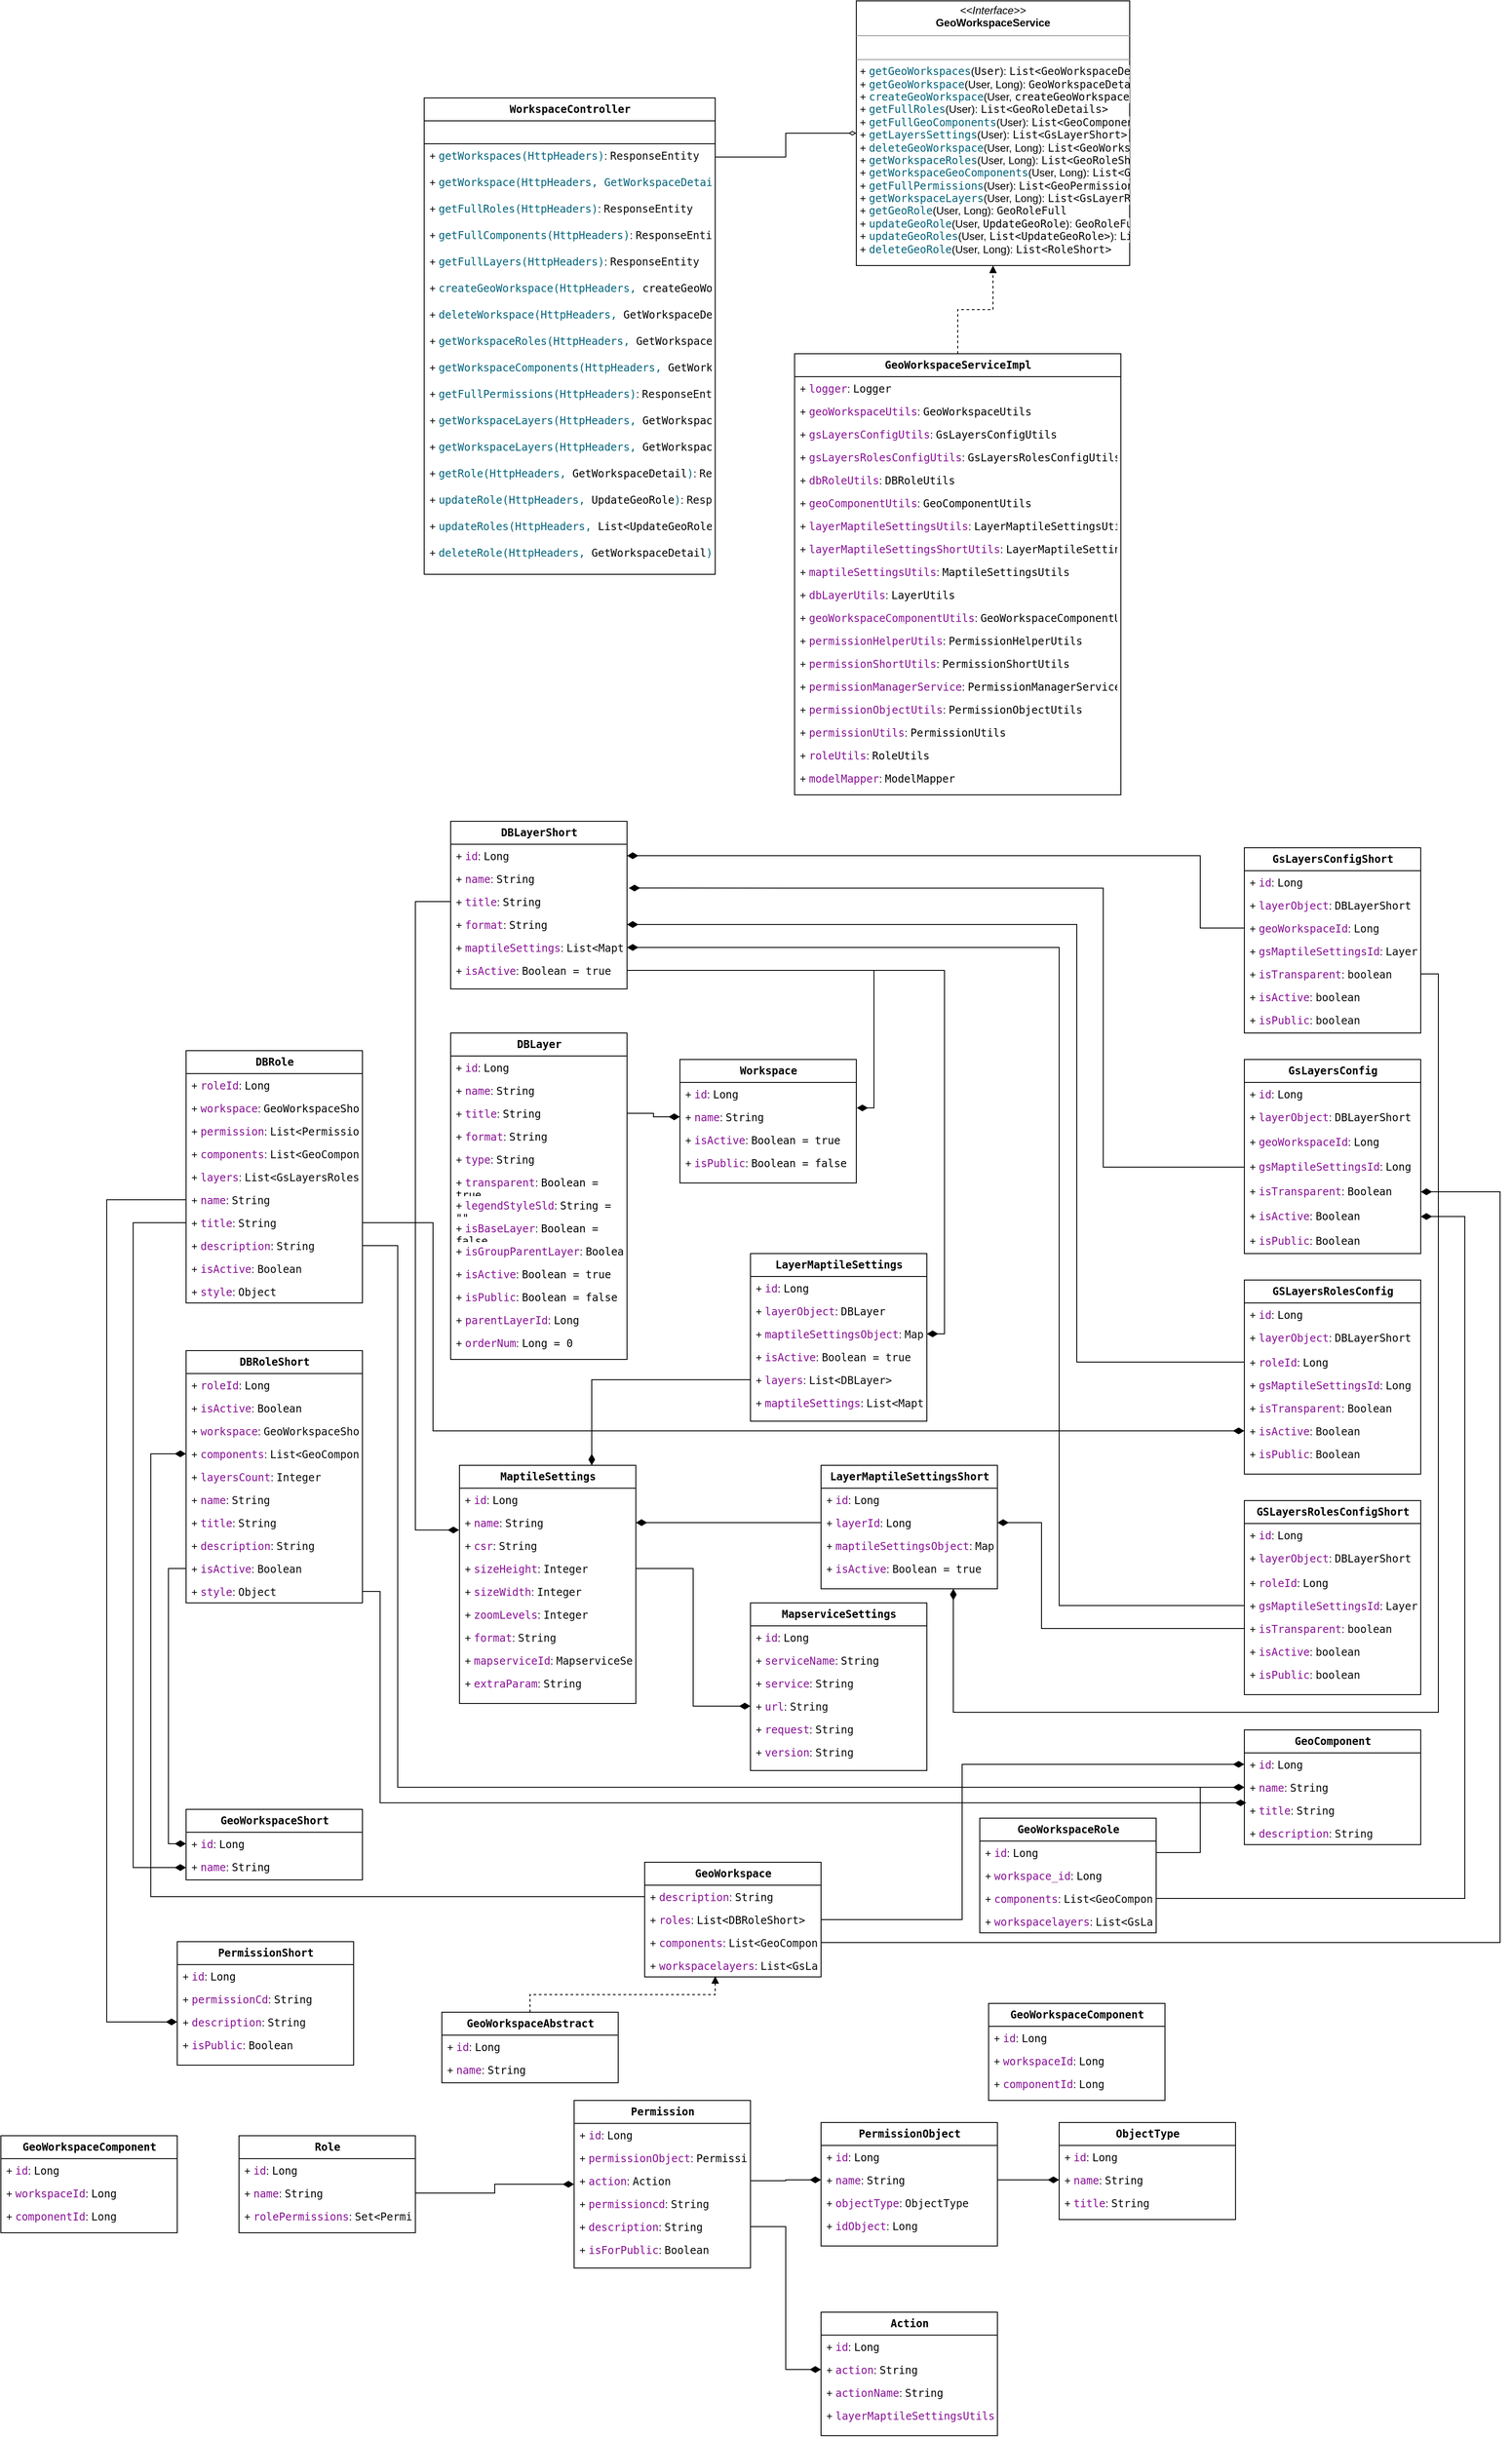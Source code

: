 <mxfile version="20.3.2" type="github">
  <diagram name="Page-1" id="c4acf3e9-155e-7222-9cf6-157b1a14988f">
    <mxGraphModel dx="3038" dy="1222" grid="1" gridSize="10" guides="1" tooltips="1" connect="1" arrows="1" fold="1" page="1" pageScale="1" pageWidth="850" pageHeight="1100" background="none" math="0" shadow="0">
      <root>
        <mxCell id="0" />
        <mxCell id="1" parent="0" />
        <mxCell id="euHFHtvZfhV_bIN84v0q-18" style="edgeStyle=orthogonalEdgeStyle;orthogonalLoop=1;jettySize=auto;html=1;exitX=0.5;exitY=0;exitDx=0;exitDy=0;entryX=0.5;entryY=1;entryDx=0;entryDy=0;fontSize=12;endArrow=block;endFill=1;dashed=1;rounded=0;" parent="1" source="17acba5748e5396b-2" target="5d2195bd80daf111-10" edge="1">
          <mxGeometry relative="1" as="geometry" />
        </mxCell>
        <mxCell id="17acba5748e5396b-2" value="&lt;pre style=&quot;background-color:#ffffff;color:#080808;font-family:&#39;JetBrains Mono&#39;,monospace;font-size:9,8pt;&quot;&gt;&lt;span style=&quot;color:#000000;&quot;&gt;&lt;font style=&quot;font-size: 12px;&quot;&gt;&lt;b&gt;GeoWorkspaceServiceImpl&lt;/b&gt;&lt;/font&gt;&lt;/span&gt;&lt;/pre&gt;" style="swimlane;html=1;fontStyle=0;childLayout=stackLayout;horizontal=1;startSize=26;fillColor=none;horizontalStack=0;resizeParent=1;resizeLast=0;collapsible=1;marginBottom=0;swimlaneFillColor=#ffffff;shadow=0;comic=0;labelBackgroundColor=none;strokeWidth=1;fontFamily=Verdana;fontSize=10;align=center;" parent="1" vertex="1">
          <mxGeometry x="450" y="540" width="370" height="500" as="geometry" />
        </mxCell>
        <mxCell id="17acba5748e5396b-3" value="+&amp;nbsp;&lt;span style=&quot;color: rgb(135, 16, 148); background-color: rgb(255, 255, 255); font-family: &amp;quot;JetBrains Mono&amp;quot;, monospace;&quot;&gt;logger&lt;/span&gt;&lt;span style=&quot;background-color: initial;&quot;&gt;:&amp;nbsp;&lt;/span&gt;&lt;span style=&quot;background-color: rgb(255, 255, 255); font-family: &amp;quot;JetBrains Mono&amp;quot;, monospace;&quot;&gt;Logger&lt;/span&gt;" style="text;html=1;strokeColor=none;fillColor=none;align=left;verticalAlign=top;spacingLeft=4;spacingRight=4;whiteSpace=wrap;overflow=hidden;rotatable=0;points=[[0,0.5],[1,0.5]];portConstraint=eastwest;" parent="17acba5748e5396b-2" vertex="1">
          <mxGeometry y="26" width="370" height="26" as="geometry" />
        </mxCell>
        <mxCell id="17acba5748e5396b-4" value="+&amp;nbsp;&lt;span style=&quot;color: rgb(135, 16, 148); background-color: rgb(255, 255, 255); font-family: &amp;quot;JetBrains Mono&amp;quot;, monospace;&quot;&gt;geoWorkspaceUtils&lt;/span&gt;&lt;span style=&quot;background-color: initial;&quot;&gt;:&amp;nbsp;&lt;/span&gt;&lt;span style=&quot;background-color: rgb(255, 255, 255); font-family: &amp;quot;JetBrains Mono&amp;quot;, monospace;&quot;&gt;GeoWorkspaceUtils&lt;/span&gt;" style="text;html=1;strokeColor=none;fillColor=none;align=left;verticalAlign=top;spacingLeft=4;spacingRight=4;whiteSpace=wrap;overflow=hidden;rotatable=0;points=[[0,0.5],[1,0.5]];portConstraint=eastwest;" parent="17acba5748e5396b-2" vertex="1">
          <mxGeometry y="52" width="370" height="26" as="geometry" />
        </mxCell>
        <mxCell id="17acba5748e5396b-6" value="+&amp;nbsp;&lt;span style=&quot;color: rgb(135, 16, 148); background-color: rgb(255, 255, 255); font-family: &amp;quot;JetBrains Mono&amp;quot;, monospace;&quot;&gt;gsLayersConfigUtils&lt;/span&gt;&lt;span style=&quot;background-color: initial;&quot;&gt;:&amp;nbsp;&lt;/span&gt;&lt;span style=&quot;background-color: rgb(255, 255, 255); font-family: &amp;quot;JetBrains Mono&amp;quot;, monospace;&quot;&gt;GsLayersConfigUtils&lt;/span&gt;" style="text;html=1;strokeColor=none;fillColor=none;align=left;verticalAlign=top;spacingLeft=4;spacingRight=4;whiteSpace=wrap;overflow=hidden;rotatable=0;points=[[0,0.5],[1,0.5]];portConstraint=eastwest;" parent="17acba5748e5396b-2" vertex="1">
          <mxGeometry y="78" width="370" height="26" as="geometry" />
        </mxCell>
        <mxCell id="17acba5748e5396b-9" value="+&amp;nbsp;&lt;span style=&quot;color: rgb(135, 16, 148); background-color: rgb(255, 255, 255); font-family: &amp;quot;JetBrains Mono&amp;quot;, monospace;&quot;&gt;gsLayersRolesConfigUtils&lt;/span&gt;&lt;span style=&quot;background-color: initial;&quot;&gt;:&amp;nbsp;&lt;/span&gt;&lt;span style=&quot;background-color: rgb(255, 255, 255); font-family: &amp;quot;JetBrains Mono&amp;quot;, monospace;&quot;&gt;GsLayersRolesConfigUtils&lt;/span&gt;" style="text;html=1;strokeColor=none;fillColor=none;align=left;verticalAlign=top;spacingLeft=4;spacingRight=4;whiteSpace=wrap;overflow=hidden;rotatable=0;points=[[0,0.5],[1,0.5]];portConstraint=eastwest;" parent="17acba5748e5396b-2" vertex="1">
          <mxGeometry y="104" width="370" height="26" as="geometry" />
        </mxCell>
        <mxCell id="17acba5748e5396b-10" value="+&amp;nbsp;&lt;span style=&quot;color: rgb(135, 16, 148); background-color: rgb(255, 255, 255); font-family: &amp;quot;JetBrains Mono&amp;quot;, monospace;&quot;&gt;dbRoleUtils&lt;/span&gt;&lt;span style=&quot;background-color: initial;&quot;&gt;:&amp;nbsp;&lt;/span&gt;&lt;span style=&quot;background-color: rgb(255, 255, 255); font-family: &amp;quot;JetBrains Mono&amp;quot;, monospace;&quot;&gt;DBRoleUtils&lt;/span&gt;" style="text;html=1;strokeColor=none;fillColor=none;align=left;verticalAlign=top;spacingLeft=4;spacingRight=4;whiteSpace=wrap;overflow=hidden;rotatable=0;points=[[0,0.5],[1,0.5]];portConstraint=eastwest;" parent="17acba5748e5396b-2" vertex="1">
          <mxGeometry y="130" width="370" height="26" as="geometry" />
        </mxCell>
        <mxCell id="17acba5748e5396b-8" value="+&amp;nbsp;&lt;span style=&quot;color: rgb(135, 16, 148); background-color: rgb(255, 255, 255); font-family: &amp;quot;JetBrains Mono&amp;quot;, monospace;&quot;&gt;geoComponentUtils&lt;/span&gt;&lt;span style=&quot;background-color: initial;&quot;&gt;:&amp;nbsp;&lt;/span&gt;&lt;span style=&quot;background-color: rgb(255, 255, 255); font-family: &amp;quot;JetBrains Mono&amp;quot;, monospace;&quot;&gt;GeoComponentUtils&lt;/span&gt;" style="text;html=1;strokeColor=none;fillColor=none;align=left;verticalAlign=top;spacingLeft=4;spacingRight=4;whiteSpace=wrap;overflow=hidden;rotatable=0;points=[[0,0.5],[1,0.5]];portConstraint=eastwest;" parent="17acba5748e5396b-2" vertex="1">
          <mxGeometry y="156" width="370" height="26" as="geometry" />
        </mxCell>
        <mxCell id="euHFHtvZfhV_bIN84v0q-19" value="+&amp;nbsp;&lt;span style=&quot;color: rgb(135, 16, 148); background-color: rgb(255, 255, 255); font-family: &amp;quot;JetBrains Mono&amp;quot;, monospace;&quot;&gt;layerMaptileSettingsUtils&lt;/span&gt;&lt;span style=&quot;background-color: initial;&quot;&gt;:&amp;nbsp;&lt;/span&gt;&lt;span style=&quot;background-color: rgb(255, 255, 255); font-family: &amp;quot;JetBrains Mono&amp;quot;, monospace;&quot;&gt;LayerMaptileSettingsUtils&lt;/span&gt;" style="text;html=1;strokeColor=none;fillColor=none;align=left;verticalAlign=top;spacingLeft=4;spacingRight=4;whiteSpace=wrap;overflow=hidden;rotatable=0;points=[[0,0.5],[1,0.5]];portConstraint=eastwest;" parent="17acba5748e5396b-2" vertex="1">
          <mxGeometry y="182" width="370" height="26" as="geometry" />
        </mxCell>
        <mxCell id="euHFHtvZfhV_bIN84v0q-20" value="+&amp;nbsp;&lt;span style=&quot;color: rgb(135, 16, 148); background-color: rgb(255, 255, 255); font-family: &amp;quot;JetBrains Mono&amp;quot;, monospace;&quot;&gt;layerMaptileSettingsShortUtils&lt;/span&gt;&lt;span style=&quot;background-color: initial;&quot;&gt;:&amp;nbsp;&lt;/span&gt;&lt;span style=&quot;background-color: rgb(255, 255, 255); font-family: &amp;quot;JetBrains Mono&amp;quot;, monospace;&quot;&gt;LayerMaptileSettingsShortUtils&lt;/span&gt;" style="text;html=1;strokeColor=none;fillColor=none;align=left;verticalAlign=top;spacingLeft=4;spacingRight=4;whiteSpace=wrap;overflow=hidden;rotatable=0;points=[[0,0.5],[1,0.5]];portConstraint=eastwest;" parent="17acba5748e5396b-2" vertex="1">
          <mxGeometry y="208" width="370" height="26" as="geometry" />
        </mxCell>
        <mxCell id="euHFHtvZfhV_bIN84v0q-21" value="+&amp;nbsp;&lt;span style=&quot;color: rgb(135, 16, 148); background-color: rgb(255, 255, 255); font-family: &amp;quot;JetBrains Mono&amp;quot;, monospace;&quot;&gt;maptileSettingsUtils&lt;/span&gt;&lt;span style=&quot;background-color: initial;&quot;&gt;:&amp;nbsp;&lt;/span&gt;&lt;span style=&quot;background-color: rgb(255, 255, 255); font-family: &amp;quot;JetBrains Mono&amp;quot;, monospace;&quot;&gt;MaptileSettingsUtils&lt;/span&gt;" style="text;html=1;strokeColor=none;fillColor=none;align=left;verticalAlign=top;spacingLeft=4;spacingRight=4;whiteSpace=wrap;overflow=hidden;rotatable=0;points=[[0,0.5],[1,0.5]];portConstraint=eastwest;" parent="17acba5748e5396b-2" vertex="1">
          <mxGeometry y="234" width="370" height="26" as="geometry" />
        </mxCell>
        <mxCell id="euHFHtvZfhV_bIN84v0q-22" value="+&amp;nbsp;&lt;span style=&quot;color: rgb(135, 16, 148); background-color: rgb(255, 255, 255); font-family: &amp;quot;JetBrains Mono&amp;quot;, monospace;&quot;&gt;dbLayerUtils&lt;/span&gt;&lt;span style=&quot;background-color: initial;&quot;&gt;:&amp;nbsp;&lt;/span&gt;&lt;span style=&quot;background-color: rgb(255, 255, 255); font-family: &amp;quot;JetBrains Mono&amp;quot;, monospace;&quot;&gt;LayerUtils&lt;/span&gt;" style="text;html=1;strokeColor=none;fillColor=none;align=left;verticalAlign=top;spacingLeft=4;spacingRight=4;whiteSpace=wrap;overflow=hidden;rotatable=0;points=[[0,0.5],[1,0.5]];portConstraint=eastwest;" parent="17acba5748e5396b-2" vertex="1">
          <mxGeometry y="260" width="370" height="26" as="geometry" />
        </mxCell>
        <mxCell id="euHFHtvZfhV_bIN84v0q-23" value="+&amp;nbsp;&lt;span style=&quot;color: rgb(135, 16, 148); background-color: rgb(255, 255, 255); font-family: &amp;quot;JetBrains Mono&amp;quot;, monospace;&quot;&gt;geoWorkspaceComponentUtils&lt;/span&gt;&lt;span style=&quot;background-color: initial;&quot;&gt;:&amp;nbsp;&lt;/span&gt;&lt;span style=&quot;background-color: rgb(255, 255, 255); font-family: &amp;quot;JetBrains Mono&amp;quot;, monospace;&quot;&gt;GeoWorkspaceComponentUtils&lt;/span&gt;" style="text;html=1;strokeColor=none;fillColor=none;align=left;verticalAlign=top;spacingLeft=4;spacingRight=4;whiteSpace=wrap;overflow=hidden;rotatable=0;points=[[0,0.5],[1,0.5]];portConstraint=eastwest;" parent="17acba5748e5396b-2" vertex="1">
          <mxGeometry y="286" width="370" height="26" as="geometry" />
        </mxCell>
        <mxCell id="euHFHtvZfhV_bIN84v0q-24" value="+&amp;nbsp;&lt;span style=&quot;color: rgb(135, 16, 148); background-color: rgb(255, 255, 255); font-family: &amp;quot;JetBrains Mono&amp;quot;, monospace;&quot;&gt;permissionHelperUtils&lt;/span&gt;&lt;span style=&quot;background-color: initial;&quot;&gt;:&amp;nbsp;&lt;/span&gt;&lt;span style=&quot;background-color: rgb(255, 255, 255); font-family: &amp;quot;JetBrains Mono&amp;quot;, monospace;&quot;&gt;PermissionHelperUtils&lt;/span&gt;" style="text;html=1;strokeColor=none;fillColor=none;align=left;verticalAlign=top;spacingLeft=4;spacingRight=4;whiteSpace=wrap;overflow=hidden;rotatable=0;points=[[0,0.5],[1,0.5]];portConstraint=eastwest;" parent="17acba5748e5396b-2" vertex="1">
          <mxGeometry y="312" width="370" height="26" as="geometry" />
        </mxCell>
        <mxCell id="euHFHtvZfhV_bIN84v0q-25" value="+&amp;nbsp;&lt;span style=&quot;color: rgb(135, 16, 148); background-color: rgb(255, 255, 255); font-family: &amp;quot;JetBrains Mono&amp;quot;, monospace;&quot;&gt;permissionShortUtils&lt;/span&gt;&lt;span style=&quot;background-color: initial;&quot;&gt;:&amp;nbsp;&lt;/span&gt;&lt;span style=&quot;background-color: rgb(255, 255, 255); font-family: &amp;quot;JetBrains Mono&amp;quot;, monospace;&quot;&gt;PermissionShortUtils&lt;/span&gt;" style="text;html=1;strokeColor=none;fillColor=none;align=left;verticalAlign=top;spacingLeft=4;spacingRight=4;whiteSpace=wrap;overflow=hidden;rotatable=0;points=[[0,0.5],[1,0.5]];portConstraint=eastwest;" parent="17acba5748e5396b-2" vertex="1">
          <mxGeometry y="338" width="370" height="26" as="geometry" />
        </mxCell>
        <mxCell id="euHFHtvZfhV_bIN84v0q-26" value="+&amp;nbsp;&lt;span style=&quot;color: rgb(135, 16, 148); background-color: rgb(255, 255, 255); font-family: &amp;quot;JetBrains Mono&amp;quot;, monospace;&quot;&gt;permissionManagerService&lt;/span&gt;&lt;span style=&quot;background-color: initial;&quot;&gt;:&amp;nbsp;&lt;/span&gt;&lt;span style=&quot;background-color: rgb(255, 255, 255); font-family: &amp;quot;JetBrains Mono&amp;quot;, monospace;&quot;&gt;PermissionManagerService&lt;/span&gt;" style="text;html=1;strokeColor=none;fillColor=none;align=left;verticalAlign=top;spacingLeft=4;spacingRight=4;whiteSpace=wrap;overflow=hidden;rotatable=0;points=[[0,0.5],[1,0.5]];portConstraint=eastwest;" parent="17acba5748e5396b-2" vertex="1">
          <mxGeometry y="364" width="370" height="26" as="geometry" />
        </mxCell>
        <mxCell id="euHFHtvZfhV_bIN84v0q-27" value="+&amp;nbsp;&lt;span style=&quot;color: rgb(135, 16, 148); background-color: rgb(255, 255, 255); font-family: &amp;quot;JetBrains Mono&amp;quot;, monospace;&quot;&gt;permissionObjectUtils&lt;/span&gt;&lt;span style=&quot;background-color: initial;&quot;&gt;:&amp;nbsp;&lt;/span&gt;&lt;span style=&quot;background-color: rgb(255, 255, 255); font-family: &amp;quot;JetBrains Mono&amp;quot;, monospace;&quot;&gt;PermissionObjectUtils&lt;/span&gt;" style="text;html=1;strokeColor=none;fillColor=none;align=left;verticalAlign=top;spacingLeft=4;spacingRight=4;whiteSpace=wrap;overflow=hidden;rotatable=0;points=[[0,0.5],[1,0.5]];portConstraint=eastwest;" parent="17acba5748e5396b-2" vertex="1">
          <mxGeometry y="390" width="370" height="26" as="geometry" />
        </mxCell>
        <mxCell id="euHFHtvZfhV_bIN84v0q-28" value="+&amp;nbsp;&lt;span style=&quot;color: rgb(135, 16, 148); background-color: rgb(255, 255, 255); font-family: &amp;quot;JetBrains Mono&amp;quot;, monospace;&quot;&gt;permissionUtils&lt;/span&gt;&lt;span style=&quot;background-color: initial;&quot;&gt;:&amp;nbsp;&lt;/span&gt;&lt;span style=&quot;background-color: rgb(255, 255, 255); font-family: &amp;quot;JetBrains Mono&amp;quot;, monospace;&quot;&gt;PermissionUtils&lt;/span&gt;" style="text;html=1;strokeColor=none;fillColor=none;align=left;verticalAlign=top;spacingLeft=4;spacingRight=4;whiteSpace=wrap;overflow=hidden;rotatable=0;points=[[0,0.5],[1,0.5]];portConstraint=eastwest;" parent="17acba5748e5396b-2" vertex="1">
          <mxGeometry y="416" width="370" height="26" as="geometry" />
        </mxCell>
        <mxCell id="euHFHtvZfhV_bIN84v0q-29" value="+&amp;nbsp;&lt;span style=&quot;color: rgb(135, 16, 148); background-color: rgb(255, 255, 255); font-family: &amp;quot;JetBrains Mono&amp;quot;, monospace;&quot;&gt;roleUtils&lt;/span&gt;&lt;span style=&quot;background-color: initial;&quot;&gt;:&amp;nbsp;&lt;/span&gt;&lt;span style=&quot;background-color: rgb(255, 255, 255); font-family: &amp;quot;JetBrains Mono&amp;quot;, monospace;&quot;&gt;RoleUtils&lt;/span&gt;" style="text;html=1;strokeColor=none;fillColor=none;align=left;verticalAlign=top;spacingLeft=4;spacingRight=4;whiteSpace=wrap;overflow=hidden;rotatable=0;points=[[0,0.5],[1,0.5]];portConstraint=eastwest;" parent="17acba5748e5396b-2" vertex="1">
          <mxGeometry y="442" width="370" height="26" as="geometry" />
        </mxCell>
        <mxCell id="euHFHtvZfhV_bIN84v0q-30" value="+&amp;nbsp;&lt;span style=&quot;color: rgb(135, 16, 148); background-color: rgb(255, 255, 255); font-family: &amp;quot;JetBrains Mono&amp;quot;, monospace;&quot;&gt;modelMapper&lt;/span&gt;&lt;span style=&quot;background-color: initial;&quot;&gt;:&amp;nbsp;&lt;/span&gt;&lt;span style=&quot;background-color: rgb(255, 255, 255); font-family: &amp;quot;JetBrains Mono&amp;quot;, monospace;&quot;&gt;ModelMapper&lt;/span&gt;" style="text;html=1;strokeColor=none;fillColor=none;align=left;verticalAlign=top;spacingLeft=4;spacingRight=4;whiteSpace=wrap;overflow=hidden;rotatable=0;points=[[0,0.5],[1,0.5]];portConstraint=eastwest;" parent="17acba5748e5396b-2" vertex="1">
          <mxGeometry y="468" width="370" height="26" as="geometry" />
        </mxCell>
        <mxCell id="5d2195bd80daf111-1" value="&lt;pre style=&quot;background-color:#ffffff;color:#080808;font-family:&#39;JetBrains Mono&#39;,monospace;font-size:9,8pt;&quot;&gt;&lt;span style=&quot;color:#000000;&quot;&gt;&lt;font style=&quot;font-size: 12px;&quot;&gt;&lt;b&gt;WorkspaceController&lt;/b&gt;&lt;/font&gt;&lt;/span&gt;&lt;/pre&gt;" style="swimlane;html=1;fontStyle=0;childLayout=stackLayout;horizontal=1;startSize=26;fillColor=none;horizontalStack=0;resizeParent=1;resizeLast=0;collapsible=1;marginBottom=0;swimlaneFillColor=#ffffff;shadow=0;comic=0;labelBackgroundColor=none;strokeWidth=1;fontFamily=Verdana;fontSize=10;align=center;" parent="1" vertex="1">
          <mxGeometry x="30" y="250" width="330" height="540" as="geometry" />
        </mxCell>
        <mxCell id="5d2195bd80daf111-2" value="" style="text;html=1;strokeColor=default;fillColor=none;align=left;verticalAlign=top;spacingLeft=4;spacingRight=4;whiteSpace=wrap;overflow=hidden;rotatable=0;points=[[0,0.5],[1,0.5]];portConstraint=eastwest;" parent="5d2195bd80daf111-1" vertex="1">
          <mxGeometry y="26" width="330" height="26" as="geometry" />
        </mxCell>
        <mxCell id="5d2195bd80daf111-3" value="+&amp;nbsp;&lt;span style=&quot;color: rgb(0, 98, 122); background-color: rgb(255, 255, 255); font-family: &amp;quot;JetBrains Mono&amp;quot;, monospace;&quot;&gt;getWorkspaces(HttpHeaders)&lt;/span&gt;&lt;span style=&quot;background-color: initial;&quot;&gt;:&amp;nbsp;&lt;/span&gt;&lt;span style=&quot;background-color: rgb(255, 255, 255); color: rgb(8, 8, 8); font-family: &amp;quot;JetBrains Mono&amp;quot;, monospace;&quot;&gt;ResponseEntity&lt;/span&gt;" style="text;html=1;strokeColor=none;fillColor=none;align=left;verticalAlign=top;spacingLeft=4;spacingRight=4;whiteSpace=wrap;overflow=hidden;rotatable=0;points=[[0,0.5],[1,0.5]];portConstraint=eastwest;" parent="5d2195bd80daf111-1" vertex="1">
          <mxGeometry y="52" width="330" height="30" as="geometry" />
        </mxCell>
        <mxCell id="5d2195bd80daf111-4" value="+&amp;nbsp;&lt;span style=&quot;color: rgb(0, 98, 122); background-color: rgb(255, 255, 255); font-family: &amp;quot;JetBrains Mono&amp;quot;, monospace;&quot;&gt;getWorkspace(HttpHeaders, GetWorkspaceDetail)&lt;/span&gt;&lt;span style=&quot;background-color: initial;&quot;&gt;:&amp;nbsp;&lt;/span&gt;&lt;span style=&quot;color: rgb(8, 8, 8); font-family: &amp;quot;JetBrains Mono&amp;quot;, monospace; background-color: rgb(255, 255, 255);&quot;&gt;ResponseEntity&lt;/span&gt;" style="text;html=1;strokeColor=none;fillColor=none;align=left;verticalAlign=top;spacingLeft=4;spacingRight=4;overflow=hidden;rotatable=0;points=[[0,0.5],[1,0.5]];portConstraint=eastwest;" parent="5d2195bd80daf111-1" vertex="1">
          <mxGeometry y="82" width="330" height="30" as="geometry" />
        </mxCell>
        <mxCell id="euHFHtvZfhV_bIN84v0q-4" value="+&amp;nbsp;&lt;span style=&quot;color: rgb(0, 98, 122); background-color: rgb(255, 255, 255); font-family: &amp;quot;JetBrains Mono&amp;quot;, monospace;&quot;&gt;getFullRoles&lt;/span&gt;&lt;span style=&quot;color: rgb(0, 98, 122); background-color: rgb(255, 255, 255); font-family: &amp;quot;JetBrains Mono&amp;quot;, monospace;&quot;&gt;(HttpHeaders)&lt;/span&gt;&lt;span style=&quot;background-color: initial;&quot;&gt;:&amp;nbsp;&lt;/span&gt;&lt;span style=&quot;color: rgb(8, 8, 8); font-family: &amp;quot;JetBrains Mono&amp;quot;, monospace; background-color: rgb(255, 255, 255);&quot;&gt;ResponseEntity&lt;/span&gt;" style="text;html=1;strokeColor=none;fillColor=none;align=left;verticalAlign=top;spacingLeft=4;spacingRight=4;whiteSpace=wrap;overflow=hidden;rotatable=0;points=[[0,0.5],[1,0.5]];portConstraint=eastwest;" parent="5d2195bd80daf111-1" vertex="1">
          <mxGeometry y="112" width="330" height="30" as="geometry" />
        </mxCell>
        <mxCell id="euHFHtvZfhV_bIN84v0q-5" value="+&amp;nbsp;&lt;span style=&quot;color: rgb(0, 98, 122); background-color: rgb(255, 255, 255); font-family: &amp;quot;JetBrains Mono&amp;quot;, monospace;&quot;&gt;getFullComponents&lt;/span&gt;&lt;span style=&quot;color: rgb(0, 98, 122); background-color: rgb(255, 255, 255); font-family: &amp;quot;JetBrains Mono&amp;quot;, monospace;&quot;&gt;(HttpHeaders)&lt;/span&gt;&lt;span style=&quot;background-color: initial;&quot;&gt;:&amp;nbsp;&lt;/span&gt;&lt;span style=&quot;color: rgb(8, 8, 8); font-family: &amp;quot;JetBrains Mono&amp;quot;, monospace; background-color: rgb(255, 255, 255);&quot;&gt;ResponseEntity&lt;/span&gt;" style="text;html=1;strokeColor=none;fillColor=none;align=left;verticalAlign=top;spacingLeft=4;spacingRight=4;whiteSpace=wrap;overflow=hidden;rotatable=0;points=[[0,0.5],[1,0.5]];portConstraint=eastwest;" parent="5d2195bd80daf111-1" vertex="1">
          <mxGeometry y="142" width="330" height="30" as="geometry" />
        </mxCell>
        <mxCell id="euHFHtvZfhV_bIN84v0q-6" value="+&amp;nbsp;&lt;span style=&quot;color: rgb(0, 98, 122); background-color: rgb(255, 255, 255); font-family: &amp;quot;JetBrains Mono&amp;quot;, monospace;&quot;&gt;getFullLayers&lt;/span&gt;&lt;span style=&quot;color: rgb(0, 98, 122); background-color: rgb(255, 255, 255); font-family: &amp;quot;JetBrains Mono&amp;quot;, monospace;&quot;&gt;(HttpHeaders)&lt;/span&gt;&lt;span style=&quot;background-color: initial;&quot;&gt;:&amp;nbsp;&lt;/span&gt;&lt;span style=&quot;color: rgb(8, 8, 8); font-family: &amp;quot;JetBrains Mono&amp;quot;, monospace; background-color: rgb(255, 255, 255);&quot;&gt;ResponseEntity&lt;/span&gt;" style="text;html=1;strokeColor=none;fillColor=none;align=left;verticalAlign=top;spacingLeft=4;spacingRight=4;whiteSpace=wrap;overflow=hidden;rotatable=0;points=[[0,0.5],[1,0.5]];portConstraint=eastwest;" parent="5d2195bd80daf111-1" vertex="1">
          <mxGeometry y="172" width="330" height="30" as="geometry" />
        </mxCell>
        <mxCell id="euHFHtvZfhV_bIN84v0q-7" value="+&amp;nbsp;&lt;span style=&quot;color: rgb(0, 98, 122); background-color: rgb(255, 255, 255); font-family: &amp;quot;JetBrains Mono&amp;quot;, monospace;&quot;&gt;createGeoWorkspace&lt;/span&gt;&lt;span style=&quot;color: rgb(0, 98, 122); background-color: rgb(255, 255, 255); font-family: &amp;quot;JetBrains Mono&amp;quot;, monospace;&quot;&gt;(HttpHeaders,&amp;nbsp;&lt;/span&gt;&lt;span style=&quot;background-color: rgb(255, 255, 255); font-family: &amp;quot;JetBrains Mono&amp;quot;, monospace;&quot;&gt;createGeoWorkspace&lt;/span&gt;&lt;span style=&quot;color: rgb(0, 98, 122); background-color: rgb(255, 255, 255); font-family: &amp;quot;JetBrains Mono&amp;quot;, monospace;&quot;&gt;)&lt;/span&gt;&lt;span style=&quot;background-color: initial;&quot;&gt;:&amp;nbsp;&lt;/span&gt;&lt;span style=&quot;color: rgb(8, 8, 8); font-family: &amp;quot;JetBrains Mono&amp;quot;, monospace; background-color: rgb(255, 255, 255);&quot;&gt;ResponseEntity&lt;/span&gt;" style="text;html=1;strokeColor=none;fillColor=none;align=left;verticalAlign=top;spacingLeft=4;spacingRight=4;overflow=hidden;rotatable=0;points=[[0,0.5],[1,0.5]];portConstraint=eastwest;imageAspect=1;whiteSpace=wrap;" parent="5d2195bd80daf111-1" vertex="1">
          <mxGeometry y="202" width="330" height="30" as="geometry" />
        </mxCell>
        <mxCell id="euHFHtvZfhV_bIN84v0q-8" value="+&amp;nbsp;&lt;span style=&quot;color: rgb(0, 98, 122); background-color: rgb(255, 255, 255); font-family: &amp;quot;JetBrains Mono&amp;quot;, monospace;&quot;&gt;deleteWorkspace&lt;/span&gt;&lt;span style=&quot;color: rgb(0, 98, 122); background-color: rgb(255, 255, 255); font-family: &amp;quot;JetBrains Mono&amp;quot;, monospace;&quot;&gt;(HttpHeaders,&amp;nbsp;&lt;/span&gt;&lt;span style=&quot;background-color: rgb(255, 255, 255); font-family: &amp;quot;JetBrains Mono&amp;quot;, monospace;&quot;&gt;GetWorkspaceDetail&lt;/span&gt;&lt;span style=&quot;color: rgb(0, 98, 122); background-color: rgb(255, 255, 255); font-family: &amp;quot;JetBrains Mono&amp;quot;, monospace;&quot;&gt;)&lt;/span&gt;&lt;span style=&quot;background-color: initial;&quot;&gt;:&amp;nbsp;&lt;/span&gt;&lt;span style=&quot;color: rgb(8, 8, 8); font-family: &amp;quot;JetBrains Mono&amp;quot;, monospace; background-color: rgb(255, 255, 255);&quot;&gt;ResponseEntity&lt;/span&gt;" style="text;html=1;strokeColor=none;fillColor=none;align=left;verticalAlign=top;spacingLeft=4;spacingRight=4;overflow=hidden;rotatable=0;points=[[0,0.5],[1,0.5]];portConstraint=eastwest;imageAspect=1;whiteSpace=wrap;" parent="5d2195bd80daf111-1" vertex="1">
          <mxGeometry y="232" width="330" height="30" as="geometry" />
        </mxCell>
        <mxCell id="euHFHtvZfhV_bIN84v0q-9" value="+&amp;nbsp;&lt;span style=&quot;color: rgb(0, 98, 122); background-color: rgb(255, 255, 255); font-family: &amp;quot;JetBrains Mono&amp;quot;, monospace;&quot;&gt;getWorkspaceRoles&lt;/span&gt;&lt;span style=&quot;color: rgb(0, 98, 122); background-color: rgb(255, 255, 255); font-family: &amp;quot;JetBrains Mono&amp;quot;, monospace;&quot;&gt;(HttpHeaders,&amp;nbsp;&lt;/span&gt;&lt;span style=&quot;background-color: rgb(255, 255, 255); font-family: &amp;quot;JetBrains Mono&amp;quot;, monospace;&quot;&gt;GetWorkspaceDetail&lt;/span&gt;&lt;span style=&quot;color: rgb(0, 98, 122); background-color: rgb(255, 255, 255); font-family: &amp;quot;JetBrains Mono&amp;quot;, monospace;&quot;&gt;)&lt;/span&gt;&lt;span style=&quot;background-color: initial;&quot;&gt;:&amp;nbsp;&lt;/span&gt;&lt;span style=&quot;color: rgb(8, 8, 8); font-family: &amp;quot;JetBrains Mono&amp;quot;, monospace; background-color: rgb(255, 255, 255);&quot;&gt;ResponseEntity&lt;/span&gt;" style="text;html=1;strokeColor=none;fillColor=none;align=left;verticalAlign=top;spacingLeft=4;spacingRight=4;overflow=hidden;rotatable=0;points=[[0,0.5],[1,0.5]];portConstraint=eastwest;imageAspect=1;whiteSpace=wrap;" parent="5d2195bd80daf111-1" vertex="1">
          <mxGeometry y="262" width="330" height="30" as="geometry" />
        </mxCell>
        <mxCell id="euHFHtvZfhV_bIN84v0q-10" value="+&amp;nbsp;&lt;span style=&quot;color: rgb(0, 98, 122); background-color: rgb(255, 255, 255); font-family: &amp;quot;JetBrains Mono&amp;quot;, monospace;&quot;&gt;getWorkspaceComponents&lt;/span&gt;&lt;span style=&quot;color: rgb(0, 98, 122); background-color: rgb(255, 255, 255); font-family: &amp;quot;JetBrains Mono&amp;quot;, monospace;&quot;&gt;(HttpHeaders,&amp;nbsp;&lt;/span&gt;&lt;span style=&quot;background-color: rgb(255, 255, 255); font-family: &amp;quot;JetBrains Mono&amp;quot;, monospace;&quot;&gt;GetWorkspaceDetail&lt;/span&gt;&lt;span style=&quot;color: rgb(0, 98, 122); background-color: rgb(255, 255, 255); font-family: &amp;quot;JetBrains Mono&amp;quot;, monospace;&quot;&gt;)&lt;/span&gt;&lt;span style=&quot;background-color: initial;&quot;&gt;:&amp;nbsp;&lt;/span&gt;&lt;span style=&quot;color: rgb(8, 8, 8); font-family: &amp;quot;JetBrains Mono&amp;quot;, monospace; background-color: rgb(255, 255, 255);&quot;&gt;ResponseEntity&lt;/span&gt;" style="text;html=1;strokeColor=none;fillColor=none;align=left;verticalAlign=top;spacingLeft=4;spacingRight=4;overflow=hidden;rotatable=0;points=[[0,0.5],[1,0.5]];portConstraint=eastwest;imageAspect=1;whiteSpace=wrap;" parent="5d2195bd80daf111-1" vertex="1">
          <mxGeometry y="292" width="330" height="30" as="geometry" />
        </mxCell>
        <mxCell id="euHFHtvZfhV_bIN84v0q-11" value="+&amp;nbsp;&lt;span style=&quot;color: rgb(0, 98, 122); background-color: rgb(255, 255, 255); font-family: &amp;quot;JetBrains Mono&amp;quot;, monospace;&quot;&gt;getFullPermissions&lt;/span&gt;&lt;span style=&quot;color: rgb(0, 98, 122); background-color: rgb(255, 255, 255); font-family: &amp;quot;JetBrains Mono&amp;quot;, monospace;&quot;&gt;(HttpHeaders&lt;/span&gt;&lt;span style=&quot;color: rgb(0, 98, 122); background-color: rgb(255, 255, 255); font-family: &amp;quot;JetBrains Mono&amp;quot;, monospace;&quot;&gt;)&lt;/span&gt;&lt;span style=&quot;background-color: initial;&quot;&gt;:&amp;nbsp;&lt;/span&gt;&lt;span style=&quot;color: rgb(8, 8, 8); font-family: &amp;quot;JetBrains Mono&amp;quot;, monospace; background-color: rgb(255, 255, 255);&quot;&gt;ResponseEntity&lt;/span&gt;" style="text;html=1;strokeColor=none;fillColor=none;align=left;verticalAlign=top;spacingLeft=4;spacingRight=4;overflow=hidden;rotatable=0;points=[[0,0.5],[1,0.5]];portConstraint=eastwest;imageAspect=1;whiteSpace=wrap;" parent="5d2195bd80daf111-1" vertex="1">
          <mxGeometry y="322" width="330" height="30" as="geometry" />
        </mxCell>
        <mxCell id="euHFHtvZfhV_bIN84v0q-12" value="+&amp;nbsp;&lt;span style=&quot;color: rgb(0, 98, 122); background-color: rgb(255, 255, 255); font-family: &amp;quot;JetBrains Mono&amp;quot;, monospace;&quot;&gt;getWorkspaceLayers&lt;/span&gt;&lt;span style=&quot;color: rgb(0, 98, 122); background-color: rgb(255, 255, 255); font-family: &amp;quot;JetBrains Mono&amp;quot;, monospace;&quot;&gt;(HttpHeaders,&amp;nbsp;&lt;/span&gt;&lt;span style=&quot;background-color: rgb(255, 255, 255); font-family: &amp;quot;JetBrains Mono&amp;quot;, monospace;&quot;&gt;GetWorkspaceDetail&lt;/span&gt;&lt;span style=&quot;color: rgb(0, 98, 122); background-color: rgb(255, 255, 255); font-family: &amp;quot;JetBrains Mono&amp;quot;, monospace;&quot;&gt;)&lt;/span&gt;&lt;span style=&quot;background-color: initial;&quot;&gt;:&amp;nbsp;&lt;/span&gt;&lt;span style=&quot;color: rgb(8, 8, 8); font-family: &amp;quot;JetBrains Mono&amp;quot;, monospace; background-color: rgb(255, 255, 255);&quot;&gt;ResponseEntity&lt;/span&gt;" style="text;html=1;strokeColor=none;fillColor=none;align=left;verticalAlign=top;spacingLeft=4;spacingRight=4;overflow=hidden;rotatable=0;points=[[0,0.5],[1,0.5]];portConstraint=eastwest;imageAspect=1;whiteSpace=wrap;" parent="5d2195bd80daf111-1" vertex="1">
          <mxGeometry y="352" width="330" height="30" as="geometry" />
        </mxCell>
        <mxCell id="euHFHtvZfhV_bIN84v0q-13" value="+&amp;nbsp;&lt;span style=&quot;color: rgb(0, 98, 122); background-color: rgb(255, 255, 255); font-family: &amp;quot;JetBrains Mono&amp;quot;, monospace;&quot;&gt;getWorkspaceLayers&lt;/span&gt;&lt;span style=&quot;color: rgb(0, 98, 122); background-color: rgb(255, 255, 255); font-family: &amp;quot;JetBrains Mono&amp;quot;, monospace;&quot;&gt;(HttpHeaders,&amp;nbsp;&lt;/span&gt;&lt;span style=&quot;background-color: rgb(255, 255, 255); font-family: &amp;quot;JetBrains Mono&amp;quot;, monospace;&quot;&gt;GetWorkspaceDetail&lt;/span&gt;&lt;span style=&quot;color: rgb(0, 98, 122); background-color: rgb(255, 255, 255); font-family: &amp;quot;JetBrains Mono&amp;quot;, monospace;&quot;&gt;)&lt;/span&gt;&lt;span style=&quot;background-color: initial;&quot;&gt;:&amp;nbsp;&lt;/span&gt;&lt;span style=&quot;color: rgb(8, 8, 8); font-family: &amp;quot;JetBrains Mono&amp;quot;, monospace; background-color: rgb(255, 255, 255);&quot;&gt;ResponseEntity&lt;/span&gt;" style="text;html=1;strokeColor=none;fillColor=none;align=left;verticalAlign=top;spacingLeft=4;spacingRight=4;overflow=hidden;rotatable=0;points=[[0,0.5],[1,0.5]];portConstraint=eastwest;imageAspect=1;whiteSpace=wrap;" parent="5d2195bd80daf111-1" vertex="1">
          <mxGeometry y="382" width="330" height="30" as="geometry" />
        </mxCell>
        <mxCell id="euHFHtvZfhV_bIN84v0q-14" value="+&amp;nbsp;&lt;span style=&quot;color: rgb(0, 98, 122); background-color: rgb(255, 255, 255); font-family: &amp;quot;JetBrains Mono&amp;quot;, monospace;&quot;&gt;getRole&lt;/span&gt;&lt;span style=&quot;color: rgb(0, 98, 122); background-color: rgb(255, 255, 255); font-family: &amp;quot;JetBrains Mono&amp;quot;, monospace;&quot;&gt;(HttpHeaders,&amp;nbsp;&lt;/span&gt;&lt;span style=&quot;background-color: rgb(255, 255, 255); font-family: &amp;quot;JetBrains Mono&amp;quot;, monospace;&quot;&gt;GetWorkspaceDetail&lt;/span&gt;&lt;span style=&quot;color: rgb(0, 98, 122); background-color: rgb(255, 255, 255); font-family: &amp;quot;JetBrains Mono&amp;quot;, monospace;&quot;&gt;)&lt;/span&gt;&lt;span style=&quot;background-color: initial;&quot;&gt;:&amp;nbsp;&lt;/span&gt;&lt;span style=&quot;color: rgb(8, 8, 8); font-family: &amp;quot;JetBrains Mono&amp;quot;, monospace; background-color: rgb(255, 255, 255);&quot;&gt;ResponseEntity&lt;/span&gt;" style="text;html=1;strokeColor=none;fillColor=none;align=left;verticalAlign=top;spacingLeft=4;spacingRight=4;overflow=hidden;rotatable=0;points=[[0,0.5],[1,0.5]];portConstraint=eastwest;imageAspect=1;whiteSpace=wrap;" parent="5d2195bd80daf111-1" vertex="1">
          <mxGeometry y="412" width="330" height="30" as="geometry" />
        </mxCell>
        <mxCell id="euHFHtvZfhV_bIN84v0q-15" value="+&amp;nbsp;&lt;span style=&quot;color: rgb(0, 98, 122); background-color: rgb(255, 255, 255); font-family: &amp;quot;JetBrains Mono&amp;quot;, monospace;&quot;&gt;updateRole&lt;/span&gt;&lt;span style=&quot;color: rgb(0, 98, 122); background-color: rgb(255, 255, 255); font-family: &amp;quot;JetBrains Mono&amp;quot;, monospace;&quot;&gt;(HttpHeaders,&amp;nbsp;&lt;/span&gt;&lt;span style=&quot;background-color: rgb(255, 255, 255); font-family: &amp;quot;JetBrains Mono&amp;quot;, monospace;&quot;&gt;UpdateGeoRole&lt;/span&gt;&lt;span style=&quot;color: rgb(0, 98, 122); background-color: rgb(255, 255, 255); font-family: &amp;quot;JetBrains Mono&amp;quot;, monospace;&quot;&gt;)&lt;/span&gt;&lt;span style=&quot;background-color: initial;&quot;&gt;:&amp;nbsp;&lt;/span&gt;&lt;span style=&quot;color: rgb(8, 8, 8); font-family: &amp;quot;JetBrains Mono&amp;quot;, monospace; background-color: rgb(255, 255, 255);&quot;&gt;ResponseEntity&lt;/span&gt;" style="text;html=1;strokeColor=none;fillColor=none;align=left;verticalAlign=top;spacingLeft=4;spacingRight=4;overflow=hidden;rotatable=0;points=[[0,0.5],[1,0.5]];portConstraint=eastwest;imageAspect=1;whiteSpace=wrap;" parent="5d2195bd80daf111-1" vertex="1">
          <mxGeometry y="442" width="330" height="30" as="geometry" />
        </mxCell>
        <mxCell id="euHFHtvZfhV_bIN84v0q-16" value="+&amp;nbsp;&lt;span style=&quot;color: rgb(0, 98, 122); background-color: rgb(255, 255, 255); font-family: &amp;quot;JetBrains Mono&amp;quot;, monospace;&quot;&gt;updateRoles&lt;/span&gt;&lt;span style=&quot;color: rgb(0, 98, 122); background-color: rgb(255, 255, 255); font-family: &amp;quot;JetBrains Mono&amp;quot;, monospace;&quot;&gt;(HttpHeaders,&amp;nbsp;&lt;/span&gt;&lt;span style=&quot;font-family: &amp;quot;JetBrains Mono&amp;quot;, monospace;&quot;&gt;List&lt;/span&gt;&lt;span style=&quot;background-color: rgb(255, 255, 255); color: rgb(8, 8, 8); font-family: &amp;quot;JetBrains Mono&amp;quot;, monospace;&quot;&gt;&amp;lt;&lt;/span&gt;&lt;span style=&quot;font-family: &amp;quot;JetBrains Mono&amp;quot;, monospace;&quot;&gt;UpdateGeoRole&lt;/span&gt;&lt;span style=&quot;background-color: rgb(255, 255, 255); color: rgb(8, 8, 8); font-family: &amp;quot;JetBrains Mono&amp;quot;, monospace;&quot;&gt;&amp;gt;&lt;/span&gt;&lt;span style=&quot;color: rgb(0, 98, 122); background-color: rgb(255, 255, 255); font-family: &amp;quot;JetBrains Mono&amp;quot;, monospace;&quot;&gt;)&lt;/span&gt;&lt;span style=&quot;background-color: initial;&quot;&gt;:&amp;nbsp;&lt;/span&gt;&lt;span style=&quot;color: rgb(8, 8, 8); font-family: &amp;quot;JetBrains Mono&amp;quot;, monospace; background-color: rgb(255, 255, 255);&quot;&gt;ResponseEntity&lt;/span&gt;" style="text;html=1;strokeColor=none;fillColor=none;align=left;verticalAlign=top;spacingLeft=4;spacingRight=4;overflow=hidden;rotatable=0;points=[[0,0.5],[1,0.5]];portConstraint=eastwest;imageAspect=1;whiteSpace=wrap;" parent="5d2195bd80daf111-1" vertex="1">
          <mxGeometry y="472" width="330" height="30" as="geometry" />
        </mxCell>
        <mxCell id="euHFHtvZfhV_bIN84v0q-17" value="+&amp;nbsp;&lt;span style=&quot;color: rgb(0, 98, 122); background-color: rgb(255, 255, 255); font-family: &amp;quot;JetBrains Mono&amp;quot;, monospace;&quot;&gt;deleteRole&lt;/span&gt;&lt;span style=&quot;color: rgb(0, 98, 122); background-color: rgb(255, 255, 255); font-family: &amp;quot;JetBrains Mono&amp;quot;, monospace;&quot;&gt;(HttpHeaders,&amp;nbsp;&lt;/span&gt;&lt;span style=&quot;background-color: rgb(255, 255, 255); font-family: &amp;quot;JetBrains Mono&amp;quot;, monospace;&quot;&gt;GetWorkspaceDetail&lt;/span&gt;&lt;span style=&quot;color: rgb(0, 98, 122); background-color: rgb(255, 255, 255); font-family: &amp;quot;JetBrains Mono&amp;quot;, monospace;&quot;&gt;)&lt;/span&gt;&lt;span style=&quot;background-color: initial;&quot;&gt;:&amp;nbsp;&lt;/span&gt;&lt;span style=&quot;color: rgb(8, 8, 8); font-family: &amp;quot;JetBrains Mono&amp;quot;, monospace; background-color: rgb(255, 255, 255);&quot;&gt;ResponseEntity&lt;/span&gt;" style="text;html=1;strokeColor=none;fillColor=none;align=left;verticalAlign=top;spacingLeft=4;spacingRight=4;overflow=hidden;rotatable=0;points=[[0,0.5],[1,0.5]];portConstraint=eastwest;imageAspect=1;whiteSpace=wrap;" parent="5d2195bd80daf111-1" vertex="1">
          <mxGeometry y="502" width="330" height="30" as="geometry" />
        </mxCell>
        <mxCell id="5d2195bd80daf111-10" value="&lt;p style=&quot;margin:0px;margin-top:4px;text-align:center;&quot;&gt;&lt;i&gt;&amp;lt;&amp;lt;Interface&amp;gt;&amp;gt;&lt;/i&gt;&lt;br&gt;&lt;b&gt;GeoWorkspaceService&lt;/b&gt;&lt;/p&gt;&lt;hr size=&quot;1&quot;&gt;&lt;p style=&quot;margin:0px;margin-left:4px;&quot;&gt;&lt;br&gt;&lt;/p&gt;&lt;hr size=&quot;1&quot;&gt;&lt;p style=&quot;margin:0px;margin-left:4px;&quot;&gt;+&amp;nbsp;&lt;span style=&quot;color: rgb(0, 98, 122); background-color: rgb(255, 255, 255); font-family: &amp;quot;JetBrains Mono&amp;quot;, monospace;&quot;&gt;getGeoWorkspaces&lt;/span&gt;&lt;span style=&quot;background-color: initial;&quot;&gt;(&lt;/span&gt;&lt;span style=&quot;font-family: &amp;quot;JetBrains Mono&amp;quot;, monospace;&quot;&gt;User&lt;/span&gt;&lt;span style=&quot;background-color: initial;&quot;&gt;):&amp;nbsp;&lt;/span&gt;&lt;span style=&quot;background-color: rgb(255, 255, 255); color: rgb(8, 8, 8); font-family: &amp;quot;JetBrains Mono&amp;quot;, monospace;&quot;&gt;List&amp;lt;GeoWorkspaceDetailResponse&amp;gt;&lt;/span&gt;&lt;/p&gt;&lt;p style=&quot;margin:0px;margin-left:4px;&quot;&gt;+&amp;nbsp;&lt;span style=&quot;color: rgb(0, 98, 122); background-color: rgb(255, 255, 255); font-family: &amp;quot;JetBrains Mono&amp;quot;, monospace;&quot;&gt;getGeoWorkspace&lt;/span&gt;&lt;span style=&quot;background-color: initial;&quot;&gt;(User, Long):&amp;nbsp;&lt;/span&gt;&lt;span style=&quot;background-color: rgb(255, 255, 255); color: rgb(8, 8, 8); font-family: &amp;quot;JetBrains Mono&amp;quot;, monospace;&quot;&gt;GeoWorkspaceDetailResponse&lt;/span&gt;&lt;/p&gt;&lt;p style=&quot;margin:0px;margin-left:4px;&quot;&gt;+&amp;nbsp;&lt;span style=&quot;color: rgb(0, 98, 122); background-color: rgb(255, 255, 255); font-family: &amp;quot;JetBrains Mono&amp;quot;, monospace;&quot;&gt;createGeoWorkspace&lt;/span&gt;&lt;span style=&quot;background-color: initial;&quot;&gt;(User,&amp;nbsp;&lt;/span&gt;&lt;span style=&quot;background-color: rgb(255, 255, 255); font-family: &amp;quot;JetBrains Mono&amp;quot;, monospace;&quot;&gt;createGeoWorkspace&lt;/span&gt;&lt;span style=&quot;background-color: initial;&quot;&gt;):&amp;nbsp;&lt;/span&gt;&lt;span style=&quot;background-color: rgb(255, 255, 255); color: rgb(8, 8, 8); font-family: &amp;quot;JetBrains Mono&amp;quot;, monospace;&quot;&gt;&lt;/span&gt;&lt;span style=&quot;background-color: rgb(255, 255, 255); color: rgb(8, 8, 8); font-family: &amp;quot;JetBrains Mono&amp;quot;, monospace;&quot;&gt;GeoWorkspaceDetailResponse&lt;/span&gt;&lt;/p&gt;&lt;p style=&quot;margin:0px;margin-left:4px;&quot;&gt;+&amp;nbsp;&lt;span style=&quot;color: rgb(0, 98, 122); background-color: rgb(255, 255, 255); font-family: &amp;quot;JetBrains Mono&amp;quot;, monospace;&quot;&gt;getFullRoles&lt;/span&gt;&lt;span style=&quot;background-color: initial;&quot;&gt;(User&lt;/span&gt;&lt;span style=&quot;background-color: initial;&quot;&gt;):&amp;nbsp;&lt;/span&gt;&lt;span style=&quot;background-color: rgb(255, 255, 255); color: rgb(8, 8, 8); font-family: &amp;quot;JetBrains Mono&amp;quot;, monospace;&quot;&gt;&lt;/span&gt;&lt;span style=&quot;background-color: rgb(255, 255, 255); color: rgb(8, 8, 8); font-family: &amp;quot;JetBrains Mono&amp;quot;, monospace;&quot;&gt;List&amp;lt;GeoRoleDetails&amp;gt;&lt;/span&gt;&lt;/p&gt;&lt;p style=&quot;margin:0px;margin-left:4px;&quot;&gt;+&amp;nbsp;&lt;span style=&quot;color: rgb(0, 98, 122); background-color: rgb(255, 255, 255); font-family: &amp;quot;JetBrains Mono&amp;quot;, monospace;&quot;&gt;getFullGeoComponents&lt;/span&gt;&lt;span style=&quot;background-color: initial;&quot;&gt;(User&lt;/span&gt;&lt;span style=&quot;background-color: initial;&quot;&gt;):&amp;nbsp;&lt;/span&gt;&lt;span style=&quot;background-color: rgb(255, 255, 255); color: rgb(8, 8, 8); font-family: &amp;quot;JetBrains Mono&amp;quot;, monospace;&quot;&gt;List&amp;lt;GeoComponentDto&amp;gt;&lt;/span&gt;&lt;/p&gt;&lt;p style=&quot;margin:0px;margin-left:4px;&quot;&gt;+&amp;nbsp;&lt;span style=&quot;color: rgb(0, 98, 122); background-color: rgb(255, 255, 255); font-family: &amp;quot;JetBrains Mono&amp;quot;, monospace;&quot;&gt;getLayersSettings&lt;/span&gt;&lt;span style=&quot;background-color: initial;&quot;&gt;(User&lt;/span&gt;&lt;span style=&quot;background-color: initial;&quot;&gt;):&amp;nbsp;&lt;/span&gt;&lt;span style=&quot;background-color: rgb(255, 255, 255); color: rgb(8, 8, 8); font-family: &amp;quot;JetBrains Mono&amp;quot;, monospace;&quot;&gt;List&amp;lt;GsLayerShort&amp;gt;&lt;/span&gt;&lt;/p&gt;&lt;p style=&quot;margin:0px;margin-left:4px;&quot;&gt;+&amp;nbsp;&lt;span style=&quot;color: rgb(0, 98, 122); background-color: rgb(255, 255, 255); font-family: &amp;quot;JetBrains Mono&amp;quot;, monospace;&quot;&gt;deleteGeoWorkspace&lt;/span&gt;&lt;span style=&quot;background-color: initial;&quot;&gt;(User, Long&lt;/span&gt;&lt;span style=&quot;background-color: initial;&quot;&gt;):&amp;nbsp;&lt;/span&gt;&lt;span style=&quot;background-color: rgb(255, 255, 255); color: rgb(8, 8, 8); font-family: &amp;quot;JetBrains Mono&amp;quot;, monospace;&quot;&gt;List&amp;lt;GeoWorkspaceDetailResponse&amp;gt;&lt;/span&gt;&lt;/p&gt;&lt;p style=&quot;margin: 0px 0px 0px 4px;&quot;&gt;+&amp;nbsp;&lt;span style=&quot;color: rgb(0, 98, 122); background-color: rgb(255, 255, 255); font-family: &amp;quot;JetBrains Mono&amp;quot;, monospace;&quot;&gt;getWorkspaceRoles&lt;/span&gt;&lt;span style=&quot;background-color: initial;&quot;&gt;(User, Long&lt;/span&gt;&lt;span style=&quot;background-color: initial;&quot;&gt;):&amp;nbsp;&lt;/span&gt;&lt;span style=&quot;background-color: rgb(255, 255, 255); color: rgb(8, 8, 8); font-family: &amp;quot;JetBrains Mono&amp;quot;, monospace;&quot;&gt;List&amp;lt;GeoRoleShort&amp;gt;&lt;/span&gt;&lt;/p&gt;&lt;div&gt;&lt;p style=&quot;margin: 0px 0px 0px 4px;&quot;&gt;+&amp;nbsp;&lt;span style=&quot;color: rgb(0, 98, 122); background-color: rgb(255, 255, 255); font-family: &amp;quot;JetBrains Mono&amp;quot;, monospace;&quot;&gt;getWorkspaceGeoComponents&lt;/span&gt;&lt;span style=&quot;background-color: initial;&quot;&gt;(User, Long&lt;/span&gt;&lt;span style=&quot;background-color: initial;&quot;&gt;):&amp;nbsp;&lt;/span&gt;&lt;span style=&quot;background-color: rgb(255, 255, 255); color: rgb(8, 8, 8); font-family: &amp;quot;JetBrains Mono&amp;quot;, monospace;&quot;&gt;List&amp;lt;GeoComponentDto&amp;gt;&lt;/span&gt;&lt;/p&gt;&lt;/div&gt;&lt;div&gt;&lt;p style=&quot;margin: 0px 0px 0px 4px;&quot;&gt;+&amp;nbsp;&lt;span style=&quot;color: rgb(0, 98, 122); background-color: rgb(255, 255, 255); font-family: &amp;quot;JetBrains Mono&amp;quot;, monospace;&quot;&gt;getFullPermissions&lt;/span&gt;&lt;span style=&quot;background-color: initial;&quot;&gt;(User&lt;/span&gt;&lt;span style=&quot;background-color: initial;&quot;&gt;):&amp;nbsp;&lt;/span&gt;&lt;span style=&quot;background-color: rgb(255, 255, 255); color: rgb(8, 8, 8); font-family: &amp;quot;JetBrains Mono&amp;quot;, monospace;&quot;&gt;List&amp;lt;GeoPermissionShort&amp;gt;&lt;/span&gt;&lt;/p&gt;&lt;/div&gt;&lt;div&gt;&lt;p style=&quot;margin: 0px 0px 0px 4px;&quot;&gt;+&amp;nbsp;&lt;span style=&quot;color: rgb(0, 98, 122); background-color: rgb(255, 255, 255); font-family: &amp;quot;JetBrains Mono&amp;quot;, monospace;&quot;&gt;getWorkspaceLayers&lt;/span&gt;&lt;span style=&quot;background-color: initial;&quot;&gt;(User, Long&lt;/span&gt;&lt;span style=&quot;background-color: initial;&quot;&gt;):&amp;nbsp;&lt;/span&gt;&lt;span style=&quot;background-color: rgb(255, 255, 255); color: rgb(8, 8, 8); font-family: &amp;quot;JetBrains Mono&amp;quot;, monospace;&quot;&gt;List&amp;lt;GsLayerRoleShort&amp;gt;&lt;/span&gt;&lt;/p&gt;&lt;/div&gt;&lt;div&gt;&lt;p style=&quot;margin: 0px 0px 0px 4px;&quot;&gt;+&amp;nbsp;&lt;span style=&quot;color: rgb(0, 98, 122); background-color: rgb(255, 255, 255); font-family: &amp;quot;JetBrains Mono&amp;quot;, monospace;&quot;&gt;getGeoRole&lt;/span&gt;&lt;span style=&quot;background-color: initial;&quot;&gt;(User, Long&lt;/span&gt;&lt;span style=&quot;background-color: initial;&quot;&gt;):&amp;nbsp;&lt;/span&gt;&lt;span style=&quot;background-color: rgb(255, 255, 255); color: rgb(8, 8, 8); font-family: &amp;quot;JetBrains Mono&amp;quot;, monospace;&quot;&gt;GeoRoleFull&lt;/span&gt;&lt;/p&gt;&lt;/div&gt;&lt;div&gt;&lt;p style=&quot;margin: 0px 0px 0px 4px;&quot;&gt;+&amp;nbsp;&lt;span style=&quot;color: rgb(0, 98, 122); background-color: rgb(255, 255, 255); font-family: &amp;quot;JetBrains Mono&amp;quot;, monospace;&quot;&gt;updateGeoRole&lt;/span&gt;&lt;span style=&quot;background-color: initial;&quot;&gt;(User,&amp;nbsp;&lt;/span&gt;&lt;span style=&quot;background-color: rgb(255, 255, 255); font-family: &amp;quot;JetBrains Mono&amp;quot;, monospace;&quot;&gt;UpdateGeoRole&lt;/span&gt;&lt;span style=&quot;background-color: initial;&quot;&gt;):&amp;nbsp;&lt;/span&gt;&lt;span style=&quot;background-color: rgb(255, 255, 255); color: rgb(8, 8, 8); font-family: &amp;quot;JetBrains Mono&amp;quot;, monospace;&quot;&gt;GeoRoleFull&lt;/span&gt;&lt;/p&gt;&lt;/div&gt;&lt;div&gt;&lt;p style=&quot;margin: 0px 0px 0px 4px;&quot;&gt;+&amp;nbsp;&lt;span style=&quot;color: rgb(0, 98, 122); background-color: rgb(255, 255, 255); font-family: &amp;quot;JetBrains Mono&amp;quot;, monospace;&quot;&gt;updateGeoRoles&lt;/span&gt;&lt;span style=&quot;background-color: initial;&quot;&gt;(User,&amp;nbsp;&lt;/span&gt;&lt;span style=&quot;font-family: &amp;quot;JetBrains Mono&amp;quot;, monospace;&quot;&gt;List&lt;/span&gt;&lt;span style=&quot;background-color: rgb(255, 255, 255); color: rgb(8, 8, 8); font-family: &amp;quot;JetBrains Mono&amp;quot;, monospace;&quot;&gt;&amp;lt;&lt;/span&gt;&lt;span style=&quot;font-family: &amp;quot;JetBrains Mono&amp;quot;, monospace;&quot;&gt;UpdateGeoRole&lt;/span&gt;&lt;span style=&quot;background-color: rgb(255, 255, 255); color: rgb(8, 8, 8); font-family: &amp;quot;JetBrains Mono&amp;quot;, monospace;&quot;&gt;&amp;gt;&lt;/span&gt;&lt;span style=&quot;background-color: initial;&quot;&gt;):&amp;nbsp;&lt;/span&gt;&lt;span style=&quot;background-color: rgb(255, 255, 255); color: rgb(8, 8, 8); font-family: &amp;quot;JetBrains Mono&amp;quot;, monospace;&quot;&gt;List&amp;lt;GeoRoleFull&amp;gt;&lt;/span&gt;&lt;/p&gt;&lt;/div&gt;&lt;div&gt;&lt;p style=&quot;margin: 0px 0px 0px 4px;&quot;&gt;+&amp;nbsp;&lt;span style=&quot;color: rgb(0, 98, 122); background-color: rgb(255, 255, 255); font-family: &amp;quot;JetBrains Mono&amp;quot;, monospace;&quot;&gt;deleteGeoRole&lt;/span&gt;&lt;span style=&quot;background-color: initial;&quot;&gt;(User, Long&lt;/span&gt;&lt;span style=&quot;background-color: initial;&quot;&gt;):&amp;nbsp;&lt;/span&gt;&lt;span style=&quot;background-color: rgb(255, 255, 255); color: rgb(8, 8, 8); font-family: &amp;quot;JetBrains Mono&amp;quot;, monospace;&quot;&gt;List&amp;lt;RoleShort&amp;gt;&lt;/span&gt;&lt;/p&gt;&lt;/div&gt;&lt;div&gt;&lt;span style=&quot;background-color: rgb(255, 255, 255); color: rgb(8, 8, 8); font-family: &amp;quot;JetBrains Mono&amp;quot;, monospace;&quot;&gt;&lt;br&gt;&lt;/span&gt;&lt;/div&gt;" style="verticalAlign=top;align=left;overflow=fill;fontSize=12;fontFamily=Helvetica;html=1;shadow=0;comic=0;labelBackgroundColor=none;strokeWidth=1" parent="1" vertex="1">
          <mxGeometry x="520" y="140" width="310" height="300" as="geometry" />
        </mxCell>
        <mxCell id="euHFHtvZfhV_bIN84v0q-3" style="edgeStyle=orthogonalEdgeStyle;orthogonalLoop=1;jettySize=auto;html=1;exitX=1;exitY=0.5;exitDx=0;exitDy=0;entryX=0;entryY=0.5;entryDx=0;entryDy=0;endArrow=diamondThin;endFill=0;rounded=0;" parent="1" source="5d2195bd80daf111-3" target="5d2195bd80daf111-10" edge="1">
          <mxGeometry relative="1" as="geometry" />
        </mxCell>
        <mxCell id="fhzSS5JL91d7vaWg8e-R-1" value="&lt;pre style=&quot;background-color: rgb(255, 255, 255); font-family: &amp;quot;JetBrains Mono&amp;quot;, monospace;&quot;&gt;&lt;span style=&quot;font-size: 12px;&quot;&gt;&lt;b&gt;Action&lt;/b&gt;&lt;/span&gt;&lt;/pre&gt;" style="swimlane;html=1;fontStyle=0;childLayout=stackLayout;horizontal=1;startSize=26;fillColor=none;horizontalStack=0;resizeParent=1;resizeLast=0;collapsible=1;marginBottom=0;swimlaneFillColor=#ffffff;shadow=0;comic=0;labelBackgroundColor=none;strokeWidth=1;fontFamily=Verdana;fontSize=10;align=center;" parent="1" vertex="1">
          <mxGeometry x="480" y="2760" width="200" height="140" as="geometry" />
        </mxCell>
        <mxCell id="fhzSS5JL91d7vaWg8e-R-2" value="+&amp;nbsp;&lt;span style=&quot;color: rgb(135, 16, 148); background-color: rgb(255, 255, 255); font-family: &amp;quot;JetBrains Mono&amp;quot;, monospace;&quot;&gt;id&lt;/span&gt;&lt;span style=&quot;background-color: initial;&quot;&gt;:&amp;nbsp;&lt;/span&gt;&lt;span style=&quot;background-color: rgb(255, 255, 255); font-family: &amp;quot;JetBrains Mono&amp;quot;, monospace;&quot;&gt;Long&lt;/span&gt;" style="text;html=1;strokeColor=none;fillColor=none;align=left;verticalAlign=top;spacingLeft=4;spacingRight=4;whiteSpace=wrap;overflow=hidden;rotatable=0;points=[[0,0.5],[1,0.5]];portConstraint=eastwest;" parent="fhzSS5JL91d7vaWg8e-R-1" vertex="1">
          <mxGeometry y="26" width="200" height="26" as="geometry" />
        </mxCell>
        <mxCell id="fhzSS5JL91d7vaWg8e-R-3" value="+&amp;nbsp;&lt;span style=&quot;color: rgb(135, 16, 148); background-color: rgb(255, 255, 255); font-family: &amp;quot;JetBrains Mono&amp;quot;, monospace;&quot;&gt;action&lt;/span&gt;&lt;span style=&quot;background-color: initial;&quot;&gt;:&amp;nbsp;&lt;/span&gt;&lt;span style=&quot;background-color: rgb(255, 255, 255); font-family: &amp;quot;JetBrains Mono&amp;quot;, monospace;&quot;&gt;String&lt;/span&gt;" style="text;html=1;strokeColor=none;fillColor=none;align=left;verticalAlign=top;spacingLeft=4;spacingRight=4;whiteSpace=wrap;overflow=hidden;rotatable=0;points=[[0,0.5],[1,0.5]];portConstraint=eastwest;" parent="fhzSS5JL91d7vaWg8e-R-1" vertex="1">
          <mxGeometry y="52" width="200" height="26" as="geometry" />
        </mxCell>
        <mxCell id="fhzSS5JL91d7vaWg8e-R-4" value="+&amp;nbsp;&lt;span style=&quot;color: rgb(135, 16, 148); background-color: rgb(255, 255, 255); font-family: &amp;quot;JetBrains Mono&amp;quot;, monospace;&quot;&gt;actionName&lt;/span&gt;&lt;span style=&quot;background-color: initial;&quot;&gt;:&amp;nbsp;&lt;/span&gt;&lt;span style=&quot;background-color: rgb(255, 255, 255); font-family: &amp;quot;JetBrains Mono&amp;quot;, monospace;&quot;&gt;String&lt;/span&gt;" style="text;html=1;strokeColor=none;fillColor=none;align=left;verticalAlign=top;spacingLeft=4;spacingRight=4;whiteSpace=wrap;overflow=hidden;rotatable=0;points=[[0,0.5],[1,0.5]];portConstraint=eastwest;" parent="fhzSS5JL91d7vaWg8e-R-1" vertex="1">
          <mxGeometry y="78" width="200" height="26" as="geometry" />
        </mxCell>
        <mxCell id="fhzSS5JL91d7vaWg8e-R-8" value="+&amp;nbsp;&lt;span style=&quot;color: rgb(135, 16, 148); background-color: rgb(255, 255, 255); font-family: &amp;quot;JetBrains Mono&amp;quot;, monospace;&quot;&gt;layerMaptileSettingsUtils&lt;/span&gt;&lt;span style=&quot;background-color: initial;&quot;&gt;:&amp;nbsp;&lt;/span&gt;&lt;span style=&quot;background-color: rgb(255, 255, 255); font-family: &amp;quot;JetBrains Mono&amp;quot;, monospace;&quot;&gt;LayerMaptileSettingsUtils&lt;/span&gt;" style="text;html=1;strokeColor=none;fillColor=none;align=left;verticalAlign=top;spacingLeft=4;spacingRight=4;whiteSpace=wrap;overflow=hidden;rotatable=0;points=[[0,0.5],[1,0.5]];portConstraint=eastwest;" parent="fhzSS5JL91d7vaWg8e-R-1" vertex="1">
          <mxGeometry y="104" width="200" height="26" as="geometry" />
        </mxCell>
        <mxCell id="fhzSS5JL91d7vaWg8e-R-20" value="&lt;pre style=&quot;background-color: rgb(255, 255, 255); font-family: &amp;quot;JetBrains Mono&amp;quot;, monospace;&quot;&gt;&lt;span style=&quot;font-size: 12px;&quot;&gt;&lt;b&gt;DBLayer&lt;/b&gt;&lt;/span&gt;&lt;/pre&gt;" style="swimlane;html=1;fontStyle=0;childLayout=stackLayout;horizontal=1;startSize=26;fillColor=none;horizontalStack=0;resizeParent=1;resizeLast=0;collapsible=1;marginBottom=0;swimlaneFillColor=#ffffff;shadow=0;comic=0;labelBackgroundColor=none;strokeWidth=1;fontFamily=Verdana;fontSize=10;align=center;" parent="1" vertex="1">
          <mxGeometry x="60" y="1310" width="200" height="370" as="geometry" />
        </mxCell>
        <mxCell id="fhzSS5JL91d7vaWg8e-R-21" value="+&amp;nbsp;&lt;span style=&quot;color: rgb(135, 16, 148); background-color: rgb(255, 255, 255); font-family: &amp;quot;JetBrains Mono&amp;quot;, monospace;&quot;&gt;id&lt;/span&gt;&lt;span style=&quot;background-color: initial;&quot;&gt;:&amp;nbsp;&lt;/span&gt;&lt;span style=&quot;background-color: rgb(255, 255, 255); font-family: &amp;quot;JetBrains Mono&amp;quot;, monospace;&quot;&gt;Long&lt;/span&gt;" style="text;html=1;strokeColor=none;fillColor=none;align=left;verticalAlign=top;spacingLeft=4;spacingRight=4;whiteSpace=wrap;overflow=hidden;rotatable=0;points=[[0,0.5],[1,0.5]];portConstraint=eastwest;" parent="fhzSS5JL91d7vaWg8e-R-20" vertex="1">
          <mxGeometry y="26" width="200" height="26" as="geometry" />
        </mxCell>
        <mxCell id="fhzSS5JL91d7vaWg8e-R-22" value="+&amp;nbsp;&lt;span style=&quot;color: rgb(135, 16, 148); background-color: rgb(255, 255, 255); font-family: &amp;quot;JetBrains Mono&amp;quot;, monospace;&quot;&gt;name&lt;/span&gt;&lt;span style=&quot;background-color: initial;&quot;&gt;:&amp;nbsp;&lt;/span&gt;&lt;span style=&quot;background-color: rgb(255, 255, 255); font-family: &amp;quot;JetBrains Mono&amp;quot;, monospace;&quot;&gt;String&lt;/span&gt;" style="text;html=1;strokeColor=none;fillColor=none;align=left;verticalAlign=top;spacingLeft=4;spacingRight=4;whiteSpace=wrap;overflow=hidden;rotatable=0;points=[[0,0.5],[1,0.5]];portConstraint=eastwest;" parent="fhzSS5JL91d7vaWg8e-R-20" vertex="1">
          <mxGeometry y="52" width="200" height="26" as="geometry" />
        </mxCell>
        <mxCell id="fhzSS5JL91d7vaWg8e-R-23" value="+&amp;nbsp;&lt;span style=&quot;color: rgb(135, 16, 148); background-color: rgb(255, 255, 255); font-family: &amp;quot;JetBrains Mono&amp;quot;, monospace;&quot;&gt;title&lt;/span&gt;&lt;span style=&quot;background-color: initial;&quot;&gt;:&amp;nbsp;&lt;/span&gt;&lt;span style=&quot;background-color: rgb(255, 255, 255); font-family: &amp;quot;JetBrains Mono&amp;quot;, monospace;&quot;&gt;String&lt;/span&gt;" style="text;html=1;strokeColor=none;fillColor=none;align=left;verticalAlign=top;spacingLeft=4;spacingRight=4;whiteSpace=wrap;overflow=hidden;rotatable=0;points=[[0,0.5],[1,0.5]];portConstraint=eastwest;" parent="fhzSS5JL91d7vaWg8e-R-20" vertex="1">
          <mxGeometry y="78" width="200" height="26" as="geometry" />
        </mxCell>
        <mxCell id="fhzSS5JL91d7vaWg8e-R-24" value="+ &lt;font face=&quot;JetBrains Mono, monospace&quot; color=&quot;#871094&quot;&gt;&lt;span style=&quot;background-color: rgb(255, 255, 255);&quot;&gt;format&lt;/span&gt;&lt;/font&gt;&lt;span style=&quot;background-color: initial;&quot;&gt;: &lt;/span&gt;&lt;font face=&quot;JetBrains Mono, monospace&quot;&gt;&lt;span style=&quot;background-color: rgb(255, 255, 255);&quot;&gt;String&lt;/span&gt;&lt;/font&gt;" style="text;html=1;strokeColor=none;fillColor=none;align=left;verticalAlign=top;spacingLeft=4;spacingRight=4;whiteSpace=wrap;overflow=hidden;rotatable=0;points=[[0,0.5],[1,0.5]];portConstraint=eastwest;" parent="fhzSS5JL91d7vaWg8e-R-20" vertex="1">
          <mxGeometry y="104" width="200" height="26" as="geometry" />
        </mxCell>
        <mxCell id="fhzSS5JL91d7vaWg8e-R-25" value="+ &lt;font face=&quot;JetBrains Mono, monospace&quot; color=&quot;#871094&quot;&gt;&lt;span style=&quot;background-color: rgb(255, 255, 255);&quot;&gt;type&lt;/span&gt;&lt;/font&gt;&lt;span style=&quot;background-color: initial;&quot;&gt;: &lt;/span&gt;&lt;font face=&quot;JetBrains Mono, monospace&quot;&gt;&lt;span style=&quot;background-color: rgb(255, 255, 255);&quot;&gt;String&lt;/span&gt;&lt;/font&gt;" style="text;html=1;strokeColor=none;fillColor=none;align=left;verticalAlign=top;spacingLeft=4;spacingRight=4;whiteSpace=wrap;overflow=hidden;rotatable=0;points=[[0,0.5],[1,0.5]];portConstraint=eastwest;" parent="fhzSS5JL91d7vaWg8e-R-20" vertex="1">
          <mxGeometry y="130" width="200" height="26" as="geometry" />
        </mxCell>
        <mxCell id="fhzSS5JL91d7vaWg8e-R-26" value="+ &lt;font face=&quot;JetBrains Mono, monospace&quot; color=&quot;#871094&quot;&gt;&lt;span style=&quot;background-color: rgb(255, 255, 255);&quot;&gt;transparent&lt;/span&gt;&lt;/font&gt;&lt;span style=&quot;background-color: initial;&quot;&gt;: &lt;/span&gt;&lt;font face=&quot;JetBrains Mono, monospace&quot;&gt;&lt;span style=&quot;background-color: rgb(255, 255, 255);&quot;&gt;Boolean = true&lt;/span&gt;&lt;/font&gt;" style="text;html=1;strokeColor=none;fillColor=none;align=left;verticalAlign=top;spacingLeft=4;spacingRight=4;whiteSpace=wrap;overflow=hidden;rotatable=0;points=[[0,0.5],[1,0.5]];portConstraint=eastwest;" parent="fhzSS5JL91d7vaWg8e-R-20" vertex="1">
          <mxGeometry y="156" width="200" height="26" as="geometry" />
        </mxCell>
        <mxCell id="fhzSS5JL91d7vaWg8e-R-27" value="+ &lt;font face=&quot;JetBrains Mono, monospace&quot; color=&quot;#871094&quot;&gt;&lt;span style=&quot;background-color: rgb(255, 255, 255);&quot;&gt;legendStyleSld&lt;/span&gt;&lt;/font&gt;&lt;span style=&quot;background-color: initial;&quot;&gt;: &lt;/span&gt;&lt;font face=&quot;JetBrains Mono, monospace&quot;&gt;&lt;span style=&quot;background-color: rgb(255, 255, 255);&quot;&gt;String = &quot;&quot;&lt;/span&gt;&lt;/font&gt;" style="text;html=1;strokeColor=none;fillColor=none;align=left;verticalAlign=top;spacingLeft=4;spacingRight=4;whiteSpace=wrap;overflow=hidden;rotatable=0;points=[[0,0.5],[1,0.5]];portConstraint=eastwest;" parent="fhzSS5JL91d7vaWg8e-R-20" vertex="1">
          <mxGeometry y="182" width="200" height="26" as="geometry" />
        </mxCell>
        <mxCell id="fhzSS5JL91d7vaWg8e-R-28" value="+ &lt;font face=&quot;JetBrains Mono, monospace&quot; color=&quot;#871094&quot;&gt;&lt;span style=&quot;background-color: rgb(255, 255, 255);&quot;&gt;isBaseLayer&lt;/span&gt;&lt;/font&gt;&lt;span style=&quot;background-color: initial;&quot;&gt;: &lt;/span&gt;&lt;font face=&quot;JetBrains Mono, monospace&quot;&gt;&lt;span style=&quot;background-color: rgb(255, 255, 255);&quot;&gt;Boolean = false&lt;/span&gt;&lt;/font&gt;" style="text;html=1;strokeColor=none;fillColor=none;align=left;verticalAlign=top;spacingLeft=4;spacingRight=4;whiteSpace=wrap;overflow=hidden;rotatable=0;points=[[0,0.5],[1,0.5]];portConstraint=eastwest;" parent="fhzSS5JL91d7vaWg8e-R-20" vertex="1">
          <mxGeometry y="208" width="200" height="26" as="geometry" />
        </mxCell>
        <mxCell id="fhzSS5JL91d7vaWg8e-R-29" value="+ &lt;font face=&quot;JetBrains Mono, monospace&quot; color=&quot;#871094&quot;&gt;&lt;span style=&quot;background-color: rgb(255, 255, 255);&quot;&gt;isGroupParentLayer&lt;/span&gt;&lt;/font&gt;&lt;span style=&quot;background-color: initial;&quot;&gt;: &lt;/span&gt;&lt;font face=&quot;JetBrains Mono, monospace&quot;&gt;&lt;span style=&quot;background-color: rgb(255, 255, 255);&quot;&gt;Boolean = false&lt;/span&gt;&lt;/font&gt;" style="text;html=1;strokeColor=none;fillColor=none;align=left;verticalAlign=top;spacingLeft=4;spacingRight=4;overflow=hidden;rotatable=0;points=[[0,0.5],[1,0.5]];portConstraint=eastwest;" parent="fhzSS5JL91d7vaWg8e-R-20" vertex="1">
          <mxGeometry y="234" width="200" height="26" as="geometry" />
        </mxCell>
        <mxCell id="fhzSS5JL91d7vaWg8e-R-30" value="+ &lt;font face=&quot;JetBrains Mono, monospace&quot; color=&quot;#871094&quot;&gt;&lt;span style=&quot;background-color: rgb(255, 255, 255);&quot;&gt;isActive&lt;/span&gt;&lt;/font&gt;&lt;span style=&quot;background-color: initial;&quot;&gt;: &lt;/span&gt;&lt;font face=&quot;JetBrains Mono, monospace&quot;&gt;&lt;span style=&quot;background-color: rgb(255, 255, 255);&quot;&gt;Boolean = true&lt;/span&gt;&lt;/font&gt;" style="text;html=1;strokeColor=none;fillColor=none;align=left;verticalAlign=top;spacingLeft=4;spacingRight=4;overflow=hidden;rotatable=0;points=[[0,0.5],[1,0.5]];portConstraint=eastwest;" parent="fhzSS5JL91d7vaWg8e-R-20" vertex="1">
          <mxGeometry y="260" width="200" height="26" as="geometry" />
        </mxCell>
        <mxCell id="fhzSS5JL91d7vaWg8e-R-31" value="+ &lt;font face=&quot;JetBrains Mono, monospace&quot; color=&quot;#871094&quot;&gt;&lt;span style=&quot;background-color: rgb(255, 255, 255);&quot;&gt;isPublic&lt;/span&gt;&lt;/font&gt;&lt;span style=&quot;background-color: initial;&quot;&gt;: &lt;/span&gt;&lt;font face=&quot;JetBrains Mono, monospace&quot;&gt;&lt;span style=&quot;background-color: rgb(255, 255, 255);&quot;&gt;Boolean = false&lt;/span&gt;&lt;/font&gt;" style="text;html=1;strokeColor=none;fillColor=none;align=left;verticalAlign=top;spacingLeft=4;spacingRight=4;overflow=hidden;rotatable=0;points=[[0,0.5],[1,0.5]];portConstraint=eastwest;" parent="fhzSS5JL91d7vaWg8e-R-20" vertex="1">
          <mxGeometry y="286" width="200" height="26" as="geometry" />
        </mxCell>
        <mxCell id="fhzSS5JL91d7vaWg8e-R-32" value="+ &lt;font face=&quot;JetBrains Mono, monospace&quot; color=&quot;#871094&quot;&gt;&lt;span style=&quot;background-color: rgb(255, 255, 255);&quot;&gt;parentLayerId&lt;/span&gt;&lt;/font&gt;&lt;span style=&quot;background-color: initial;&quot;&gt;: &lt;/span&gt;&lt;font face=&quot;JetBrains Mono, monospace&quot;&gt;&lt;span style=&quot;background-color: rgb(255, 255, 255);&quot;&gt;Long&lt;/span&gt;&lt;/font&gt;" style="text;html=1;strokeColor=none;fillColor=none;align=left;verticalAlign=top;spacingLeft=4;spacingRight=4;overflow=hidden;rotatable=0;points=[[0,0.5],[1,0.5]];portConstraint=eastwest;" parent="fhzSS5JL91d7vaWg8e-R-20" vertex="1">
          <mxGeometry y="312" width="200" height="26" as="geometry" />
        </mxCell>
        <mxCell id="fhzSS5JL91d7vaWg8e-R-33" value="+ &lt;font face=&quot;JetBrains Mono, monospace&quot; color=&quot;#871094&quot;&gt;&lt;span style=&quot;background-color: rgb(255, 255, 255);&quot;&gt;orderNum&lt;/span&gt;&lt;/font&gt;&lt;span style=&quot;background-color: initial;&quot;&gt;: &lt;/span&gt;&lt;font face=&quot;JetBrains Mono, monospace&quot;&gt;&lt;span style=&quot;background-color: rgb(255, 255, 255);&quot;&gt;Long = 0&lt;/span&gt;&lt;/font&gt;" style="text;html=1;strokeColor=none;fillColor=none;align=left;verticalAlign=top;spacingLeft=4;spacingRight=4;overflow=hidden;rotatable=0;points=[[0,0.5],[1,0.5]];portConstraint=eastwest;" parent="fhzSS5JL91d7vaWg8e-R-20" vertex="1">
          <mxGeometry y="338" width="200" height="26" as="geometry" />
        </mxCell>
        <mxCell id="fhzSS5JL91d7vaWg8e-R-35" value="&lt;pre style=&quot;background-color: rgb(255, 255, 255); font-family: &amp;quot;JetBrains Mono&amp;quot;, monospace;&quot;&gt;&lt;span style=&quot;font-size: 12px;&quot;&gt;&lt;b&gt;Workspace&lt;/b&gt;&lt;/span&gt;&lt;/pre&gt;" style="swimlane;html=1;fontStyle=0;childLayout=stackLayout;horizontal=1;startSize=26;fillColor=none;horizontalStack=0;resizeParent=1;resizeLast=0;collapsible=1;marginBottom=0;swimlaneFillColor=#ffffff;shadow=0;comic=0;labelBackgroundColor=none;strokeWidth=1;fontFamily=Verdana;fontSize=10;align=center;" parent="1" vertex="1">
          <mxGeometry x="320" y="1340" width="200" height="140" as="geometry" />
        </mxCell>
        <mxCell id="fhzSS5JL91d7vaWg8e-R-36" value="+&amp;nbsp;&lt;span style=&quot;color: rgb(135, 16, 148); background-color: rgb(255, 255, 255); font-family: &amp;quot;JetBrains Mono&amp;quot;, monospace;&quot;&gt;id&lt;/span&gt;&lt;span style=&quot;background-color: initial;&quot;&gt;:&amp;nbsp;&lt;/span&gt;&lt;span style=&quot;background-color: rgb(255, 255, 255); font-family: &amp;quot;JetBrains Mono&amp;quot;, monospace;&quot;&gt;Long&lt;/span&gt;" style="text;html=1;strokeColor=none;fillColor=none;align=left;verticalAlign=top;spacingLeft=4;spacingRight=4;whiteSpace=wrap;overflow=hidden;rotatable=0;points=[[0,0.5],[1,0.5]];portConstraint=eastwest;" parent="fhzSS5JL91d7vaWg8e-R-35" vertex="1">
          <mxGeometry y="26" width="200" height="26" as="geometry" />
        </mxCell>
        <mxCell id="fhzSS5JL91d7vaWg8e-R-37" value="+&amp;nbsp;&lt;span style=&quot;color: rgb(135, 16, 148); background-color: rgb(255, 255, 255); font-family: &amp;quot;JetBrains Mono&amp;quot;, monospace;&quot;&gt;name&lt;/span&gt;&lt;span style=&quot;background-color: initial;&quot;&gt;:&amp;nbsp;&lt;/span&gt;&lt;span style=&quot;background-color: rgb(255, 255, 255); font-family: &amp;quot;JetBrains Mono&amp;quot;, monospace;&quot;&gt;String&lt;/span&gt;" style="text;html=1;strokeColor=none;fillColor=none;align=left;verticalAlign=top;spacingLeft=4;spacingRight=4;whiteSpace=wrap;overflow=hidden;rotatable=0;points=[[0,0.5],[1,0.5]];portConstraint=eastwest;" parent="fhzSS5JL91d7vaWg8e-R-35" vertex="1">
          <mxGeometry y="52" width="200" height="26" as="geometry" />
        </mxCell>
        <mxCell id="fhzSS5JL91d7vaWg8e-R-38" value="+&amp;nbsp;&lt;span style=&quot;color: rgb(135, 16, 148); background-color: rgb(255, 255, 255); font-family: &amp;quot;JetBrains Mono&amp;quot;, monospace;&quot;&gt;isActive&lt;/span&gt;&lt;span style=&quot;background-color: initial;&quot;&gt;:&amp;nbsp;&lt;/span&gt;&lt;span style=&quot;background-color: rgb(255, 255, 255); font-family: &amp;quot;JetBrains Mono&amp;quot;, monospace;&quot;&gt;Boolean = true&lt;/span&gt;" style="text;html=1;strokeColor=none;fillColor=none;align=left;verticalAlign=top;spacingLeft=4;spacingRight=4;whiteSpace=wrap;overflow=hidden;rotatable=0;points=[[0,0.5],[1,0.5]];portConstraint=eastwest;" parent="fhzSS5JL91d7vaWg8e-R-35" vertex="1">
          <mxGeometry y="78" width="200" height="26" as="geometry" />
        </mxCell>
        <mxCell id="fhzSS5JL91d7vaWg8e-R-39" value="+&amp;nbsp;&lt;span style=&quot;color: rgb(135, 16, 148); background-color: rgb(255, 255, 255); font-family: &amp;quot;JetBrains Mono&amp;quot;, monospace;&quot;&gt;isPublic&lt;/span&gt;&lt;span style=&quot;background-color: initial;&quot;&gt;:&amp;nbsp;&lt;/span&gt;&lt;span style=&quot;background-color: rgb(255, 255, 255); font-family: &amp;quot;JetBrains Mono&amp;quot;, monospace;&quot;&gt;Boolean = false&lt;/span&gt;" style="text;html=1;strokeColor=none;fillColor=none;align=left;verticalAlign=top;spacingLeft=4;spacingRight=4;whiteSpace=wrap;overflow=hidden;rotatable=0;points=[[0,0.5],[1,0.5]];portConstraint=eastwest;" parent="fhzSS5JL91d7vaWg8e-R-35" vertex="1">
          <mxGeometry y="104" width="200" height="26" as="geometry" />
        </mxCell>
        <mxCell id="fhzSS5JL91d7vaWg8e-R-40" style="edgeStyle=orthogonalEdgeStyle;orthogonalLoop=1;jettySize=auto;html=1;exitX=1;exitY=0.5;exitDx=0;exitDy=0;entryX=0;entryY=0.5;entryDx=0;entryDy=0;endArrow=diamondThin;endFill=1;endSize=10;startSize=10;rounded=0;" parent="1" source="fhzSS5JL91d7vaWg8e-R-23" target="fhzSS5JL91d7vaWg8e-R-37" edge="1">
          <mxGeometry relative="1" as="geometry" />
        </mxCell>
        <mxCell id="fhzSS5JL91d7vaWg8e-R-41" value="&lt;pre style=&quot;background-color: rgb(255, 255, 255); font-family: &amp;quot;JetBrains Mono&amp;quot;, monospace;&quot;&gt;&lt;span style=&quot;font-size: 12px;&quot;&gt;&lt;b&gt;DBLayerShort&lt;/b&gt;&lt;/span&gt;&lt;/pre&gt;" style="swimlane;html=1;fontStyle=0;childLayout=stackLayout;horizontal=1;startSize=26;fillColor=none;horizontalStack=0;resizeParent=1;resizeLast=0;collapsible=1;marginBottom=0;swimlaneFillColor=#ffffff;shadow=0;comic=0;labelBackgroundColor=none;strokeWidth=1;fontFamily=Verdana;fontSize=10;align=center;" parent="1" vertex="1">
          <mxGeometry x="60" y="1070" width="200" height="190" as="geometry" />
        </mxCell>
        <mxCell id="fhzSS5JL91d7vaWg8e-R-42" value="+&amp;nbsp;&lt;span style=&quot;color: rgb(135, 16, 148); background-color: rgb(255, 255, 255); font-family: &amp;quot;JetBrains Mono&amp;quot;, monospace;&quot;&gt;id&lt;/span&gt;&lt;span style=&quot;background-color: initial;&quot;&gt;:&amp;nbsp;&lt;/span&gt;&lt;span style=&quot;background-color: rgb(255, 255, 255); font-family: &amp;quot;JetBrains Mono&amp;quot;, monospace;&quot;&gt;Long&lt;/span&gt;" style="text;html=1;strokeColor=none;fillColor=none;align=left;verticalAlign=top;spacingLeft=4;spacingRight=4;whiteSpace=wrap;overflow=hidden;rotatable=0;points=[[0,0.5],[1,0.5]];portConstraint=eastwest;" parent="fhzSS5JL91d7vaWg8e-R-41" vertex="1">
          <mxGeometry y="26" width="200" height="26" as="geometry" />
        </mxCell>
        <mxCell id="fhzSS5JL91d7vaWg8e-R-43" value="+&amp;nbsp;&lt;span style=&quot;color: rgb(135, 16, 148); background-color: rgb(255, 255, 255); font-family: &amp;quot;JetBrains Mono&amp;quot;, monospace;&quot;&gt;name&lt;/span&gt;&lt;span style=&quot;background-color: initial;&quot;&gt;:&amp;nbsp;&lt;/span&gt;&lt;span style=&quot;background-color: rgb(255, 255, 255); font-family: &amp;quot;JetBrains Mono&amp;quot;, monospace;&quot;&gt;String&lt;/span&gt;" style="text;html=1;strokeColor=none;fillColor=none;align=left;verticalAlign=top;spacingLeft=4;spacingRight=4;whiteSpace=wrap;overflow=hidden;rotatable=0;points=[[0,0.5],[1,0.5]];portConstraint=eastwest;" parent="fhzSS5JL91d7vaWg8e-R-41" vertex="1">
          <mxGeometry y="52" width="200" height="26" as="geometry" />
        </mxCell>
        <mxCell id="fhzSS5JL91d7vaWg8e-R-44" value="+&amp;nbsp;&lt;span style=&quot;color: rgb(135, 16, 148); background-color: rgb(255, 255, 255); font-family: &amp;quot;JetBrains Mono&amp;quot;, monospace;&quot;&gt;title&lt;/span&gt;&lt;span style=&quot;background-color: initial;&quot;&gt;:&amp;nbsp;&lt;/span&gt;&lt;span style=&quot;background-color: rgb(255, 255, 255); font-family: &amp;quot;JetBrains Mono&amp;quot;, monospace;&quot;&gt;String&lt;/span&gt;" style="text;html=1;strokeColor=none;fillColor=none;align=left;verticalAlign=top;spacingLeft=4;spacingRight=4;whiteSpace=wrap;overflow=hidden;rotatable=0;points=[[0,0.5],[1,0.5]];portConstraint=eastwest;" parent="fhzSS5JL91d7vaWg8e-R-41" vertex="1">
          <mxGeometry y="78" width="200" height="26" as="geometry" />
        </mxCell>
        <mxCell id="fhzSS5JL91d7vaWg8e-R-45" value="+&amp;nbsp;&lt;span style=&quot;color: rgb(135, 16, 148); background-color: rgb(255, 255, 255); font-family: &amp;quot;JetBrains Mono&amp;quot;, monospace;&quot;&gt;format&lt;/span&gt;&lt;span style=&quot;background-color: initial;&quot;&gt;:&amp;nbsp;&lt;/span&gt;&lt;span style=&quot;background-color: rgb(255, 255, 255); font-family: &amp;quot;JetBrains Mono&amp;quot;, monospace;&quot;&gt;String&lt;/span&gt;" style="text;html=1;strokeColor=none;fillColor=none;align=left;verticalAlign=top;spacingLeft=4;spacingRight=4;whiteSpace=wrap;overflow=hidden;rotatable=0;points=[[0,0.5],[1,0.5]];portConstraint=eastwest;" parent="fhzSS5JL91d7vaWg8e-R-41" vertex="1">
          <mxGeometry y="104" width="200" height="26" as="geometry" />
        </mxCell>
        <mxCell id="fhzSS5JL91d7vaWg8e-R-47" value="+&amp;nbsp;&lt;span style=&quot;color: rgb(135, 16, 148); background-color: rgb(255, 255, 255); font-family: &amp;quot;JetBrains Mono&amp;quot;, monospace;&quot;&gt;maptileSettings&lt;/span&gt;&lt;span style=&quot;background-color: initial;&quot;&gt;:&amp;nbsp;&lt;/span&gt;&lt;span style=&quot;background-color: rgb(255, 255, 255); font-family: &amp;quot;JetBrains Mono&amp;quot;, monospace;&quot;&gt;&lt;/span&gt;&lt;span style=&quot;background-color: rgb(255, 255, 255); color: rgb(8, 8, 8); font-family: &amp;quot;JetBrains Mono&amp;quot;, monospace;&quot;&gt;List&amp;lt;MaptileSettings&amp;gt;&lt;/span&gt;" style="text;html=1;strokeColor=none;fillColor=none;align=left;verticalAlign=top;spacingLeft=4;spacingRight=4;whiteSpace=wrap;overflow=hidden;rotatable=0;points=[[0,0.5],[1,0.5]];portConstraint=eastwest;" parent="fhzSS5JL91d7vaWg8e-R-41" vertex="1">
          <mxGeometry y="130" width="200" height="26" as="geometry" />
        </mxCell>
        <mxCell id="fhzSS5JL91d7vaWg8e-R-48" value="+&amp;nbsp;&lt;span style=&quot;color: rgb(135, 16, 148); background-color: rgb(255, 255, 255); font-family: &amp;quot;JetBrains Mono&amp;quot;, monospace;&quot;&gt;isActive&lt;/span&gt;&lt;span style=&quot;background-color: initial;&quot;&gt;:&amp;nbsp;&lt;/span&gt;&lt;span style=&quot;background-color: rgb(255, 255, 255); font-family: &amp;quot;JetBrains Mono&amp;quot;, monospace;&quot;&gt;&lt;/span&gt;&lt;span style=&quot;background-color: rgb(255, 255, 255); color: rgb(8, 8, 8); font-family: &amp;quot;JetBrains Mono&amp;quot;, monospace;&quot;&gt;Boolean = true&lt;/span&gt;" style="text;html=1;strokeColor=none;fillColor=none;align=left;verticalAlign=top;spacingLeft=4;spacingRight=4;whiteSpace=wrap;overflow=hidden;rotatable=0;points=[[0,0.5],[1,0.5]];portConstraint=eastwest;" parent="fhzSS5JL91d7vaWg8e-R-41" vertex="1">
          <mxGeometry y="156" width="200" height="26" as="geometry" />
        </mxCell>
        <mxCell id="fhzSS5JL91d7vaWg8e-R-50" value="&lt;pre style=&quot;background-color: rgb(255, 255, 255); font-family: &amp;quot;JetBrains Mono&amp;quot;, monospace;&quot;&gt;&lt;span style=&quot;font-size: 12px;&quot;&gt;&lt;b&gt;DBRole&lt;/b&gt;&lt;/span&gt;&lt;/pre&gt;" style="swimlane;html=1;fontStyle=0;childLayout=stackLayout;horizontal=1;startSize=26;fillColor=none;horizontalStack=0;resizeParent=1;resizeLast=0;collapsible=1;marginBottom=0;swimlaneFillColor=#ffffff;shadow=0;comic=0;labelBackgroundColor=none;strokeWidth=1;fontFamily=Verdana;fontSize=10;align=center;" parent="1" vertex="1">
          <mxGeometry x="-240" y="1330" width="200" height="286" as="geometry" />
        </mxCell>
        <mxCell id="fhzSS5JL91d7vaWg8e-R-51" value="+&amp;nbsp;&lt;span style=&quot;color: rgb(135, 16, 148); background-color: rgb(255, 255, 255); font-family: &amp;quot;JetBrains Mono&amp;quot;, monospace;&quot;&gt;roleId&lt;/span&gt;&lt;span style=&quot;background-color: initial;&quot;&gt;:&amp;nbsp;&lt;/span&gt;&lt;span style=&quot;background-color: rgb(255, 255, 255); font-family: &amp;quot;JetBrains Mono&amp;quot;, monospace;&quot;&gt;Long&lt;/span&gt;" style="text;html=1;strokeColor=none;fillColor=none;align=left;verticalAlign=top;spacingLeft=4;spacingRight=4;whiteSpace=wrap;overflow=hidden;rotatable=0;points=[[0,0.5],[1,0.5]];portConstraint=eastwest;" parent="fhzSS5JL91d7vaWg8e-R-50" vertex="1">
          <mxGeometry y="26" width="200" height="26" as="geometry" />
        </mxCell>
        <mxCell id="fhzSS5JL91d7vaWg8e-R-67" value="+&amp;nbsp;&lt;span style=&quot;color: rgb(135, 16, 148); background-color: rgb(255, 255, 255); font-family: &amp;quot;JetBrains Mono&amp;quot;, monospace;&quot;&gt;workspace&lt;/span&gt;&lt;span style=&quot;background-color: initial;&quot;&gt;:&amp;nbsp;&lt;/span&gt;&lt;span style=&quot;background-color: rgb(255, 255, 255); font-family: &amp;quot;JetBrains Mono&amp;quot;, monospace;&quot;&gt;GeoWorkspaceShort&lt;/span&gt;" style="text;html=1;strokeColor=none;fillColor=none;align=left;verticalAlign=top;spacingLeft=4;spacingRight=4;whiteSpace=wrap;overflow=hidden;rotatable=0;points=[[0,0.5],[1,0.5]];portConstraint=eastwest;" parent="fhzSS5JL91d7vaWg8e-R-50" vertex="1">
          <mxGeometry y="52" width="200" height="26" as="geometry" />
        </mxCell>
        <mxCell id="fhzSS5JL91d7vaWg8e-R-52" value="+&amp;nbsp;&lt;span style=&quot;color: rgb(135, 16, 148); background-color: rgb(255, 255, 255); font-family: &amp;quot;JetBrains Mono&amp;quot;, monospace;&quot;&gt;permission&lt;/span&gt;&lt;span style=&quot;background-color: initial;&quot;&gt;:&amp;nbsp;&lt;/span&gt;&lt;span style=&quot;background-color: rgb(255, 255, 255); color: rgb(8, 8, 8); font-family: &amp;quot;JetBrains Mono&amp;quot;, monospace;&quot;&gt;List&amp;lt;PermissionShort&amp;gt;&lt;/span&gt;" style="text;html=1;strokeColor=none;fillColor=none;align=left;verticalAlign=top;spacingLeft=4;spacingRight=4;whiteSpace=wrap;overflow=hidden;rotatable=0;points=[[0,0.5],[1,0.5]];portConstraint=eastwest;" parent="fhzSS5JL91d7vaWg8e-R-50" vertex="1">
          <mxGeometry y="78" width="200" height="26" as="geometry" />
        </mxCell>
        <mxCell id="fhzSS5JL91d7vaWg8e-R-53" value="+&amp;nbsp;&lt;span style=&quot;color: rgb(135, 16, 148); background-color: rgb(255, 255, 255); font-family: &amp;quot;JetBrains Mono&amp;quot;, monospace;&quot;&gt;components&lt;/span&gt;&lt;span style=&quot;background-color: initial;&quot;&gt;:&amp;nbsp;&lt;/span&gt;&lt;span style=&quot;background-color: rgb(255, 255, 255); color: rgb(8, 8, 8); font-family: &amp;quot;JetBrains Mono&amp;quot;, monospace;&quot;&gt;List&amp;lt;GeoComponent&amp;gt;&lt;/span&gt;" style="text;html=1;strokeColor=none;fillColor=none;align=left;verticalAlign=top;spacingLeft=4;spacingRight=4;whiteSpace=wrap;overflow=hidden;rotatable=0;points=[[0,0.5],[1,0.5]];portConstraint=eastwest;" parent="fhzSS5JL91d7vaWg8e-R-50" vertex="1">
          <mxGeometry y="104" width="200" height="26" as="geometry" />
        </mxCell>
        <mxCell id="fhzSS5JL91d7vaWg8e-R-54" value="+&amp;nbsp;&lt;span style=&quot;color: rgb(135, 16, 148); background-color: rgb(255, 255, 255); font-family: &amp;quot;JetBrains Mono&amp;quot;, monospace;&quot;&gt;layers&lt;/span&gt;&lt;span style=&quot;background-color: initial;&quot;&gt;:&amp;nbsp;&lt;/span&gt;&lt;span style=&quot;background-color: rgb(255, 255, 255); font-family: &amp;quot;JetBrains Mono&amp;quot;, monospace;&quot;&gt;&lt;/span&gt;&lt;span style=&quot;background-color: rgb(255, 255, 255); color: rgb(8, 8, 8); font-family: &amp;quot;JetBrains Mono&amp;quot;, monospace;&quot;&gt;List&amp;lt;GsLayersRolesConfig&amp;gt;&lt;/span&gt;" style="text;html=1;strokeColor=none;fillColor=none;align=left;verticalAlign=top;spacingLeft=4;spacingRight=4;whiteSpace=wrap;overflow=hidden;rotatable=0;points=[[0,0.5],[1,0.5]];portConstraint=eastwest;" parent="fhzSS5JL91d7vaWg8e-R-50" vertex="1">
          <mxGeometry y="130" width="200" height="26" as="geometry" />
        </mxCell>
        <mxCell id="fhzSS5JL91d7vaWg8e-R-55" value="+ &lt;font face=&quot;JetBrains Mono, monospace&quot; color=&quot;#871094&quot;&gt;&lt;span style=&quot;background-color: rgb(255, 255, 255);&quot;&gt;name&lt;/span&gt;&lt;/font&gt;&lt;span style=&quot;background-color: initial;&quot;&gt;: &lt;/span&gt;&lt;font face=&quot;JetBrains Mono, monospace&quot; color=&quot;#080808&quot;&gt;&lt;span style=&quot;background-color: rgb(255, 255, 255);&quot;&gt;String&lt;/span&gt;&lt;/font&gt;" style="text;html=1;strokeColor=none;fillColor=none;align=left;verticalAlign=top;spacingLeft=4;spacingRight=4;overflow=hidden;rotatable=0;points=[[0,0.5],[1,0.5]];portConstraint=eastwest;" parent="fhzSS5JL91d7vaWg8e-R-50" vertex="1">
          <mxGeometry y="156" width="200" height="26" as="geometry" />
        </mxCell>
        <mxCell id="fhzSS5JL91d7vaWg8e-R-56" value="+ &lt;font face=&quot;JetBrains Mono, monospace&quot; color=&quot;#871094&quot;&gt;&lt;span style=&quot;background-color: rgb(255, 255, 255);&quot;&gt;title&lt;/span&gt;&lt;/font&gt;&lt;span style=&quot;background-color: initial;&quot;&gt;:&amp;nbsp;&lt;/span&gt;&lt;span style=&quot;background-color: rgb(255, 255, 255); font-family: &amp;quot;JetBrains Mono&amp;quot;, monospace;&quot;&gt;&lt;/span&gt;&lt;span style=&quot;background-color: rgb(255, 255, 255); color: rgb(8, 8, 8); font-family: &amp;quot;JetBrains Mono&amp;quot;, monospace;&quot;&gt;String&lt;/span&gt;" style="text;html=1;strokeColor=none;fillColor=none;align=left;verticalAlign=top;spacingLeft=4;spacingRight=4;overflow=hidden;rotatable=0;points=[[0,0.5],[1,0.5]];portConstraint=eastwest;" parent="fhzSS5JL91d7vaWg8e-R-50" vertex="1">
          <mxGeometry y="182" width="200" height="26" as="geometry" />
        </mxCell>
        <mxCell id="fhzSS5JL91d7vaWg8e-R-57" value="+ &lt;font face=&quot;JetBrains Mono, monospace&quot; color=&quot;#871094&quot;&gt;&lt;span style=&quot;background-color: rgb(255, 255, 255);&quot;&gt;description&lt;/span&gt;&lt;/font&gt;&lt;span style=&quot;background-color: initial;&quot;&gt;:&amp;nbsp;&lt;/span&gt;&lt;span style=&quot;background-color: rgb(255, 255, 255); font-family: &amp;quot;JetBrains Mono&amp;quot;, monospace;&quot;&gt;&lt;/span&gt;&lt;span style=&quot;background-color: rgb(255, 255, 255); color: rgb(8, 8, 8); font-family: &amp;quot;JetBrains Mono&amp;quot;, monospace;&quot;&gt;String&lt;/span&gt;" style="text;html=1;strokeColor=none;fillColor=none;align=left;verticalAlign=top;spacingLeft=4;spacingRight=4;overflow=hidden;rotatable=0;points=[[0,0.5],[1,0.5]];portConstraint=eastwest;" parent="fhzSS5JL91d7vaWg8e-R-50" vertex="1">
          <mxGeometry y="208" width="200" height="26" as="geometry" />
        </mxCell>
        <mxCell id="fhzSS5JL91d7vaWg8e-R-58" value="+ &lt;font face=&quot;JetBrains Mono, monospace&quot; color=&quot;#871094&quot;&gt;&lt;span style=&quot;background-color: rgb(255, 255, 255);&quot;&gt;isActive&lt;/span&gt;&lt;/font&gt;&lt;span style=&quot;background-color: initial;&quot;&gt;:&amp;nbsp;&lt;/span&gt;&lt;span style=&quot;background-color: rgb(255, 255, 255); font-family: &amp;quot;JetBrains Mono&amp;quot;, monospace;&quot;&gt;&lt;/span&gt;&lt;span style=&quot;background-color: rgb(255, 255, 255); color: rgb(8, 8, 8); font-family: &amp;quot;JetBrains Mono&amp;quot;, monospace;&quot;&gt;Boolean&lt;/span&gt;" style="text;html=1;strokeColor=none;fillColor=none;align=left;verticalAlign=top;spacingLeft=4;spacingRight=4;overflow=hidden;rotatable=0;points=[[0,0.5],[1,0.5]];portConstraint=eastwest;" parent="fhzSS5JL91d7vaWg8e-R-50" vertex="1">
          <mxGeometry y="234" width="200" height="26" as="geometry" />
        </mxCell>
        <mxCell id="fhzSS5JL91d7vaWg8e-R-59" value="+ &lt;font face=&quot;JetBrains Mono, monospace&quot; color=&quot;#871094&quot;&gt;&lt;span style=&quot;background-color: rgb(255, 255, 255);&quot;&gt;style&lt;/span&gt;&lt;/font&gt;&lt;span style=&quot;background-color: initial;&quot;&gt;:&amp;nbsp;&lt;/span&gt;&lt;span style=&quot;background-color: rgb(255, 255, 255); font-family: &amp;quot;JetBrains Mono&amp;quot;, monospace;&quot;&gt;&lt;/span&gt;&lt;span style=&quot;background-color: rgb(255, 255, 255); color: rgb(8, 8, 8); font-family: &amp;quot;JetBrains Mono&amp;quot;, monospace;&quot;&gt;Object&lt;/span&gt;" style="text;html=1;strokeColor=none;fillColor=none;align=left;verticalAlign=top;spacingLeft=4;spacingRight=4;overflow=hidden;rotatable=0;points=[[0,0.5],[1,0.5]];portConstraint=eastwest;" parent="fhzSS5JL91d7vaWg8e-R-50" vertex="1">
          <mxGeometry y="260" width="200" height="26" as="geometry" />
        </mxCell>
        <mxCell id="fhzSS5JL91d7vaWg8e-R-68" value="&lt;pre style=&quot;background-color: rgb(255, 255, 255); font-family: &amp;quot;JetBrains Mono&amp;quot;, monospace;&quot;&gt;&lt;span style=&quot;font-size: 12px;&quot;&gt;&lt;b&gt;DBRoleShort&lt;/b&gt;&lt;/span&gt;&lt;/pre&gt;" style="swimlane;html=1;fontStyle=0;childLayout=stackLayout;horizontal=1;startSize=26;fillColor=none;horizontalStack=0;resizeParent=1;resizeLast=0;collapsible=1;marginBottom=0;swimlaneFillColor=#ffffff;shadow=0;comic=0;labelBackgroundColor=none;strokeWidth=1;fontFamily=Verdana;fontSize=10;align=center;" parent="1" vertex="1">
          <mxGeometry x="-240" y="1670" width="200" height="286" as="geometry" />
        </mxCell>
        <mxCell id="fhzSS5JL91d7vaWg8e-R-69" value="+&amp;nbsp;&lt;span style=&quot;color: rgb(135, 16, 148); background-color: rgb(255, 255, 255); font-family: &amp;quot;JetBrains Mono&amp;quot;, monospace;&quot;&gt;roleId&lt;/span&gt;&lt;span style=&quot;background-color: initial;&quot;&gt;:&amp;nbsp;&lt;/span&gt;&lt;span style=&quot;background-color: rgb(255, 255, 255); font-family: &amp;quot;JetBrains Mono&amp;quot;, monospace;&quot;&gt;Long&lt;/span&gt;" style="text;html=1;strokeColor=none;fillColor=none;align=left;verticalAlign=top;spacingLeft=4;spacingRight=4;whiteSpace=wrap;overflow=hidden;rotatable=0;points=[[0,0.5],[1,0.5]];portConstraint=eastwest;" parent="fhzSS5JL91d7vaWg8e-R-68" vertex="1">
          <mxGeometry y="26" width="200" height="26" as="geometry" />
        </mxCell>
        <mxCell id="fhzSS5JL91d7vaWg8e-R-70" value="+&amp;nbsp;&lt;span style=&quot;color: rgb(135, 16, 148); background-color: rgb(255, 255, 255); font-family: &amp;quot;JetBrains Mono&amp;quot;, monospace;&quot;&gt;isActive&lt;/span&gt;&lt;span style=&quot;background-color: initial;&quot;&gt;:&amp;nbsp;&lt;/span&gt;&lt;span style=&quot;background-color: rgb(255, 255, 255); font-family: &amp;quot;JetBrains Mono&amp;quot;, monospace;&quot;&gt;Boolean&lt;/span&gt;" style="text;html=1;strokeColor=none;fillColor=none;align=left;verticalAlign=top;spacingLeft=4;spacingRight=4;whiteSpace=wrap;overflow=hidden;rotatable=0;points=[[0,0.5],[1,0.5]];portConstraint=eastwest;" parent="fhzSS5JL91d7vaWg8e-R-68" vertex="1">
          <mxGeometry y="52" width="200" height="26" as="geometry" />
        </mxCell>
        <mxCell id="fhzSS5JL91d7vaWg8e-R-71" value="+&amp;nbsp;&lt;span style=&quot;color: rgb(135, 16, 148); background-color: rgb(255, 255, 255); font-family: &amp;quot;JetBrains Mono&amp;quot;, monospace;&quot;&gt;workspace&lt;/span&gt;&lt;span style=&quot;background-color: initial;&quot;&gt;:&amp;nbsp;&lt;/span&gt;&lt;span style=&quot;background-color: rgb(255, 255, 255); color: rgb(8, 8, 8); font-family: &amp;quot;JetBrains Mono&amp;quot;, monospace;&quot;&gt;GeoWorkspaceShort&lt;/span&gt;" style="text;html=1;strokeColor=none;fillColor=none;align=left;verticalAlign=top;spacingLeft=4;spacingRight=4;whiteSpace=wrap;overflow=hidden;rotatable=0;points=[[0,0.5],[1,0.5]];portConstraint=eastwest;" parent="fhzSS5JL91d7vaWg8e-R-68" vertex="1">
          <mxGeometry y="78" width="200" height="26" as="geometry" />
        </mxCell>
        <mxCell id="fhzSS5JL91d7vaWg8e-R-72" value="+&amp;nbsp;&lt;span style=&quot;color: rgb(135, 16, 148); background-color: rgb(255, 255, 255); font-family: &amp;quot;JetBrains Mono&amp;quot;, monospace;&quot;&gt;components&lt;/span&gt;&lt;span style=&quot;background-color: initial;&quot;&gt;:&amp;nbsp;&lt;/span&gt;&lt;span style=&quot;background-color: rgb(255, 255, 255); color: rgb(8, 8, 8); font-family: &amp;quot;JetBrains Mono&amp;quot;, monospace;&quot;&gt;List&amp;lt;GeoComponent&amp;gt;&lt;/span&gt;" style="text;html=1;strokeColor=none;fillColor=none;align=left;verticalAlign=top;spacingLeft=4;spacingRight=4;whiteSpace=wrap;overflow=hidden;rotatable=0;points=[[0,0.5],[1,0.5]];portConstraint=eastwest;" parent="fhzSS5JL91d7vaWg8e-R-68" vertex="1">
          <mxGeometry y="104" width="200" height="26" as="geometry" />
        </mxCell>
        <mxCell id="fhzSS5JL91d7vaWg8e-R-73" value="+&amp;nbsp;&lt;span style=&quot;color: rgb(135, 16, 148); background-color: rgb(255, 255, 255); font-family: &amp;quot;JetBrains Mono&amp;quot;, monospace;&quot;&gt;layersCount&lt;/span&gt;&lt;span style=&quot;background-color: initial;&quot;&gt;: &lt;/span&gt;&lt;font face=&quot;JetBrains Mono, monospace&quot; color=&quot;#080808&quot;&gt;&lt;span style=&quot;background-color: rgb(255, 255, 255);&quot;&gt;Integer&lt;/span&gt;&lt;/font&gt;" style="text;html=1;strokeColor=none;fillColor=none;align=left;verticalAlign=top;spacingLeft=4;spacingRight=4;whiteSpace=wrap;overflow=hidden;rotatable=0;points=[[0,0.5],[1,0.5]];portConstraint=eastwest;" parent="fhzSS5JL91d7vaWg8e-R-68" vertex="1">
          <mxGeometry y="130" width="200" height="26" as="geometry" />
        </mxCell>
        <mxCell id="fhzSS5JL91d7vaWg8e-R-74" value="+ &lt;font face=&quot;JetBrains Mono, monospace&quot; color=&quot;#871094&quot;&gt;&lt;span style=&quot;background-color: rgb(255, 255, 255);&quot;&gt;name&lt;/span&gt;&lt;/font&gt;&lt;span style=&quot;background-color: initial;&quot;&gt;: &lt;/span&gt;&lt;font face=&quot;JetBrains Mono, monospace&quot; color=&quot;#080808&quot;&gt;&lt;span style=&quot;background-color: rgb(255, 255, 255);&quot;&gt;String&lt;/span&gt;&lt;/font&gt;" style="text;html=1;strokeColor=none;fillColor=none;align=left;verticalAlign=top;spacingLeft=4;spacingRight=4;overflow=hidden;rotatable=0;points=[[0,0.5],[1,0.5]];portConstraint=eastwest;" parent="fhzSS5JL91d7vaWg8e-R-68" vertex="1">
          <mxGeometry y="156" width="200" height="26" as="geometry" />
        </mxCell>
        <mxCell id="fhzSS5JL91d7vaWg8e-R-75" value="+ &lt;font face=&quot;JetBrains Mono, monospace&quot; color=&quot;#871094&quot;&gt;&lt;span style=&quot;background-color: rgb(255, 255, 255);&quot;&gt;title&lt;/span&gt;&lt;/font&gt;&lt;span style=&quot;background-color: initial;&quot;&gt;:&amp;nbsp;&lt;/span&gt;&lt;span style=&quot;background-color: rgb(255, 255, 255); font-family: &amp;quot;JetBrains Mono&amp;quot;, monospace;&quot;&gt;&lt;/span&gt;&lt;span style=&quot;background-color: rgb(255, 255, 255); color: rgb(8, 8, 8); font-family: &amp;quot;JetBrains Mono&amp;quot;, monospace;&quot;&gt;String&lt;/span&gt;" style="text;html=1;strokeColor=none;fillColor=none;align=left;verticalAlign=top;spacingLeft=4;spacingRight=4;overflow=hidden;rotatable=0;points=[[0,0.5],[1,0.5]];portConstraint=eastwest;" parent="fhzSS5JL91d7vaWg8e-R-68" vertex="1">
          <mxGeometry y="182" width="200" height="26" as="geometry" />
        </mxCell>
        <mxCell id="fhzSS5JL91d7vaWg8e-R-76" value="+ &lt;font face=&quot;JetBrains Mono, monospace&quot; color=&quot;#871094&quot;&gt;&lt;span style=&quot;background-color: rgb(255, 255, 255);&quot;&gt;description&lt;/span&gt;&lt;/font&gt;&lt;span style=&quot;background-color: initial;&quot;&gt;:&amp;nbsp;&lt;/span&gt;&lt;span style=&quot;background-color: rgb(255, 255, 255); font-family: &amp;quot;JetBrains Mono&amp;quot;, monospace;&quot;&gt;&lt;/span&gt;&lt;span style=&quot;background-color: rgb(255, 255, 255); color: rgb(8, 8, 8); font-family: &amp;quot;JetBrains Mono&amp;quot;, monospace;&quot;&gt;String&lt;/span&gt;" style="text;html=1;strokeColor=none;fillColor=none;align=left;verticalAlign=top;spacingLeft=4;spacingRight=4;overflow=hidden;rotatable=0;points=[[0,0.5],[1,0.5]];portConstraint=eastwest;" parent="fhzSS5JL91d7vaWg8e-R-68" vertex="1">
          <mxGeometry y="208" width="200" height="26" as="geometry" />
        </mxCell>
        <mxCell id="fhzSS5JL91d7vaWg8e-R-77" value="+ &lt;font face=&quot;JetBrains Mono, monospace&quot; color=&quot;#871094&quot;&gt;&lt;span style=&quot;background-color: rgb(255, 255, 255);&quot;&gt;isActive&lt;/span&gt;&lt;/font&gt;&lt;span style=&quot;background-color: initial;&quot;&gt;:&amp;nbsp;&lt;/span&gt;&lt;span style=&quot;background-color: rgb(255, 255, 255); font-family: &amp;quot;JetBrains Mono&amp;quot;, monospace;&quot;&gt;&lt;/span&gt;&lt;span style=&quot;background-color: rgb(255, 255, 255); color: rgb(8, 8, 8); font-family: &amp;quot;JetBrains Mono&amp;quot;, monospace;&quot;&gt;Boolean&lt;/span&gt;" style="text;html=1;strokeColor=none;fillColor=none;align=left;verticalAlign=top;spacingLeft=4;spacingRight=4;overflow=hidden;rotatable=0;points=[[0,0.5],[1,0.5]];portConstraint=eastwest;" parent="fhzSS5JL91d7vaWg8e-R-68" vertex="1">
          <mxGeometry y="234" width="200" height="26" as="geometry" />
        </mxCell>
        <mxCell id="fhzSS5JL91d7vaWg8e-R-78" value="+ &lt;font face=&quot;JetBrains Mono, monospace&quot; color=&quot;#871094&quot;&gt;&lt;span style=&quot;background-color: rgb(255, 255, 255);&quot;&gt;style&lt;/span&gt;&lt;/font&gt;&lt;span style=&quot;background-color: initial;&quot;&gt;:&amp;nbsp;&lt;/span&gt;&lt;span style=&quot;background-color: rgb(255, 255, 255); font-family: &amp;quot;JetBrains Mono&amp;quot;, monospace;&quot;&gt;&lt;/span&gt;&lt;span style=&quot;background-color: rgb(255, 255, 255); color: rgb(8, 8, 8); font-family: &amp;quot;JetBrains Mono&amp;quot;, monospace;&quot;&gt;Object&lt;/span&gt;" style="text;html=1;strokeColor=none;fillColor=none;align=left;verticalAlign=top;spacingLeft=4;spacingRight=4;overflow=hidden;rotatable=0;points=[[0,0.5],[1,0.5]];portConstraint=eastwest;" parent="fhzSS5JL91d7vaWg8e-R-68" vertex="1">
          <mxGeometry y="260" width="200" height="26" as="geometry" />
        </mxCell>
        <mxCell id="fhzSS5JL91d7vaWg8e-R-79" value="&lt;pre style=&quot;background-color: rgb(255, 255, 255); font-family: &amp;quot;JetBrains Mono&amp;quot;, monospace;&quot;&gt;&lt;span style=&quot;font-size: 12px;&quot;&gt;&lt;b&gt;GeoComponent&lt;/b&gt;&lt;/span&gt;&lt;/pre&gt;" style="swimlane;html=1;fontStyle=0;childLayout=stackLayout;horizontal=1;startSize=26;fillColor=none;horizontalStack=0;resizeParent=1;resizeLast=0;collapsible=1;marginBottom=0;swimlaneFillColor=#ffffff;shadow=0;comic=0;labelBackgroundColor=none;strokeWidth=1;fontFamily=Verdana;fontSize=10;align=center;" parent="1" vertex="1">
          <mxGeometry x="960" y="2100" width="200" height="130" as="geometry" />
        </mxCell>
        <mxCell id="fhzSS5JL91d7vaWg8e-R-80" value="+&amp;nbsp;&lt;span style=&quot;color: rgb(135, 16, 148); background-color: rgb(255, 255, 255); font-family: &amp;quot;JetBrains Mono&amp;quot;, monospace;&quot;&gt;id&lt;/span&gt;&lt;span style=&quot;background-color: initial;&quot;&gt;:&amp;nbsp;&lt;/span&gt;&lt;span style=&quot;background-color: rgb(255, 255, 255); font-family: &amp;quot;JetBrains Mono&amp;quot;, monospace;&quot;&gt;Long&lt;/span&gt;" style="text;html=1;strokeColor=none;fillColor=none;align=left;verticalAlign=top;spacingLeft=4;spacingRight=4;whiteSpace=wrap;overflow=hidden;rotatable=0;points=[[0,0.5],[1,0.5]];portConstraint=eastwest;" parent="fhzSS5JL91d7vaWg8e-R-79" vertex="1">
          <mxGeometry y="26" width="200" height="26" as="geometry" />
        </mxCell>
        <mxCell id="fhzSS5JL91d7vaWg8e-R-81" value="+&amp;nbsp;&lt;span style=&quot;color: rgb(135, 16, 148); background-color: rgb(255, 255, 255); font-family: &amp;quot;JetBrains Mono&amp;quot;, monospace;&quot;&gt;name&lt;/span&gt;&lt;span style=&quot;background-color: initial;&quot;&gt;:&amp;nbsp;&lt;/span&gt;&lt;span style=&quot;background-color: rgb(255, 255, 255); font-family: &amp;quot;JetBrains Mono&amp;quot;, monospace;&quot;&gt;String&lt;/span&gt;" style="text;html=1;strokeColor=none;fillColor=none;align=left;verticalAlign=top;spacingLeft=4;spacingRight=4;whiteSpace=wrap;overflow=hidden;rotatable=0;points=[[0,0.5],[1,0.5]];portConstraint=eastwest;" parent="fhzSS5JL91d7vaWg8e-R-79" vertex="1">
          <mxGeometry y="52" width="200" height="26" as="geometry" />
        </mxCell>
        <mxCell id="fhzSS5JL91d7vaWg8e-R-82" value="+&amp;nbsp;&lt;span style=&quot;color: rgb(135, 16, 148); background-color: rgb(255, 255, 255); font-family: &amp;quot;JetBrains Mono&amp;quot;, monospace;&quot;&gt;title&lt;/span&gt;&lt;span style=&quot;background-color: initial;&quot;&gt;:&amp;nbsp;&lt;/span&gt;&lt;span style=&quot;background-color: rgb(255, 255, 255); color: rgb(8, 8, 8); font-family: &amp;quot;JetBrains Mono&amp;quot;, monospace;&quot;&gt;String&lt;/span&gt;" style="text;html=1;strokeColor=none;fillColor=none;align=left;verticalAlign=top;spacingLeft=4;spacingRight=4;whiteSpace=wrap;overflow=hidden;rotatable=0;points=[[0,0.5],[1,0.5]];portConstraint=eastwest;" parent="fhzSS5JL91d7vaWg8e-R-79" vertex="1">
          <mxGeometry y="78" width="200" height="26" as="geometry" />
        </mxCell>
        <mxCell id="fhzSS5JL91d7vaWg8e-R-83" value="+&amp;nbsp;&lt;span style=&quot;color: rgb(135, 16, 148); background-color: rgb(255, 255, 255); font-family: &amp;quot;JetBrains Mono&amp;quot;, monospace;&quot;&gt;description&lt;/span&gt;&lt;span style=&quot;background-color: initial;&quot;&gt;: &lt;/span&gt;&lt;font face=&quot;JetBrains Mono, monospace&quot; color=&quot;#080808&quot;&gt;&lt;span style=&quot;background-color: rgb(255, 255, 255);&quot;&gt;String&lt;/span&gt;&lt;/font&gt;" style="text;html=1;strokeColor=none;fillColor=none;align=left;verticalAlign=top;spacingLeft=4;spacingRight=4;whiteSpace=wrap;overflow=hidden;rotatable=0;points=[[0,0.5],[1,0.5]];portConstraint=eastwest;" parent="fhzSS5JL91d7vaWg8e-R-79" vertex="1">
          <mxGeometry y="104" width="200" height="26" as="geometry" />
        </mxCell>
        <mxCell id="fhzSS5JL91d7vaWg8e-R-90" value="&lt;pre style=&quot;background-color: rgb(255, 255, 255); font-family: &amp;quot;JetBrains Mono&amp;quot;, monospace;&quot;&gt;&lt;span style=&quot;font-size: 12px;&quot;&gt;&lt;b&gt;GeoWorkspace&lt;/b&gt;&lt;/span&gt;&lt;/pre&gt;" style="swimlane;html=1;fontStyle=0;childLayout=stackLayout;horizontal=1;startSize=26;fillColor=none;horizontalStack=0;resizeParent=1;resizeLast=0;collapsible=1;marginBottom=0;swimlaneFillColor=#ffffff;shadow=0;comic=0;labelBackgroundColor=none;strokeWidth=1;fontFamily=Verdana;fontSize=10;align=center;" parent="1" vertex="1">
          <mxGeometry x="280" y="2250" width="200" height="130" as="geometry" />
        </mxCell>
        <mxCell id="fhzSS5JL91d7vaWg8e-R-91" value="+&amp;nbsp;&lt;span style=&quot;color: rgb(135, 16, 148); background-color: rgb(255, 255, 255); font-family: &amp;quot;JetBrains Mono&amp;quot;, monospace;&quot;&gt;description&lt;/span&gt;&lt;span style=&quot;background-color: initial;&quot;&gt;:&amp;nbsp;&lt;/span&gt;&lt;span style=&quot;background-color: rgb(255, 255, 255); font-family: &amp;quot;JetBrains Mono&amp;quot;, monospace;&quot;&gt;String&lt;/span&gt;" style="text;html=1;strokeColor=none;fillColor=none;align=left;verticalAlign=top;spacingLeft=4;spacingRight=4;whiteSpace=wrap;overflow=hidden;rotatable=0;points=[[0,0.5],[1,0.5]];portConstraint=eastwest;" parent="fhzSS5JL91d7vaWg8e-R-90" vertex="1">
          <mxGeometry y="26" width="200" height="26" as="geometry" />
        </mxCell>
        <mxCell id="fhzSS5JL91d7vaWg8e-R-92" value="+&amp;nbsp;&lt;span style=&quot;color: rgb(135, 16, 148); background-color: rgb(255, 255, 255); font-family: &amp;quot;JetBrains Mono&amp;quot;, monospace;&quot;&gt;roles&lt;/span&gt;&lt;span style=&quot;background-color: initial;&quot;&gt;: &lt;/span&gt;&lt;font face=&quot;JetBrains Mono, monospace&quot;&gt;&lt;span style=&quot;background-color: rgb(255, 255, 255);&quot;&gt;List&amp;lt;DBRoleShort&amp;gt;&lt;/span&gt;&lt;/font&gt;" style="text;html=1;strokeColor=none;fillColor=none;align=left;verticalAlign=top;spacingLeft=4;spacingRight=4;whiteSpace=wrap;overflow=hidden;rotatable=0;points=[[0,0.5],[1,0.5]];portConstraint=eastwest;" parent="fhzSS5JL91d7vaWg8e-R-90" vertex="1">
          <mxGeometry y="52" width="200" height="26" as="geometry" />
        </mxCell>
        <mxCell id="fhzSS5JL91d7vaWg8e-R-93" value="+&amp;nbsp;&lt;span style=&quot;color: rgb(135, 16, 148); background-color: rgb(255, 255, 255); font-family: &amp;quot;JetBrains Mono&amp;quot;, monospace;&quot;&gt;components&lt;/span&gt;&lt;span style=&quot;background-color: initial;&quot;&gt;: &lt;/span&gt;&lt;font face=&quot;JetBrains Mono, monospace&quot; color=&quot;#080808&quot;&gt;&lt;span style=&quot;background-color: rgb(255, 255, 255);&quot;&gt;List&amp;lt;GeoComponent&amp;gt;&lt;/span&gt;&lt;/font&gt;" style="text;html=1;strokeColor=none;fillColor=none;align=left;verticalAlign=top;spacingLeft=4;spacingRight=4;overflow=hidden;rotatable=0;points=[[0,0.5],[1,0.5]];portConstraint=eastwest;" parent="fhzSS5JL91d7vaWg8e-R-90" vertex="1">
          <mxGeometry y="78" width="200" height="26" as="geometry" />
        </mxCell>
        <mxCell id="fhzSS5JL91d7vaWg8e-R-94" value="+&amp;nbsp;&lt;span style=&quot;color: rgb(135, 16, 148); background-color: rgb(255, 255, 255); font-family: &amp;quot;JetBrains Mono&amp;quot;, monospace;&quot;&gt;workspacelayers&lt;/span&gt;&lt;span style=&quot;background-color: initial;&quot;&gt;: &lt;/span&gt;&lt;font face=&quot;JetBrains Mono, monospace&quot; color=&quot;#080808&quot;&gt;&lt;span style=&quot;background-color: rgb(255, 255, 255);&quot;&gt;List&amp;lt;GsLayersConfig&amp;gt;&lt;/span&gt;&lt;/font&gt;" style="text;html=1;strokeColor=none;fillColor=none;align=left;verticalAlign=top;spacingLeft=4;spacingRight=4;overflow=hidden;rotatable=0;points=[[0,0.5],[1,0.5]];portConstraint=eastwest;" parent="fhzSS5JL91d7vaWg8e-R-90" vertex="1">
          <mxGeometry y="104" width="200" height="26" as="geometry" />
        </mxCell>
        <mxCell id="fhzSS5JL91d7vaWg8e-R-100" style="edgeStyle=orthogonalEdgeStyle;orthogonalLoop=1;jettySize=auto;html=1;exitX=0.5;exitY=0;exitDx=0;exitDy=0;entryX=0.4;entryY=0.962;entryDx=0;entryDy=0;entryPerimeter=0;endArrow=block;endFill=1;dashed=1;rounded=0;" parent="1" source="fhzSS5JL91d7vaWg8e-R-95" target="fhzSS5JL91d7vaWg8e-R-94" edge="1">
          <mxGeometry relative="1" as="geometry" />
        </mxCell>
        <mxCell id="fhzSS5JL91d7vaWg8e-R-95" value="&lt;pre style=&quot;background-color: rgb(255, 255, 255); font-family: &amp;quot;JetBrains Mono&amp;quot;, monospace;&quot;&gt;&lt;span style=&quot;font-size: 12px;&quot;&gt;&lt;b&gt;GeoWorkspaceAbstract&lt;/b&gt;&lt;/span&gt;&lt;/pre&gt;" style="swimlane;html=1;fontStyle=0;childLayout=stackLayout;horizontal=1;startSize=26;fillColor=none;horizontalStack=0;resizeParent=1;resizeLast=0;collapsible=1;marginBottom=0;swimlaneFillColor=#ffffff;shadow=0;comic=0;labelBackgroundColor=none;strokeWidth=1;fontFamily=Verdana;fontSize=10;align=center;" parent="1" vertex="1">
          <mxGeometry x="50" y="2420" width="200" height="80" as="geometry" />
        </mxCell>
        <mxCell id="fhzSS5JL91d7vaWg8e-R-96" value="+&amp;nbsp;&lt;span style=&quot;color: rgb(135, 16, 148); background-color: rgb(255, 255, 255); font-family: &amp;quot;JetBrains Mono&amp;quot;, monospace;&quot;&gt;id&lt;/span&gt;&lt;span style=&quot;background-color: initial;&quot;&gt;:&amp;nbsp;&lt;/span&gt;&lt;span style=&quot;background-color: rgb(255, 255, 255); font-family: &amp;quot;JetBrains Mono&amp;quot;, monospace;&quot;&gt;Long&lt;/span&gt;" style="text;html=1;strokeColor=none;fillColor=none;align=left;verticalAlign=top;spacingLeft=4;spacingRight=4;whiteSpace=wrap;overflow=hidden;rotatable=0;points=[[0,0.5],[1,0.5]];portConstraint=eastwest;" parent="fhzSS5JL91d7vaWg8e-R-95" vertex="1">
          <mxGeometry y="26" width="200" height="26" as="geometry" />
        </mxCell>
        <mxCell id="fhzSS5JL91d7vaWg8e-R-97" value="+&amp;nbsp;&lt;span style=&quot;color: rgb(135, 16, 148); background-color: rgb(255, 255, 255); font-family: &amp;quot;JetBrains Mono&amp;quot;, monospace;&quot;&gt;name&lt;/span&gt;&lt;span style=&quot;background-color: initial;&quot;&gt;: &lt;/span&gt;&lt;font face=&quot;JetBrains Mono, monospace&quot;&gt;&lt;span style=&quot;background-color: rgb(255, 255, 255);&quot;&gt;String&lt;/span&gt;&lt;/font&gt;" style="text;html=1;strokeColor=none;fillColor=none;align=left;verticalAlign=top;spacingLeft=4;spacingRight=4;whiteSpace=wrap;overflow=hidden;rotatable=0;points=[[0,0.5],[1,0.5]];portConstraint=eastwest;" parent="fhzSS5JL91d7vaWg8e-R-95" vertex="1">
          <mxGeometry y="52" width="200" height="26" as="geometry" />
        </mxCell>
        <mxCell id="fhzSS5JL91d7vaWg8e-R-101" value="&lt;pre style=&quot;background-color: rgb(255, 255, 255); font-family: &amp;quot;JetBrains Mono&amp;quot;, monospace;&quot;&gt;&lt;span style=&quot;font-size: 12px;&quot;&gt;&lt;b&gt;GeoWorkspaceComponent&lt;/b&gt;&lt;/span&gt;&lt;/pre&gt;" style="swimlane;html=1;fontStyle=0;childLayout=stackLayout;horizontal=1;startSize=26;fillColor=none;horizontalStack=0;resizeParent=1;resizeLast=0;collapsible=1;marginBottom=0;swimlaneFillColor=#ffffff;shadow=0;comic=0;labelBackgroundColor=none;strokeWidth=1;fontFamily=Verdana;fontSize=10;align=center;" parent="1" vertex="1">
          <mxGeometry x="670" y="2410" width="200" height="110" as="geometry" />
        </mxCell>
        <mxCell id="fhzSS5JL91d7vaWg8e-R-102" value="+&amp;nbsp;&lt;span style=&quot;color: rgb(135, 16, 148); background-color: rgb(255, 255, 255); font-family: &amp;quot;JetBrains Mono&amp;quot;, monospace;&quot;&gt;id&lt;/span&gt;&lt;span style=&quot;background-color: initial;&quot;&gt;:&amp;nbsp;&lt;/span&gt;&lt;span style=&quot;background-color: rgb(255, 255, 255); font-family: &amp;quot;JetBrains Mono&amp;quot;, monospace;&quot;&gt;Long&lt;/span&gt;" style="text;html=1;strokeColor=none;fillColor=none;align=left;verticalAlign=top;spacingLeft=4;spacingRight=4;whiteSpace=wrap;overflow=hidden;rotatable=0;points=[[0,0.5],[1,0.5]];portConstraint=eastwest;" parent="fhzSS5JL91d7vaWg8e-R-101" vertex="1">
          <mxGeometry y="26" width="200" height="26" as="geometry" />
        </mxCell>
        <mxCell id="fhzSS5JL91d7vaWg8e-R-103" value="+&amp;nbsp;&lt;span style=&quot;color: rgb(135, 16, 148); background-color: rgb(255, 255, 255); font-family: &amp;quot;JetBrains Mono&amp;quot;, monospace;&quot;&gt;workspaceId&lt;/span&gt;&lt;span style=&quot;background-color: initial;&quot;&gt;: &lt;/span&gt;&lt;font face=&quot;JetBrains Mono, monospace&quot;&gt;&lt;span style=&quot;background-color: rgb(255, 255, 255);&quot;&gt;Long&lt;/span&gt;&lt;/font&gt;" style="text;html=1;strokeColor=none;fillColor=none;align=left;verticalAlign=top;spacingLeft=4;spacingRight=4;whiteSpace=wrap;overflow=hidden;rotatable=0;points=[[0,0.5],[1,0.5]];portConstraint=eastwest;" parent="fhzSS5JL91d7vaWg8e-R-101" vertex="1">
          <mxGeometry y="52" width="200" height="26" as="geometry" />
        </mxCell>
        <mxCell id="fhzSS5JL91d7vaWg8e-R-104" value="+&amp;nbsp;&lt;span style=&quot;color: rgb(135, 16, 148); background-color: rgb(255, 255, 255); font-family: &amp;quot;JetBrains Mono&amp;quot;, monospace;&quot;&gt;componentId&lt;/span&gt;&lt;span style=&quot;background-color: initial;&quot;&gt;: &lt;/span&gt;&lt;font face=&quot;JetBrains Mono, monospace&quot; color=&quot;#080808&quot;&gt;&lt;span style=&quot;background-color: rgb(255, 255, 255);&quot;&gt;Long&lt;/span&gt;&lt;/font&gt;" style="text;html=1;strokeColor=none;fillColor=none;align=left;verticalAlign=top;spacingLeft=4;spacingRight=4;overflow=hidden;rotatable=0;points=[[0,0.5],[1,0.5]];portConstraint=eastwest;" parent="fhzSS5JL91d7vaWg8e-R-101" vertex="1">
          <mxGeometry y="78" width="200" height="26" as="geometry" />
        </mxCell>
        <mxCell id="fhzSS5JL91d7vaWg8e-R-106" value="&lt;pre style=&quot;background-color: rgb(255, 255, 255); font-family: &amp;quot;JetBrains Mono&amp;quot;, monospace;&quot;&gt;&lt;span style=&quot;font-size: 12px;&quot;&gt;&lt;b&gt;GeoWorkspaceComponent&lt;/b&gt;&lt;/span&gt;&lt;/pre&gt;" style="swimlane;html=1;fontStyle=0;childLayout=stackLayout;horizontal=1;startSize=26;fillColor=none;horizontalStack=0;resizeParent=1;resizeLast=0;collapsible=1;marginBottom=0;swimlaneFillColor=#ffffff;shadow=0;comic=0;labelBackgroundColor=none;strokeWidth=1;fontFamily=Verdana;fontSize=10;align=center;" parent="1" vertex="1">
          <mxGeometry x="-450" y="2560" width="200" height="110" as="geometry" />
        </mxCell>
        <mxCell id="fhzSS5JL91d7vaWg8e-R-107" value="+&amp;nbsp;&lt;span style=&quot;color: rgb(135, 16, 148); background-color: rgb(255, 255, 255); font-family: &amp;quot;JetBrains Mono&amp;quot;, monospace;&quot;&gt;id&lt;/span&gt;&lt;span style=&quot;background-color: initial;&quot;&gt;:&amp;nbsp;&lt;/span&gt;&lt;span style=&quot;background-color: rgb(255, 255, 255); font-family: &amp;quot;JetBrains Mono&amp;quot;, monospace;&quot;&gt;Long&lt;/span&gt;" style="text;html=1;strokeColor=none;fillColor=none;align=left;verticalAlign=top;spacingLeft=4;spacingRight=4;whiteSpace=wrap;overflow=hidden;rotatable=0;points=[[0,0.5],[1,0.5]];portConstraint=eastwest;" parent="fhzSS5JL91d7vaWg8e-R-106" vertex="1">
          <mxGeometry y="26" width="200" height="26" as="geometry" />
        </mxCell>
        <mxCell id="fhzSS5JL91d7vaWg8e-R-108" value="+&amp;nbsp;&lt;span style=&quot;color: rgb(135, 16, 148); background-color: rgb(255, 255, 255); font-family: &amp;quot;JetBrains Mono&amp;quot;, monospace;&quot;&gt;workspaceId&lt;/span&gt;&lt;span style=&quot;background-color: initial;&quot;&gt;:&amp;nbsp;&lt;/span&gt;&lt;span style=&quot;background-color: rgb(255, 255, 255); font-family: &amp;quot;JetBrains Mono&amp;quot;, monospace;&quot;&gt;Long&lt;/span&gt;" style="text;html=1;strokeColor=none;fillColor=none;align=left;verticalAlign=top;spacingLeft=4;spacingRight=4;whiteSpace=wrap;overflow=hidden;rotatable=0;points=[[0,0.5],[1,0.5]];portConstraint=eastwest;" parent="fhzSS5JL91d7vaWg8e-R-106" vertex="1">
          <mxGeometry y="52" width="200" height="26" as="geometry" />
        </mxCell>
        <mxCell id="fhzSS5JL91d7vaWg8e-R-109" value="+&amp;nbsp;&lt;span style=&quot;color: rgb(135, 16, 148); background-color: rgb(255, 255, 255); font-family: &amp;quot;JetBrains Mono&amp;quot;, monospace;&quot;&gt;componentId&lt;/span&gt;&lt;span style=&quot;background-color: initial;&quot;&gt;:&amp;nbsp;&lt;/span&gt;&lt;span style=&quot;background-color: rgb(255, 255, 255); color: rgb(8, 8, 8); font-family: &amp;quot;JetBrains Mono&amp;quot;, monospace;&quot;&gt;Long&lt;/span&gt;" style="text;html=1;strokeColor=none;fillColor=none;align=left;verticalAlign=top;spacingLeft=4;spacingRight=4;whiteSpace=wrap;overflow=hidden;rotatable=0;points=[[0,0.5],[1,0.5]];portConstraint=eastwest;" parent="fhzSS5JL91d7vaWg8e-R-106" vertex="1">
          <mxGeometry y="78" width="200" height="26" as="geometry" />
        </mxCell>
        <mxCell id="fhzSS5JL91d7vaWg8e-R-111" value="&lt;pre style=&quot;background-color: rgb(255, 255, 255); font-family: &amp;quot;JetBrains Mono&amp;quot;, monospace;&quot;&gt;&lt;span style=&quot;font-size: 12px;&quot;&gt;&lt;b&gt;GeoWorkspaceRole&lt;/b&gt;&lt;/span&gt;&lt;/pre&gt;" style="swimlane;html=1;fontStyle=0;childLayout=stackLayout;horizontal=1;startSize=26;fillColor=none;horizontalStack=0;resizeParent=1;resizeLast=0;collapsible=1;marginBottom=0;swimlaneFillColor=#ffffff;shadow=0;comic=0;labelBackgroundColor=none;strokeWidth=1;fontFamily=Verdana;fontSize=10;align=center;" parent="1" vertex="1">
          <mxGeometry x="660" y="2200" width="200" height="130" as="geometry" />
        </mxCell>
        <mxCell id="fhzSS5JL91d7vaWg8e-R-112" value="+&amp;nbsp;&lt;span style=&quot;color: rgb(135, 16, 148); background-color: rgb(255, 255, 255); font-family: &amp;quot;JetBrains Mono&amp;quot;, monospace;&quot;&gt;id&lt;/span&gt;&lt;span style=&quot;background-color: initial;&quot;&gt;:&amp;nbsp;&lt;/span&gt;&lt;span style=&quot;background-color: rgb(255, 255, 255); font-family: &amp;quot;JetBrains Mono&amp;quot;, monospace;&quot;&gt;Long&lt;/span&gt;" style="text;html=1;strokeColor=none;fillColor=none;align=left;verticalAlign=top;spacingLeft=4;spacingRight=4;whiteSpace=wrap;overflow=hidden;rotatable=0;points=[[0,0.5],[1,0.5]];portConstraint=eastwest;" parent="fhzSS5JL91d7vaWg8e-R-111" vertex="1">
          <mxGeometry y="26" width="200" height="26" as="geometry" />
        </mxCell>
        <mxCell id="fhzSS5JL91d7vaWg8e-R-113" value="+&amp;nbsp;&lt;span style=&quot;color: rgb(135, 16, 148); background-color: rgb(255, 255, 255); font-family: &amp;quot;JetBrains Mono&amp;quot;, monospace;&quot;&gt;workspace_id&lt;/span&gt;&lt;span style=&quot;background-color: initial;&quot;&gt;:&amp;nbsp;&lt;/span&gt;&lt;span style=&quot;background-color: rgb(255, 255, 255); font-family: &amp;quot;JetBrains Mono&amp;quot;, monospace;&quot;&gt;Long&lt;/span&gt;" style="text;html=1;strokeColor=none;fillColor=none;align=left;verticalAlign=top;spacingLeft=4;spacingRight=4;whiteSpace=wrap;overflow=hidden;rotatable=0;points=[[0,0.5],[1,0.5]];portConstraint=eastwest;" parent="fhzSS5JL91d7vaWg8e-R-111" vertex="1">
          <mxGeometry y="52" width="200" height="26" as="geometry" />
        </mxCell>
        <mxCell id="fhzSS5JL91d7vaWg8e-R-114" value="+&amp;nbsp;&lt;span style=&quot;color: rgb(135, 16, 148); background-color: rgb(255, 255, 255); font-family: &amp;quot;JetBrains Mono&amp;quot;, monospace;&quot;&gt;components&lt;/span&gt;&lt;span style=&quot;background-color: initial;&quot;&gt;:&amp;nbsp;&lt;/span&gt;&lt;span style=&quot;background-color: rgb(255, 255, 255); color: rgb(8, 8, 8); font-family: &amp;quot;JetBrains Mono&amp;quot;, monospace;&quot;&gt;List&amp;lt;GeoComponent&amp;gt;&lt;/span&gt;" style="text;html=1;strokeColor=none;fillColor=none;align=left;verticalAlign=top;spacingLeft=4;spacingRight=4;whiteSpace=wrap;overflow=hidden;rotatable=0;points=[[0,0.5],[1,0.5]];portConstraint=eastwest;" parent="fhzSS5JL91d7vaWg8e-R-111" vertex="1">
          <mxGeometry y="78" width="200" height="26" as="geometry" />
        </mxCell>
        <mxCell id="fhzSS5JL91d7vaWg8e-R-115" value="+ &lt;font face=&quot;JetBrains Mono, monospace&quot; color=&quot;#871094&quot;&gt;&lt;span style=&quot;background-color: rgb(255, 255, 255);&quot;&gt;workspacelayers&lt;/span&gt;&lt;/font&gt;&lt;span style=&quot;background-color: initial;&quot;&gt;:&amp;nbsp;&lt;/span&gt;&lt;span style=&quot;background-color: rgb(255, 255, 255); color: rgb(8, 8, 8); font-family: &amp;quot;JetBrains Mono&amp;quot;, monospace;&quot;&gt;List&amp;lt;GsLayersConfig&amp;gt;&lt;/span&gt;" style="text;html=1;strokeColor=none;fillColor=none;align=left;verticalAlign=top;spacingLeft=4;spacingRight=4;overflow=hidden;rotatable=0;points=[[0,0.5],[1,0.5]];portConstraint=eastwest;" parent="fhzSS5JL91d7vaWg8e-R-111" vertex="1">
          <mxGeometry y="104" width="200" height="26" as="geometry" />
        </mxCell>
        <mxCell id="fhzSS5JL91d7vaWg8e-R-116" value="&lt;pre style=&quot;background-color: rgb(255, 255, 255); font-family: &amp;quot;JetBrains Mono&amp;quot;, monospace;&quot;&gt;&lt;span style=&quot;font-size: 12px;&quot;&gt;&lt;b&gt;GeoWorkspaceShort&lt;/b&gt;&lt;/span&gt;&lt;/pre&gt;" style="swimlane;html=1;fontStyle=0;childLayout=stackLayout;horizontal=1;startSize=26;fillColor=none;horizontalStack=0;resizeParent=1;resizeLast=0;collapsible=1;marginBottom=0;swimlaneFillColor=#ffffff;shadow=0;comic=0;labelBackgroundColor=none;strokeWidth=1;fontFamily=Verdana;fontSize=10;align=center;" parent="1" vertex="1">
          <mxGeometry x="-240" y="2190" width="200" height="80" as="geometry" />
        </mxCell>
        <mxCell id="fhzSS5JL91d7vaWg8e-R-117" value="+&amp;nbsp;&lt;span style=&quot;color: rgb(135, 16, 148); background-color: rgb(255, 255, 255); font-family: &amp;quot;JetBrains Mono&amp;quot;, monospace;&quot;&gt;id&lt;/span&gt;&lt;span style=&quot;background-color: initial;&quot;&gt;:&amp;nbsp;&lt;/span&gt;&lt;span style=&quot;background-color: rgb(255, 255, 255); font-family: &amp;quot;JetBrains Mono&amp;quot;, monospace;&quot;&gt;Long&lt;/span&gt;" style="text;html=1;strokeColor=none;fillColor=none;align=left;verticalAlign=top;spacingLeft=4;spacingRight=4;whiteSpace=wrap;overflow=hidden;rotatable=0;points=[[0,0.5],[1,0.5]];portConstraint=eastwest;" parent="fhzSS5JL91d7vaWg8e-R-116" vertex="1">
          <mxGeometry y="26" width="200" height="26" as="geometry" />
        </mxCell>
        <mxCell id="fhzSS5JL91d7vaWg8e-R-118" value="+&amp;nbsp;&lt;span style=&quot;color: rgb(135, 16, 148); background-color: rgb(255, 255, 255); font-family: &amp;quot;JetBrains Mono&amp;quot;, monospace;&quot;&gt;name&lt;/span&gt;&lt;span style=&quot;background-color: initial;&quot;&gt;:&amp;nbsp;&lt;/span&gt;&lt;span style=&quot;background-color: rgb(255, 255, 255); font-family: &amp;quot;JetBrains Mono&amp;quot;, monospace;&quot;&gt;String&lt;/span&gt;" style="text;html=1;strokeColor=none;fillColor=none;align=left;verticalAlign=top;spacingLeft=4;spacingRight=4;whiteSpace=wrap;overflow=hidden;rotatable=0;points=[[0,0.5],[1,0.5]];portConstraint=eastwest;" parent="fhzSS5JL91d7vaWg8e-R-116" vertex="1">
          <mxGeometry y="52" width="200" height="28" as="geometry" />
        </mxCell>
        <mxCell id="fhzSS5JL91d7vaWg8e-R-121" value="&lt;pre style=&quot;background-color: rgb(255, 255, 255); font-family: &amp;quot;JetBrains Mono&amp;quot;, monospace;&quot;&gt;&lt;span style=&quot;font-size: 12px;&quot;&gt;&lt;b&gt;GsLayersConfig&lt;/b&gt;&lt;/span&gt;&lt;/pre&gt;" style="swimlane;html=1;fontStyle=0;childLayout=stackLayout;horizontal=1;startSize=26;fillColor=none;horizontalStack=0;resizeParent=1;resizeLast=0;collapsible=1;marginBottom=0;swimlaneFillColor=#ffffff;shadow=0;comic=0;labelBackgroundColor=none;strokeWidth=1;fontFamily=Verdana;fontSize=10;align=center;" parent="1" vertex="1">
          <mxGeometry x="960" y="1340" width="200" height="220" as="geometry" />
        </mxCell>
        <mxCell id="fhzSS5JL91d7vaWg8e-R-122" value="+&amp;nbsp;&lt;span style=&quot;color: rgb(135, 16, 148); background-color: rgb(255, 255, 255); font-family: &amp;quot;JetBrains Mono&amp;quot;, monospace;&quot;&gt;id&lt;/span&gt;&lt;span style=&quot;background-color: initial;&quot;&gt;:&amp;nbsp;&lt;/span&gt;&lt;span style=&quot;background-color: rgb(255, 255, 255); font-family: &amp;quot;JetBrains Mono&amp;quot;, monospace;&quot;&gt;Long&lt;/span&gt;" style="text;html=1;strokeColor=none;fillColor=none;align=left;verticalAlign=top;spacingLeft=4;spacingRight=4;whiteSpace=wrap;overflow=hidden;rotatable=0;points=[[0,0.5],[1,0.5]];portConstraint=eastwest;" parent="fhzSS5JL91d7vaWg8e-R-121" vertex="1">
          <mxGeometry y="26" width="200" height="26" as="geometry" />
        </mxCell>
        <mxCell id="fhzSS5JL91d7vaWg8e-R-123" value="+&amp;nbsp;&lt;span style=&quot;color: rgb(135, 16, 148); background-color: rgb(255, 255, 255); font-family: &amp;quot;JetBrains Mono&amp;quot;, monospace;&quot;&gt;layerObject&lt;/span&gt;&lt;span style=&quot;background-color: initial;&quot;&gt;:&amp;nbsp;&lt;/span&gt;&lt;span style=&quot;background-color: rgb(255, 255, 255); font-family: &amp;quot;JetBrains Mono&amp;quot;, monospace;&quot;&gt;DBLayerShort&lt;/span&gt;" style="text;html=1;strokeColor=none;fillColor=none;align=left;verticalAlign=top;spacingLeft=4;spacingRight=4;whiteSpace=wrap;overflow=hidden;rotatable=0;points=[[0,0.5],[1,0.5]];portConstraint=eastwest;" parent="fhzSS5JL91d7vaWg8e-R-121" vertex="1">
          <mxGeometry y="52" width="200" height="28" as="geometry" />
        </mxCell>
        <mxCell id="fhzSS5JL91d7vaWg8e-R-124" value="+&amp;nbsp;&lt;span style=&quot;color: rgb(135, 16, 148); background-color: rgb(255, 255, 255); font-family: &amp;quot;JetBrains Mono&amp;quot;, monospace;&quot;&gt;geoWorkspaceId&lt;/span&gt;&lt;span style=&quot;background-color: initial;&quot;&gt;: &lt;/span&gt;&lt;font face=&quot;JetBrains Mono, monospace&quot;&gt;&lt;span style=&quot;background-color: rgb(255, 255, 255);&quot;&gt;Long&lt;/span&gt;&lt;/font&gt;" style="text;html=1;strokeColor=none;fillColor=none;align=left;verticalAlign=top;spacingLeft=4;spacingRight=4;whiteSpace=wrap;overflow=hidden;rotatable=0;points=[[0,0.5],[1,0.5]];portConstraint=eastwest;" parent="fhzSS5JL91d7vaWg8e-R-121" vertex="1">
          <mxGeometry y="80" width="200" height="28" as="geometry" />
        </mxCell>
        <mxCell id="fhzSS5JL91d7vaWg8e-R-125" value="+&amp;nbsp;&lt;span style=&quot;color: rgb(135, 16, 148); background-color: rgb(255, 255, 255); font-family: &amp;quot;JetBrains Mono&amp;quot;, monospace;&quot;&gt;gsMaptileSettingsId&lt;/span&gt;&lt;span style=&quot;background-color: initial;&quot;&gt;: &lt;/span&gt;&lt;font face=&quot;JetBrains Mono, monospace&quot;&gt;&lt;span style=&quot;background-color: rgb(255, 255, 255);&quot;&gt;Long&lt;/span&gt;&lt;/font&gt;" style="text;html=1;strokeColor=none;fillColor=none;align=left;verticalAlign=top;spacingLeft=4;spacingRight=4;whiteSpace=wrap;overflow=hidden;rotatable=0;points=[[0,0.5],[1,0.5]];portConstraint=eastwest;" parent="fhzSS5JL91d7vaWg8e-R-121" vertex="1">
          <mxGeometry y="108" width="200" height="28" as="geometry" />
        </mxCell>
        <mxCell id="fhzSS5JL91d7vaWg8e-R-126" value="+&amp;nbsp;&lt;span style=&quot;color: rgb(135, 16, 148); background-color: rgb(255, 255, 255); font-family: &amp;quot;JetBrains Mono&amp;quot;, monospace;&quot;&gt;isTransparent&lt;/span&gt;&lt;span style=&quot;background-color: initial;&quot;&gt;: &lt;/span&gt;&lt;font face=&quot;JetBrains Mono, monospace&quot;&gt;&lt;span style=&quot;background-color: rgb(255, 255, 255);&quot;&gt;Boolean&lt;/span&gt;&lt;/font&gt;" style="text;html=1;strokeColor=none;fillColor=none;align=left;verticalAlign=top;spacingLeft=4;spacingRight=4;whiteSpace=wrap;overflow=hidden;rotatable=0;points=[[0,0.5],[1,0.5]];portConstraint=eastwest;" parent="fhzSS5JL91d7vaWg8e-R-121" vertex="1">
          <mxGeometry y="136" width="200" height="28" as="geometry" />
        </mxCell>
        <mxCell id="fhzSS5JL91d7vaWg8e-R-127" value="+&amp;nbsp;&lt;span style=&quot;color: rgb(135, 16, 148); background-color: rgb(255, 255, 255); font-family: &amp;quot;JetBrains Mono&amp;quot;, monospace;&quot;&gt;isActive&lt;/span&gt;&lt;span style=&quot;background-color: initial;&quot;&gt;: &lt;/span&gt;&lt;font face=&quot;JetBrains Mono, monospace&quot;&gt;&lt;span style=&quot;background-color: rgb(255, 255, 255);&quot;&gt;Boolean&lt;/span&gt;&lt;/font&gt;" style="text;html=1;strokeColor=none;fillColor=none;align=left;verticalAlign=top;spacingLeft=4;spacingRight=4;whiteSpace=wrap;overflow=hidden;rotatable=0;points=[[0,0.5],[1,0.5]];portConstraint=eastwest;" parent="fhzSS5JL91d7vaWg8e-R-121" vertex="1">
          <mxGeometry y="164" width="200" height="28" as="geometry" />
        </mxCell>
        <mxCell id="fhzSS5JL91d7vaWg8e-R-128" value="+&amp;nbsp;&lt;span style=&quot;color: rgb(135, 16, 148); background-color: rgb(255, 255, 255); font-family: &amp;quot;JetBrains Mono&amp;quot;, monospace;&quot;&gt;isPublic&lt;/span&gt;&lt;span style=&quot;background-color: initial;&quot;&gt;: &lt;/span&gt;&lt;font face=&quot;JetBrains Mono, monospace&quot;&gt;&lt;span style=&quot;background-color: rgb(255, 255, 255);&quot;&gt;Boolean&lt;/span&gt;&lt;/font&gt;" style="text;html=1;strokeColor=none;fillColor=none;align=left;verticalAlign=top;spacingLeft=4;spacingRight=4;whiteSpace=wrap;overflow=hidden;rotatable=0;points=[[0,0.5],[1,0.5]];portConstraint=eastwest;" parent="fhzSS5JL91d7vaWg8e-R-121" vertex="1">
          <mxGeometry y="192" width="200" height="28" as="geometry" />
        </mxCell>
        <mxCell id="fhzSS5JL91d7vaWg8e-R-129" value="&lt;pre style=&quot;background-color: rgb(255, 255, 255); font-family: &amp;quot;JetBrains Mono&amp;quot;, monospace;&quot;&gt;&lt;span style=&quot;font-size: 12px;&quot;&gt;&lt;b&gt;GsLayersConfigShort&lt;/b&gt;&lt;/span&gt;&lt;/pre&gt;" style="swimlane;html=1;fontStyle=0;childLayout=stackLayout;horizontal=1;startSize=26;fillColor=none;horizontalStack=0;resizeParent=1;resizeLast=0;collapsible=1;marginBottom=0;swimlaneFillColor=#ffffff;shadow=0;comic=0;labelBackgroundColor=none;strokeWidth=1;fontFamily=Verdana;fontSize=10;align=center;" parent="1" vertex="1">
          <mxGeometry x="960" y="1100" width="200" height="210" as="geometry" />
        </mxCell>
        <mxCell id="fhzSS5JL91d7vaWg8e-R-130" value="+&amp;nbsp;&lt;span style=&quot;color: rgb(135, 16, 148); background-color: rgb(255, 255, 255); font-family: &amp;quot;JetBrains Mono&amp;quot;, monospace;&quot;&gt;id&lt;/span&gt;&lt;span style=&quot;background-color: initial;&quot;&gt;:&amp;nbsp;&lt;/span&gt;&lt;span style=&quot;background-color: rgb(255, 255, 255); font-family: &amp;quot;JetBrains Mono&amp;quot;, monospace;&quot;&gt;Long&lt;/span&gt;" style="text;html=1;strokeColor=none;fillColor=none;align=left;verticalAlign=top;spacingLeft=4;spacingRight=4;whiteSpace=wrap;overflow=hidden;rotatable=0;points=[[0,0.5],[1,0.5]];portConstraint=eastwest;" parent="fhzSS5JL91d7vaWg8e-R-129" vertex="1">
          <mxGeometry y="26" width="200" height="26" as="geometry" />
        </mxCell>
        <mxCell id="fhzSS5JL91d7vaWg8e-R-131" value="+&amp;nbsp;&lt;span style=&quot;color: rgb(135, 16, 148); background-color: rgb(255, 255, 255); font-family: &amp;quot;JetBrains Mono&amp;quot;, monospace;&quot;&gt;layerObject&lt;/span&gt;&lt;span style=&quot;background-color: initial;&quot;&gt;:&amp;nbsp;&lt;/span&gt;&lt;span style=&quot;background-color: rgb(255, 255, 255); font-family: &amp;quot;JetBrains Mono&amp;quot;, monospace;&quot;&gt;DBLayerShort&lt;/span&gt;" style="text;html=1;strokeColor=none;fillColor=none;align=left;verticalAlign=top;spacingLeft=4;spacingRight=4;whiteSpace=wrap;overflow=hidden;rotatable=0;points=[[0,0.5],[1,0.5]];portConstraint=eastwest;" parent="fhzSS5JL91d7vaWg8e-R-129" vertex="1">
          <mxGeometry y="52" width="200" height="26" as="geometry" />
        </mxCell>
        <mxCell id="fhzSS5JL91d7vaWg8e-R-132" value="+&amp;nbsp;&lt;span style=&quot;color: rgb(135, 16, 148); background-color: rgb(255, 255, 255); font-family: &amp;quot;JetBrains Mono&amp;quot;, monospace;&quot;&gt;geoWorkspaceId&lt;/span&gt;&lt;span style=&quot;background-color: initial;&quot;&gt;:&amp;nbsp;&lt;/span&gt;&lt;span style=&quot;background-color: rgb(255, 255, 255); color: rgb(8, 8, 8); font-family: &amp;quot;JetBrains Mono&amp;quot;, monospace;&quot;&gt;Long&lt;/span&gt;" style="text;html=1;strokeColor=none;fillColor=none;align=left;verticalAlign=top;spacingLeft=4;spacingRight=4;whiteSpace=wrap;overflow=hidden;rotatable=0;points=[[0,0.5],[1,0.5]];portConstraint=eastwest;" parent="fhzSS5JL91d7vaWg8e-R-129" vertex="1">
          <mxGeometry y="78" width="200" height="26" as="geometry" />
        </mxCell>
        <mxCell id="fhzSS5JL91d7vaWg8e-R-133" value="+&amp;nbsp;&lt;span style=&quot;color: rgb(135, 16, 148); background-color: rgb(255, 255, 255); font-family: &amp;quot;JetBrains Mono&amp;quot;, monospace;&quot;&gt;gsMaptileSettingsId&lt;/span&gt;&lt;span style=&quot;background-color: initial;&quot;&gt;:&amp;nbsp;&lt;/span&gt;&lt;span style=&quot;background-color: rgb(255, 255, 255); color: rgb(8, 8, 8); font-family: &amp;quot;JetBrains Mono&amp;quot;, monospace;&quot;&gt;LayerMaptileSettingsShort&lt;/span&gt;" style="text;html=1;strokeColor=none;fillColor=none;align=left;verticalAlign=top;spacingLeft=4;spacingRight=4;whiteSpace=wrap;overflow=hidden;rotatable=0;points=[[0,0.5],[1,0.5]];portConstraint=eastwest;" parent="fhzSS5JL91d7vaWg8e-R-129" vertex="1">
          <mxGeometry y="104" width="200" height="26" as="geometry" />
        </mxCell>
        <mxCell id="fhzSS5JL91d7vaWg8e-R-134" value="+&amp;nbsp;&lt;span style=&quot;color: rgb(135, 16, 148); background-color: rgb(255, 255, 255); font-family: &amp;quot;JetBrains Mono&amp;quot;, monospace;&quot;&gt;isTransparent&lt;/span&gt;&lt;span style=&quot;background-color: initial;&quot;&gt;: &lt;/span&gt;&lt;font face=&quot;JetBrains Mono, monospace&quot; color=&quot;#080808&quot;&gt;&lt;span style=&quot;background-color: rgb(255, 255, 255);&quot;&gt;boolean&lt;/span&gt;&lt;/font&gt;" style="text;html=1;strokeColor=none;fillColor=none;align=left;verticalAlign=top;spacingLeft=4;spacingRight=4;whiteSpace=wrap;overflow=hidden;rotatable=0;points=[[0,0.5],[1,0.5]];portConstraint=eastwest;" parent="fhzSS5JL91d7vaWg8e-R-129" vertex="1">
          <mxGeometry y="130" width="200" height="26" as="geometry" />
        </mxCell>
        <mxCell id="fhzSS5JL91d7vaWg8e-R-135" value="+&amp;nbsp;&lt;span style=&quot;color: rgb(135, 16, 148); background-color: rgb(255, 255, 255); font-family: &amp;quot;JetBrains Mono&amp;quot;, monospace;&quot;&gt;isActive&lt;/span&gt;&lt;span style=&quot;background-color: initial;&quot;&gt;: &lt;/span&gt;&lt;font face=&quot;JetBrains Mono, monospace&quot; color=&quot;#080808&quot;&gt;&lt;span style=&quot;background-color: rgb(255, 255, 255);&quot;&gt;boolean&lt;/span&gt;&lt;/font&gt;" style="text;html=1;strokeColor=none;fillColor=none;align=left;verticalAlign=top;spacingLeft=4;spacingRight=4;whiteSpace=wrap;overflow=hidden;rotatable=0;points=[[0,0.5],[1,0.5]];portConstraint=eastwest;" parent="fhzSS5JL91d7vaWg8e-R-129" vertex="1">
          <mxGeometry y="156" width="200" height="26" as="geometry" />
        </mxCell>
        <mxCell id="fhzSS5JL91d7vaWg8e-R-136" value="+&amp;nbsp;&lt;span style=&quot;color: rgb(135, 16, 148); background-color: rgb(255, 255, 255); font-family: &amp;quot;JetBrains Mono&amp;quot;, monospace;&quot;&gt;isPublic&lt;/span&gt;&lt;span style=&quot;background-color: initial;&quot;&gt;: &lt;/span&gt;&lt;font face=&quot;JetBrains Mono, monospace&quot; color=&quot;#080808&quot;&gt;&lt;span style=&quot;background-color: rgb(255, 255, 255);&quot;&gt;boolean&lt;/span&gt;&lt;/font&gt;" style="text;html=1;strokeColor=none;fillColor=none;align=left;verticalAlign=top;spacingLeft=4;spacingRight=4;whiteSpace=wrap;overflow=hidden;rotatable=0;points=[[0,0.5],[1,0.5]];portConstraint=eastwest;" parent="fhzSS5JL91d7vaWg8e-R-129" vertex="1">
          <mxGeometry y="182" width="200" height="26" as="geometry" />
        </mxCell>
        <mxCell id="fhzSS5JL91d7vaWg8e-R-139" value="&lt;pre style=&quot;background-color: rgb(255, 255, 255); font-family: &amp;quot;JetBrains Mono&amp;quot;, monospace;&quot;&gt;&lt;span style=&quot;font-size: 12px;&quot;&gt;&lt;b&gt;GSLayersRolesConfig&lt;/b&gt;&lt;/span&gt;&lt;/pre&gt;" style="swimlane;html=1;fontStyle=0;childLayout=stackLayout;horizontal=1;startSize=26;fillColor=none;horizontalStack=0;resizeParent=1;resizeLast=0;collapsible=1;marginBottom=0;swimlaneFillColor=#ffffff;shadow=0;comic=0;labelBackgroundColor=none;strokeWidth=1;fontFamily=Verdana;fontSize=10;align=center;" parent="1" vertex="1">
          <mxGeometry x="960" y="1590" width="200" height="220" as="geometry" />
        </mxCell>
        <mxCell id="fhzSS5JL91d7vaWg8e-R-140" value="+&amp;nbsp;&lt;span style=&quot;color: rgb(135, 16, 148); background-color: rgb(255, 255, 255); font-family: &amp;quot;JetBrains Mono&amp;quot;, monospace;&quot;&gt;id&lt;/span&gt;&lt;span style=&quot;background-color: initial;&quot;&gt;:&amp;nbsp;&lt;/span&gt;&lt;span style=&quot;background-color: rgb(255, 255, 255); font-family: &amp;quot;JetBrains Mono&amp;quot;, monospace;&quot;&gt;Long&lt;/span&gt;" style="text;html=1;strokeColor=none;fillColor=none;align=left;verticalAlign=top;spacingLeft=4;spacingRight=4;whiteSpace=wrap;overflow=hidden;rotatable=0;points=[[0,0.5],[1,0.5]];portConstraint=eastwest;" parent="fhzSS5JL91d7vaWg8e-R-139" vertex="1">
          <mxGeometry y="26" width="200" height="26" as="geometry" />
        </mxCell>
        <mxCell id="fhzSS5JL91d7vaWg8e-R-144" value="+&amp;nbsp;&lt;span style=&quot;color: rgb(135, 16, 148); background-color: rgb(255, 255, 255); font-family: &amp;quot;JetBrains Mono&amp;quot;, monospace;&quot;&gt;layerObject&lt;/span&gt;&lt;span style=&quot;background-color: initial;&quot;&gt;:&amp;nbsp;&lt;/span&gt;&lt;span style=&quot;background-color: rgb(255, 255, 255); font-family: &amp;quot;JetBrains Mono&amp;quot;, monospace;&quot;&gt;DBLayerShort&lt;/span&gt;" style="text;html=1;strokeColor=none;fillColor=none;align=left;verticalAlign=top;spacingLeft=4;spacingRight=4;whiteSpace=wrap;overflow=hidden;rotatable=0;points=[[0,0.5],[1,0.5]];portConstraint=eastwest;" parent="fhzSS5JL91d7vaWg8e-R-139" vertex="1">
          <mxGeometry y="52" width="200" height="28" as="geometry" />
        </mxCell>
        <mxCell id="fhzSS5JL91d7vaWg8e-R-141" value="+&amp;nbsp;&lt;span style=&quot;color: rgb(135, 16, 148); background-color: rgb(255, 255, 255); font-family: &amp;quot;JetBrains Mono&amp;quot;, monospace;&quot;&gt;roleId&lt;/span&gt;&lt;span style=&quot;background-color: initial;&quot;&gt;:&amp;nbsp;&lt;/span&gt;&lt;span style=&quot;background-color: rgb(255, 255, 255); font-family: &amp;quot;JetBrains Mono&amp;quot;, monospace;&quot;&gt;Long&lt;/span&gt;" style="text;html=1;strokeColor=none;fillColor=none;align=left;verticalAlign=top;spacingLeft=4;spacingRight=4;whiteSpace=wrap;overflow=hidden;rotatable=0;points=[[0,0.5],[1,0.5]];portConstraint=eastwest;" parent="fhzSS5JL91d7vaWg8e-R-139" vertex="1">
          <mxGeometry y="80" width="200" height="26" as="geometry" />
        </mxCell>
        <mxCell id="fhzSS5JL91d7vaWg8e-R-142" value="+&amp;nbsp;&lt;span style=&quot;color: rgb(135, 16, 148); background-color: rgb(255, 255, 255); font-family: &amp;quot;JetBrains Mono&amp;quot;, monospace;&quot;&gt;gsMaptileSettingsId&lt;/span&gt;&lt;span style=&quot;background-color: initial;&quot;&gt;:&amp;nbsp;&lt;/span&gt;&lt;span style=&quot;background-color: rgb(255, 255, 255); color: rgb(8, 8, 8); font-family: &amp;quot;JetBrains Mono&amp;quot;, monospace;&quot;&gt;Long&lt;/span&gt;" style="text;html=1;strokeColor=none;fillColor=none;align=left;verticalAlign=top;spacingLeft=4;spacingRight=4;whiteSpace=wrap;overflow=hidden;rotatable=0;points=[[0,0.5],[1,0.5]];portConstraint=eastwest;" parent="fhzSS5JL91d7vaWg8e-R-139" vertex="1">
          <mxGeometry y="106" width="200" height="26" as="geometry" />
        </mxCell>
        <mxCell id="fhzSS5JL91d7vaWg8e-R-143" value="+&amp;nbsp;&lt;span style=&quot;color: rgb(135, 16, 148); background-color: rgb(255, 255, 255); font-family: &amp;quot;JetBrains Mono&amp;quot;, monospace;&quot;&gt;isTransparent&lt;/span&gt;&lt;span style=&quot;background-color: initial;&quot;&gt;: &lt;/span&gt;&lt;font face=&quot;JetBrains Mono, monospace&quot; color=&quot;#080808&quot;&gt;&lt;span style=&quot;background-color: rgb(255, 255, 255);&quot;&gt;Boolean&lt;/span&gt;&lt;/font&gt;" style="text;html=1;strokeColor=none;fillColor=none;align=left;verticalAlign=top;spacingLeft=4;spacingRight=4;whiteSpace=wrap;overflow=hidden;rotatable=0;points=[[0,0.5],[1,0.5]];portConstraint=eastwest;" parent="fhzSS5JL91d7vaWg8e-R-139" vertex="1">
          <mxGeometry y="132" width="200" height="26" as="geometry" />
        </mxCell>
        <mxCell id="fhzSS5JL91d7vaWg8e-R-145" value="+&amp;nbsp;&lt;span style=&quot;color: rgb(135, 16, 148); background-color: rgb(255, 255, 255); font-family: &amp;quot;JetBrains Mono&amp;quot;, monospace;&quot;&gt;isActive&lt;/span&gt;&lt;span style=&quot;background-color: initial;&quot;&gt;: &lt;/span&gt;&lt;font face=&quot;JetBrains Mono, monospace&quot; color=&quot;#080808&quot;&gt;&lt;span style=&quot;background-color: rgb(255, 255, 255);&quot;&gt;Boolean&lt;/span&gt;&lt;/font&gt;" style="text;html=1;strokeColor=none;fillColor=none;align=left;verticalAlign=top;spacingLeft=4;spacingRight=4;whiteSpace=wrap;overflow=hidden;rotatable=0;points=[[0,0.5],[1,0.5]];portConstraint=eastwest;" parent="fhzSS5JL91d7vaWg8e-R-139" vertex="1">
          <mxGeometry y="158" width="200" height="26" as="geometry" />
        </mxCell>
        <mxCell id="fhzSS5JL91d7vaWg8e-R-146" value="+&amp;nbsp;&lt;span style=&quot;color: rgb(135, 16, 148); background-color: rgb(255, 255, 255); font-family: &amp;quot;JetBrains Mono&amp;quot;, monospace;&quot;&gt;isPublic&lt;/span&gt;&lt;span style=&quot;background-color: initial;&quot;&gt;: &lt;/span&gt;&lt;font face=&quot;JetBrains Mono, monospace&quot; color=&quot;#080808&quot;&gt;&lt;span style=&quot;background-color: rgb(255, 255, 255);&quot;&gt;Boolean&lt;/span&gt;&lt;/font&gt;" style="text;html=1;strokeColor=none;fillColor=none;align=left;verticalAlign=top;spacingLeft=4;spacingRight=4;whiteSpace=wrap;overflow=hidden;rotatable=0;points=[[0,0.5],[1,0.5]];portConstraint=eastwest;" parent="fhzSS5JL91d7vaWg8e-R-139" vertex="1">
          <mxGeometry y="184" width="200" height="26" as="geometry" />
        </mxCell>
        <mxCell id="fhzSS5JL91d7vaWg8e-R-147" value="&lt;pre style=&quot;background-color: rgb(255, 255, 255); font-family: &amp;quot;JetBrains Mono&amp;quot;, monospace;&quot;&gt;&lt;span style=&quot;font-size: 12px;&quot;&gt;&lt;b&gt;GSLayersRolesConfigShort&lt;/b&gt;&lt;/span&gt;&lt;/pre&gt;" style="swimlane;html=1;fontStyle=0;childLayout=stackLayout;horizontal=1;startSize=26;fillColor=none;horizontalStack=0;resizeParent=1;resizeLast=0;collapsible=1;marginBottom=0;swimlaneFillColor=#ffffff;shadow=0;comic=0;labelBackgroundColor=none;strokeWidth=1;fontFamily=Verdana;fontSize=10;align=center;" parent="1" vertex="1">
          <mxGeometry x="960" y="1840" width="200" height="220" as="geometry" />
        </mxCell>
        <mxCell id="fhzSS5JL91d7vaWg8e-R-148" value="+&amp;nbsp;&lt;span style=&quot;color: rgb(135, 16, 148); background-color: rgb(255, 255, 255); font-family: &amp;quot;JetBrains Mono&amp;quot;, monospace;&quot;&gt;id&lt;/span&gt;&lt;span style=&quot;background-color: initial;&quot;&gt;:&amp;nbsp;&lt;/span&gt;&lt;span style=&quot;background-color: rgb(255, 255, 255); font-family: &amp;quot;JetBrains Mono&amp;quot;, monospace;&quot;&gt;Long&lt;/span&gt;" style="text;html=1;strokeColor=none;fillColor=none;align=left;verticalAlign=top;spacingLeft=4;spacingRight=4;whiteSpace=wrap;overflow=hidden;rotatable=0;points=[[0,0.5],[1,0.5]];portConstraint=eastwest;" parent="fhzSS5JL91d7vaWg8e-R-147" vertex="1">
          <mxGeometry y="26" width="200" height="26" as="geometry" />
        </mxCell>
        <mxCell id="fhzSS5JL91d7vaWg8e-R-149" value="+&amp;nbsp;&lt;span style=&quot;color: rgb(135, 16, 148); background-color: rgb(255, 255, 255); font-family: &amp;quot;JetBrains Mono&amp;quot;, monospace;&quot;&gt;layerObject&lt;/span&gt;&lt;span style=&quot;background-color: initial;&quot;&gt;:&amp;nbsp;&lt;/span&gt;&lt;span style=&quot;background-color: rgb(255, 255, 255); font-family: &amp;quot;JetBrains Mono&amp;quot;, monospace;&quot;&gt;DBLayerShort&lt;/span&gt;" style="text;html=1;strokeColor=none;fillColor=none;align=left;verticalAlign=top;spacingLeft=4;spacingRight=4;whiteSpace=wrap;overflow=hidden;rotatable=0;points=[[0,0.5],[1,0.5]];portConstraint=eastwest;" parent="fhzSS5JL91d7vaWg8e-R-147" vertex="1">
          <mxGeometry y="52" width="200" height="28" as="geometry" />
        </mxCell>
        <mxCell id="fhzSS5JL91d7vaWg8e-R-150" value="+&amp;nbsp;&lt;span style=&quot;color: rgb(135, 16, 148); background-color: rgb(255, 255, 255); font-family: &amp;quot;JetBrains Mono&amp;quot;, monospace;&quot;&gt;roleId&lt;/span&gt;&lt;span style=&quot;background-color: initial;&quot;&gt;:&amp;nbsp;&lt;/span&gt;&lt;span style=&quot;background-color: rgb(255, 255, 255); font-family: &amp;quot;JetBrains Mono&amp;quot;, monospace;&quot;&gt;Long&lt;/span&gt;" style="text;html=1;strokeColor=none;fillColor=none;align=left;verticalAlign=top;spacingLeft=4;spacingRight=4;whiteSpace=wrap;overflow=hidden;rotatable=0;points=[[0,0.5],[1,0.5]];portConstraint=eastwest;" parent="fhzSS5JL91d7vaWg8e-R-147" vertex="1">
          <mxGeometry y="80" width="200" height="26" as="geometry" />
        </mxCell>
        <mxCell id="fhzSS5JL91d7vaWg8e-R-151" value="+&amp;nbsp;&lt;span style=&quot;color: rgb(135, 16, 148); background-color: rgb(255, 255, 255); font-family: &amp;quot;JetBrains Mono&amp;quot;, monospace;&quot;&gt;gsMaptileSettingsId&lt;/span&gt;&lt;span style=&quot;background-color: initial;&quot;&gt;:&amp;nbsp;&lt;/span&gt;&lt;span style=&quot;background-color: rgb(255, 255, 255); color: rgb(8, 8, 8); font-family: &amp;quot;JetBrains Mono&amp;quot;, monospace;&quot;&gt;LayerMaptileSettingsShort&lt;/span&gt;" style="text;html=1;strokeColor=none;fillColor=none;align=left;verticalAlign=top;spacingLeft=4;spacingRight=4;whiteSpace=wrap;overflow=hidden;rotatable=0;points=[[0,0.5],[1,0.5]];portConstraint=eastwest;" parent="fhzSS5JL91d7vaWg8e-R-147" vertex="1">
          <mxGeometry y="106" width="200" height="26" as="geometry" />
        </mxCell>
        <mxCell id="fhzSS5JL91d7vaWg8e-R-152" value="+&amp;nbsp;&lt;span style=&quot;color: rgb(135, 16, 148); background-color: rgb(255, 255, 255); font-family: &amp;quot;JetBrains Mono&amp;quot;, monospace;&quot;&gt;isTransparent&lt;/span&gt;&lt;span style=&quot;background-color: initial;&quot;&gt;: &lt;/span&gt;&lt;font face=&quot;JetBrains Mono, monospace&quot; color=&quot;#080808&quot;&gt;&lt;span style=&quot;background-color: rgb(255, 255, 255);&quot;&gt;boolean&lt;/span&gt;&lt;/font&gt;" style="text;html=1;strokeColor=none;fillColor=none;align=left;verticalAlign=top;spacingLeft=4;spacingRight=4;whiteSpace=wrap;overflow=hidden;rotatable=0;points=[[0,0.5],[1,0.5]];portConstraint=eastwest;" parent="fhzSS5JL91d7vaWg8e-R-147" vertex="1">
          <mxGeometry y="132" width="200" height="26" as="geometry" />
        </mxCell>
        <mxCell id="fhzSS5JL91d7vaWg8e-R-153" value="+&amp;nbsp;&lt;span style=&quot;color: rgb(135, 16, 148); background-color: rgb(255, 255, 255); font-family: &amp;quot;JetBrains Mono&amp;quot;, monospace;&quot;&gt;isActive&lt;/span&gt;&lt;span style=&quot;background-color: initial;&quot;&gt;: &lt;/span&gt;&lt;font face=&quot;JetBrains Mono, monospace&quot; color=&quot;#080808&quot;&gt;&lt;span style=&quot;background-color: rgb(255, 255, 255);&quot;&gt;boolean&lt;/span&gt;&lt;/font&gt;" style="text;html=1;strokeColor=none;fillColor=none;align=left;verticalAlign=top;spacingLeft=4;spacingRight=4;whiteSpace=wrap;overflow=hidden;rotatable=0;points=[[0,0.5],[1,0.5]];portConstraint=eastwest;" parent="fhzSS5JL91d7vaWg8e-R-147" vertex="1">
          <mxGeometry y="158" width="200" height="26" as="geometry" />
        </mxCell>
        <mxCell id="fhzSS5JL91d7vaWg8e-R-154" value="+&amp;nbsp;&lt;span style=&quot;color: rgb(135, 16, 148); background-color: rgb(255, 255, 255); font-family: &amp;quot;JetBrains Mono&amp;quot;, monospace;&quot;&gt;isPublic&lt;/span&gt;&lt;span style=&quot;background-color: initial;&quot;&gt;: &lt;/span&gt;&lt;font face=&quot;JetBrains Mono, monospace&quot; color=&quot;#080808&quot;&gt;&lt;span style=&quot;background-color: rgb(255, 255, 255);&quot;&gt;boolean&lt;/span&gt;&lt;/font&gt;" style="text;html=1;strokeColor=none;fillColor=none;align=left;verticalAlign=top;spacingLeft=4;spacingRight=4;whiteSpace=wrap;overflow=hidden;rotatable=0;points=[[0,0.5],[1,0.5]];portConstraint=eastwest;" parent="fhzSS5JL91d7vaWg8e-R-147" vertex="1">
          <mxGeometry y="184" width="200" height="26" as="geometry" />
        </mxCell>
        <mxCell id="fhzSS5JL91d7vaWg8e-R-157" value="&lt;pre style=&quot;background-color: rgb(255, 255, 255); font-family: &amp;quot;JetBrains Mono&amp;quot;, monospace;&quot;&gt;&lt;span style=&quot;font-size: 12px;&quot;&gt;&lt;b&gt;LayerMaptileSettings&lt;/b&gt;&lt;/span&gt;&lt;/pre&gt;" style="swimlane;html=1;fontStyle=0;childLayout=stackLayout;horizontal=1;startSize=26;fillColor=none;horizontalStack=0;resizeParent=1;resizeLast=0;collapsible=1;marginBottom=0;swimlaneFillColor=#ffffff;shadow=0;comic=0;labelBackgroundColor=none;strokeWidth=1;fontFamily=Verdana;fontSize=10;align=center;" parent="1" vertex="1">
          <mxGeometry x="400" y="1560" width="200" height="190" as="geometry" />
        </mxCell>
        <mxCell id="fhzSS5JL91d7vaWg8e-R-158" value="+&amp;nbsp;&lt;span style=&quot;color: rgb(135, 16, 148); background-color: rgb(255, 255, 255); font-family: &amp;quot;JetBrains Mono&amp;quot;, monospace;&quot;&gt;id&lt;/span&gt;&lt;span style=&quot;background-color: initial;&quot;&gt;:&amp;nbsp;&lt;/span&gt;&lt;span style=&quot;background-color: rgb(255, 255, 255); font-family: &amp;quot;JetBrains Mono&amp;quot;, monospace;&quot;&gt;Long&lt;/span&gt;" style="text;html=1;strokeColor=none;fillColor=none;align=left;verticalAlign=top;spacingLeft=4;spacingRight=4;whiteSpace=wrap;overflow=hidden;rotatable=0;points=[[0,0.5],[1,0.5]];portConstraint=eastwest;" parent="fhzSS5JL91d7vaWg8e-R-157" vertex="1">
          <mxGeometry y="26" width="200" height="26" as="geometry" />
        </mxCell>
        <mxCell id="fhzSS5JL91d7vaWg8e-R-159" value="+&amp;nbsp;&lt;span style=&quot;color: rgb(135, 16, 148); background-color: rgb(255, 255, 255); font-family: &amp;quot;JetBrains Mono&amp;quot;, monospace;&quot;&gt;layerObject&lt;/span&gt;&lt;span style=&quot;background-color: initial;&quot;&gt;: &lt;/span&gt;&lt;font face=&quot;JetBrains Mono, monospace&quot;&gt;&lt;span style=&quot;background-color: rgb(255, 255, 255);&quot;&gt;DBLayer&lt;/span&gt;&lt;/font&gt;" style="text;html=1;strokeColor=none;fillColor=none;align=left;verticalAlign=top;spacingLeft=4;spacingRight=4;whiteSpace=wrap;overflow=hidden;rotatable=0;points=[[0,0.5],[1,0.5]];portConstraint=eastwest;" parent="fhzSS5JL91d7vaWg8e-R-157" vertex="1">
          <mxGeometry y="52" width="200" height="26" as="geometry" />
        </mxCell>
        <mxCell id="fhzSS5JL91d7vaWg8e-R-160" value="+&amp;nbsp;&lt;span style=&quot;color: rgb(135, 16, 148); background-color: rgb(255, 255, 255); font-family: &amp;quot;JetBrains Mono&amp;quot;, monospace;&quot;&gt;maptileSettingsObject&lt;/span&gt;&lt;span style=&quot;background-color: initial;&quot;&gt;: &lt;/span&gt;&lt;font face=&quot;JetBrains Mono, monospace&quot; color=&quot;#080808&quot;&gt;&lt;span style=&quot;background-color: rgb(255, 255, 255);&quot;&gt;MaptileSettings&lt;/span&gt;&lt;/font&gt;" style="text;html=1;strokeColor=none;fillColor=none;align=left;verticalAlign=top;spacingLeft=4;spacingRight=4;overflow=hidden;rotatable=0;points=[[0,0.5],[1,0.5]];portConstraint=eastwest;" parent="fhzSS5JL91d7vaWg8e-R-157" vertex="1">
          <mxGeometry y="78" width="200" height="26" as="geometry" />
        </mxCell>
        <mxCell id="fhzSS5JL91d7vaWg8e-R-161" value="+&amp;nbsp;&lt;span style=&quot;color: rgb(135, 16, 148); background-color: rgb(255, 255, 255); font-family: &amp;quot;JetBrains Mono&amp;quot;, monospace;&quot;&gt;isActive&lt;/span&gt;&lt;span style=&quot;background-color: initial;&quot;&gt;: &lt;/span&gt;&lt;font face=&quot;JetBrains Mono, monospace&quot; color=&quot;#080808&quot;&gt;&lt;span style=&quot;background-color: rgb(255, 255, 255);&quot;&gt;Boolean = true&lt;/span&gt;&lt;/font&gt;" style="text;html=1;strokeColor=none;fillColor=none;align=left;verticalAlign=top;spacingLeft=4;spacingRight=4;overflow=hidden;rotatable=0;points=[[0,0.5],[1,0.5]];portConstraint=eastwest;" parent="fhzSS5JL91d7vaWg8e-R-157" vertex="1">
          <mxGeometry y="104" width="200" height="26" as="geometry" />
        </mxCell>
        <mxCell id="fhzSS5JL91d7vaWg8e-R-162" value="+&amp;nbsp;&lt;span style=&quot;color: rgb(135, 16, 148); background-color: rgb(255, 255, 255); font-family: &amp;quot;JetBrains Mono&amp;quot;, monospace;&quot;&gt;layers&lt;/span&gt;&lt;span style=&quot;background-color: initial;&quot;&gt;: &lt;/span&gt;&lt;font face=&quot;JetBrains Mono, monospace&quot; color=&quot;#080808&quot;&gt;&lt;span style=&quot;background-color: rgb(255, 255, 255);&quot;&gt;List&amp;lt;DBLayer&amp;gt;&lt;/span&gt;&lt;/font&gt;" style="text;html=1;strokeColor=none;fillColor=none;align=left;verticalAlign=top;spacingLeft=4;spacingRight=4;overflow=hidden;rotatable=0;points=[[0,0.5],[1,0.5]];portConstraint=eastwest;" parent="fhzSS5JL91d7vaWg8e-R-157" vertex="1">
          <mxGeometry y="130" width="200" height="26" as="geometry" />
        </mxCell>
        <mxCell id="fhzSS5JL91d7vaWg8e-R-163" value="+&amp;nbsp;&lt;span style=&quot;color: rgb(135, 16, 148); background-color: rgb(255, 255, 255); font-family: &amp;quot;JetBrains Mono&amp;quot;, monospace;&quot;&gt;maptileSettings&lt;/span&gt;&lt;span style=&quot;background-color: initial;&quot;&gt;: &lt;/span&gt;&lt;font face=&quot;JetBrains Mono, monospace&quot; color=&quot;#080808&quot;&gt;&lt;span style=&quot;background-color: rgb(255, 255, 255);&quot;&gt;List&amp;lt;MaptileSettings&amp;gt;&lt;/span&gt;&lt;/font&gt;" style="text;html=1;strokeColor=none;fillColor=none;align=left;verticalAlign=top;spacingLeft=4;spacingRight=4;overflow=hidden;rotatable=0;points=[[0,0.5],[1,0.5]];portConstraint=eastwest;" parent="fhzSS5JL91d7vaWg8e-R-157" vertex="1">
          <mxGeometry y="156" width="200" height="26" as="geometry" />
        </mxCell>
        <mxCell id="fhzSS5JL91d7vaWg8e-R-164" value="&lt;pre style=&quot;background-color: rgb(255, 255, 255); font-family: &amp;quot;JetBrains Mono&amp;quot;, monospace;&quot;&gt;&lt;span style=&quot;font-size: 12px;&quot;&gt;&lt;b&gt;LayerMaptileSettingsShort&lt;/b&gt;&lt;/span&gt;&lt;/pre&gt;" style="swimlane;html=1;fontStyle=0;childLayout=stackLayout;horizontal=1;startSize=26;fillColor=none;horizontalStack=0;resizeParent=1;resizeLast=0;collapsible=1;marginBottom=0;swimlaneFillColor=#ffffff;shadow=0;comic=0;labelBackgroundColor=none;strokeWidth=1;fontFamily=Verdana;fontSize=10;align=center;" parent="1" vertex="1">
          <mxGeometry x="480" y="1800" width="200" height="140" as="geometry" />
        </mxCell>
        <mxCell id="fhzSS5JL91d7vaWg8e-R-165" value="+&amp;nbsp;&lt;span style=&quot;color: rgb(135, 16, 148); background-color: rgb(255, 255, 255); font-family: &amp;quot;JetBrains Mono&amp;quot;, monospace;&quot;&gt;id&lt;/span&gt;&lt;span style=&quot;background-color: initial;&quot;&gt;:&amp;nbsp;&lt;/span&gt;&lt;span style=&quot;background-color: rgb(255, 255, 255); font-family: &amp;quot;JetBrains Mono&amp;quot;, monospace;&quot;&gt;Long&lt;/span&gt;" style="text;html=1;strokeColor=none;fillColor=none;align=left;verticalAlign=top;spacingLeft=4;spacingRight=4;whiteSpace=wrap;overflow=hidden;rotatable=0;points=[[0,0.5],[1,0.5]];portConstraint=eastwest;" parent="fhzSS5JL91d7vaWg8e-R-164" vertex="1">
          <mxGeometry y="26" width="200" height="26" as="geometry" />
        </mxCell>
        <mxCell id="fhzSS5JL91d7vaWg8e-R-166" value="+&amp;nbsp;&lt;span style=&quot;color: rgb(135, 16, 148); background-color: rgb(255, 255, 255); font-family: &amp;quot;JetBrains Mono&amp;quot;, monospace;&quot;&gt;layerId&lt;/span&gt;&lt;span style=&quot;background-color: initial;&quot;&gt;: &lt;/span&gt;&lt;font face=&quot;JetBrains Mono, monospace&quot;&gt;&lt;span style=&quot;background-color: rgb(255, 255, 255);&quot;&gt;Long&lt;/span&gt;&lt;/font&gt;" style="text;html=1;strokeColor=none;fillColor=none;align=left;verticalAlign=top;spacingLeft=4;spacingRight=4;whiteSpace=wrap;overflow=hidden;rotatable=0;points=[[0,0.5],[1,0.5]];portConstraint=eastwest;" parent="fhzSS5JL91d7vaWg8e-R-164" vertex="1">
          <mxGeometry y="52" width="200" height="26" as="geometry" />
        </mxCell>
        <mxCell id="fhzSS5JL91d7vaWg8e-R-167" value="+&amp;nbsp;&lt;span style=&quot;color: rgb(135, 16, 148); background-color: rgb(255, 255, 255); font-family: &amp;quot;JetBrains Mono&amp;quot;, monospace;&quot;&gt;maptileSettingsObject&lt;/span&gt;&lt;span style=&quot;background-color: initial;&quot;&gt;: &lt;/span&gt;&lt;font face=&quot;JetBrains Mono, monospace&quot; color=&quot;#080808&quot;&gt;&lt;span style=&quot;background-color: rgb(255, 255, 255);&quot;&gt;MaptileSettings&lt;/span&gt;&lt;/font&gt;" style="text;html=1;strokeColor=none;fillColor=none;align=left;verticalAlign=top;spacingLeft=4;spacingRight=4;overflow=hidden;rotatable=0;points=[[0,0.5],[1,0.5]];portConstraint=eastwest;" parent="fhzSS5JL91d7vaWg8e-R-164" vertex="1">
          <mxGeometry y="78" width="200" height="26" as="geometry" />
        </mxCell>
        <mxCell id="fhzSS5JL91d7vaWg8e-R-168" value="+&amp;nbsp;&lt;span style=&quot;color: rgb(135, 16, 148); background-color: rgb(255, 255, 255); font-family: &amp;quot;JetBrains Mono&amp;quot;, monospace;&quot;&gt;isActive&lt;/span&gt;&lt;span style=&quot;background-color: initial;&quot;&gt;: &lt;/span&gt;&lt;font face=&quot;JetBrains Mono, monospace&quot; color=&quot;#080808&quot;&gt;&lt;span style=&quot;background-color: rgb(255, 255, 255);&quot;&gt;Boolean = true&lt;/span&gt;&lt;/font&gt;" style="text;html=1;strokeColor=none;fillColor=none;align=left;verticalAlign=top;spacingLeft=4;spacingRight=4;overflow=hidden;rotatable=0;points=[[0,0.5],[1,0.5]];portConstraint=eastwest;" parent="fhzSS5JL91d7vaWg8e-R-164" vertex="1">
          <mxGeometry y="104" width="200" height="26" as="geometry" />
        </mxCell>
        <mxCell id="fhzSS5JL91d7vaWg8e-R-171" value="&lt;pre style=&quot;background-color: rgb(255, 255, 255); font-family: &amp;quot;JetBrains Mono&amp;quot;, monospace;&quot;&gt;&lt;span style=&quot;font-size: 12px;&quot;&gt;&lt;b&gt;MapserviceSettings&lt;/b&gt;&lt;/span&gt;&lt;/pre&gt;" style="swimlane;html=1;fontStyle=0;childLayout=stackLayout;horizontal=1;startSize=26;fillColor=none;horizontalStack=0;resizeParent=1;resizeLast=0;collapsible=1;marginBottom=0;swimlaneFillColor=#ffffff;shadow=0;comic=0;labelBackgroundColor=none;strokeWidth=1;fontFamily=Verdana;fontSize=10;align=center;" parent="1" vertex="1">
          <mxGeometry x="400" y="1956" width="200" height="190" as="geometry" />
        </mxCell>
        <mxCell id="fhzSS5JL91d7vaWg8e-R-172" value="+&amp;nbsp;&lt;span style=&quot;color: rgb(135, 16, 148); background-color: rgb(255, 255, 255); font-family: &amp;quot;JetBrains Mono&amp;quot;, monospace;&quot;&gt;id&lt;/span&gt;&lt;span style=&quot;background-color: initial;&quot;&gt;:&amp;nbsp;&lt;/span&gt;&lt;span style=&quot;background-color: rgb(255, 255, 255); font-family: &amp;quot;JetBrains Mono&amp;quot;, monospace;&quot;&gt;Long&lt;/span&gt;" style="text;html=1;strokeColor=none;fillColor=none;align=left;verticalAlign=top;spacingLeft=4;spacingRight=4;whiteSpace=wrap;overflow=hidden;rotatable=0;points=[[0,0.5],[1,0.5]];portConstraint=eastwest;" parent="fhzSS5JL91d7vaWg8e-R-171" vertex="1">
          <mxGeometry y="26" width="200" height="26" as="geometry" />
        </mxCell>
        <mxCell id="fhzSS5JL91d7vaWg8e-R-173" value="+&amp;nbsp;&lt;span style=&quot;color: rgb(135, 16, 148); background-color: rgb(255, 255, 255); font-family: &amp;quot;JetBrains Mono&amp;quot;, monospace;&quot;&gt;serviceName&lt;/span&gt;&lt;span style=&quot;background-color: initial;&quot;&gt;: &lt;/span&gt;&lt;font face=&quot;JetBrains Mono, monospace&quot;&gt;&lt;span style=&quot;background-color: rgb(255, 255, 255);&quot;&gt;String&lt;/span&gt;&lt;/font&gt;" style="text;html=1;strokeColor=none;fillColor=none;align=left;verticalAlign=top;spacingLeft=4;spacingRight=4;whiteSpace=wrap;overflow=hidden;rotatable=0;points=[[0,0.5],[1,0.5]];portConstraint=eastwest;" parent="fhzSS5JL91d7vaWg8e-R-171" vertex="1">
          <mxGeometry y="52" width="200" height="26" as="geometry" />
        </mxCell>
        <mxCell id="fhzSS5JL91d7vaWg8e-R-174" value="+&amp;nbsp;&lt;span style=&quot;color: rgb(135, 16, 148); background-color: rgb(255, 255, 255); font-family: &amp;quot;JetBrains Mono&amp;quot;, monospace;&quot;&gt;service&lt;/span&gt;&lt;span style=&quot;background-color: initial;&quot;&gt;: &lt;/span&gt;&lt;font face=&quot;JetBrains Mono, monospace&quot; color=&quot;#080808&quot;&gt;&lt;span style=&quot;background-color: rgb(255, 255, 255);&quot;&gt;String&lt;/span&gt;&lt;/font&gt;" style="text;html=1;strokeColor=none;fillColor=none;align=left;verticalAlign=top;spacingLeft=4;spacingRight=4;overflow=hidden;rotatable=0;points=[[0,0.5],[1,0.5]];portConstraint=eastwest;" parent="fhzSS5JL91d7vaWg8e-R-171" vertex="1">
          <mxGeometry y="78" width="200" height="26" as="geometry" />
        </mxCell>
        <mxCell id="fhzSS5JL91d7vaWg8e-R-175" value="+&amp;nbsp;&lt;span style=&quot;color: rgb(135, 16, 148); background-color: rgb(255, 255, 255); font-family: &amp;quot;JetBrains Mono&amp;quot;, monospace;&quot;&gt;url&lt;/span&gt;&lt;span style=&quot;background-color: initial;&quot;&gt;: &lt;/span&gt;&lt;font face=&quot;JetBrains Mono, monospace&quot; color=&quot;#080808&quot;&gt;&lt;span style=&quot;background-color: rgb(255, 255, 255);&quot;&gt;String&lt;/span&gt;&lt;/font&gt;" style="text;html=1;strokeColor=none;fillColor=none;align=left;verticalAlign=top;spacingLeft=4;spacingRight=4;overflow=hidden;rotatable=0;points=[[0,0.5],[1,0.5]];portConstraint=eastwest;" parent="fhzSS5JL91d7vaWg8e-R-171" vertex="1">
          <mxGeometry y="104" width="200" height="26" as="geometry" />
        </mxCell>
        <mxCell id="fhzSS5JL91d7vaWg8e-R-176" value="+&amp;nbsp;&lt;span style=&quot;color: rgb(135, 16, 148); background-color: rgb(255, 255, 255); font-family: &amp;quot;JetBrains Mono&amp;quot;, monospace;&quot;&gt;request&lt;/span&gt;&lt;span style=&quot;background-color: initial;&quot;&gt;: &lt;/span&gt;&lt;font face=&quot;JetBrains Mono, monospace&quot; color=&quot;#080808&quot;&gt;&lt;span style=&quot;background-color: rgb(255, 255, 255);&quot;&gt;String&lt;/span&gt;&lt;/font&gt;" style="text;html=1;strokeColor=none;fillColor=none;align=left;verticalAlign=top;spacingLeft=4;spacingRight=4;overflow=hidden;rotatable=0;points=[[0,0.5],[1,0.5]];portConstraint=eastwest;" parent="fhzSS5JL91d7vaWg8e-R-171" vertex="1">
          <mxGeometry y="130" width="200" height="26" as="geometry" />
        </mxCell>
        <mxCell id="fhzSS5JL91d7vaWg8e-R-177" value="+&amp;nbsp;&lt;span style=&quot;color: rgb(135, 16, 148); background-color: rgb(255, 255, 255); font-family: &amp;quot;JetBrains Mono&amp;quot;, monospace;&quot;&gt;version&lt;/span&gt;&lt;span style=&quot;background-color: initial;&quot;&gt;: &lt;/span&gt;&lt;font face=&quot;JetBrains Mono, monospace&quot; color=&quot;#080808&quot;&gt;&lt;span style=&quot;background-color: rgb(255, 255, 255);&quot;&gt;String&lt;/span&gt;&lt;/font&gt;" style="text;html=1;strokeColor=none;fillColor=none;align=left;verticalAlign=top;spacingLeft=4;spacingRight=4;overflow=hidden;rotatable=0;points=[[0,0.5],[1,0.5]];portConstraint=eastwest;" parent="fhzSS5JL91d7vaWg8e-R-171" vertex="1">
          <mxGeometry y="156" width="200" height="26" as="geometry" />
        </mxCell>
        <mxCell id="fhzSS5JL91d7vaWg8e-R-178" value="&lt;pre style=&quot;background-color: rgb(255, 255, 255); font-family: &amp;quot;JetBrains Mono&amp;quot;, monospace;&quot;&gt;&lt;span style=&quot;font-size: 12px;&quot;&gt;&lt;b&gt;MaptileSettings&lt;/b&gt;&lt;/span&gt;&lt;/pre&gt;" style="swimlane;html=1;fontStyle=0;childLayout=stackLayout;horizontal=1;startSize=26;fillColor=none;horizontalStack=0;resizeParent=1;resizeLast=0;collapsible=1;marginBottom=0;swimlaneFillColor=#ffffff;shadow=0;comic=0;labelBackgroundColor=none;strokeWidth=1;fontFamily=Verdana;fontSize=10;align=center;" parent="1" vertex="1">
          <mxGeometry x="70" y="1800" width="200" height="270" as="geometry" />
        </mxCell>
        <mxCell id="fhzSS5JL91d7vaWg8e-R-179" value="+&amp;nbsp;&lt;span style=&quot;color: rgb(135, 16, 148); background-color: rgb(255, 255, 255); font-family: &amp;quot;JetBrains Mono&amp;quot;, monospace;&quot;&gt;id&lt;/span&gt;&lt;span style=&quot;background-color: initial;&quot;&gt;:&amp;nbsp;&lt;/span&gt;&lt;span style=&quot;background-color: rgb(255, 255, 255); font-family: &amp;quot;JetBrains Mono&amp;quot;, monospace;&quot;&gt;Long&lt;/span&gt;" style="text;html=1;strokeColor=none;fillColor=none;align=left;verticalAlign=top;spacingLeft=4;spacingRight=4;whiteSpace=wrap;overflow=hidden;rotatable=0;points=[[0,0.5],[1,0.5]];portConstraint=eastwest;" parent="fhzSS5JL91d7vaWg8e-R-178" vertex="1">
          <mxGeometry y="26" width="200" height="26" as="geometry" />
        </mxCell>
        <mxCell id="fhzSS5JL91d7vaWg8e-R-180" value="+ &lt;font face=&quot;JetBrains Mono, monospace&quot; color=&quot;#871094&quot;&gt;&lt;span style=&quot;background-color: rgb(255, 255, 255);&quot;&gt;name&lt;/span&gt;&lt;/font&gt;&lt;span style=&quot;background-color: initial;&quot;&gt;: &lt;/span&gt;&lt;font face=&quot;JetBrains Mono, monospace&quot;&gt;&lt;span style=&quot;background-color: rgb(255, 255, 255);&quot;&gt;String&lt;/span&gt;&lt;/font&gt;" style="text;html=1;strokeColor=none;fillColor=none;align=left;verticalAlign=top;spacingLeft=4;spacingRight=4;whiteSpace=wrap;overflow=hidden;rotatable=0;points=[[0,0.5],[1,0.5]];portConstraint=eastwest;" parent="fhzSS5JL91d7vaWg8e-R-178" vertex="1">
          <mxGeometry y="52" width="200" height="26" as="geometry" />
        </mxCell>
        <mxCell id="fhzSS5JL91d7vaWg8e-R-181" value="+&amp;nbsp;&lt;span style=&quot;color: rgb(135, 16, 148); background-color: rgb(255, 255, 255); font-family: &amp;quot;JetBrains Mono&amp;quot;, monospace;&quot;&gt;csr&lt;/span&gt;&lt;span style=&quot;background-color: initial;&quot;&gt;: &lt;/span&gt;&lt;font face=&quot;JetBrains Mono, monospace&quot; color=&quot;#080808&quot;&gt;&lt;span style=&quot;background-color: rgb(255, 255, 255);&quot;&gt;String&lt;/span&gt;&lt;/font&gt;" style="text;html=1;strokeColor=none;fillColor=none;align=left;verticalAlign=top;spacingLeft=4;spacingRight=4;overflow=hidden;rotatable=0;points=[[0,0.5],[1,0.5]];portConstraint=eastwest;" parent="fhzSS5JL91d7vaWg8e-R-178" vertex="1">
          <mxGeometry y="78" width="200" height="26" as="geometry" />
        </mxCell>
        <mxCell id="fhzSS5JL91d7vaWg8e-R-182" value="+&amp;nbsp;&lt;span style=&quot;color: rgb(135, 16, 148); background-color: rgb(255, 255, 255); font-family: &amp;quot;JetBrains Mono&amp;quot;, monospace;&quot;&gt;sizeHeight&lt;/span&gt;&lt;span style=&quot;background-color: initial;&quot;&gt;: &lt;/span&gt;&lt;font face=&quot;JetBrains Mono, monospace&quot; color=&quot;#080808&quot;&gt;&lt;span style=&quot;background-color: rgb(255, 255, 255);&quot;&gt;Integer&lt;/span&gt;&lt;/font&gt;" style="text;html=1;strokeColor=none;fillColor=none;align=left;verticalAlign=top;spacingLeft=4;spacingRight=4;overflow=hidden;rotatable=0;points=[[0,0.5],[1,0.5]];portConstraint=eastwest;" parent="fhzSS5JL91d7vaWg8e-R-178" vertex="1">
          <mxGeometry y="104" width="200" height="26" as="geometry" />
        </mxCell>
        <mxCell id="fhzSS5JL91d7vaWg8e-R-183" value="+&amp;nbsp;&lt;span style=&quot;color: rgb(135, 16, 148); background-color: rgb(255, 255, 255); font-family: &amp;quot;JetBrains Mono&amp;quot;, monospace;&quot;&gt;sizeWidth&lt;/span&gt;&lt;span style=&quot;background-color: initial;&quot;&gt;: &lt;/span&gt;&lt;font face=&quot;JetBrains Mono, monospace&quot; color=&quot;#080808&quot;&gt;&lt;span style=&quot;background-color: rgb(255, 255, 255);&quot;&gt;Integer&lt;/span&gt;&lt;/font&gt;" style="text;html=1;strokeColor=none;fillColor=none;align=left;verticalAlign=top;spacingLeft=4;spacingRight=4;overflow=hidden;rotatable=0;points=[[0,0.5],[1,0.5]];portConstraint=eastwest;" parent="fhzSS5JL91d7vaWg8e-R-178" vertex="1">
          <mxGeometry y="130" width="200" height="26" as="geometry" />
        </mxCell>
        <mxCell id="fhzSS5JL91d7vaWg8e-R-184" value="+&amp;nbsp;&lt;span style=&quot;color: rgb(135, 16, 148); background-color: rgb(255, 255, 255); font-family: &amp;quot;JetBrains Mono&amp;quot;, monospace;&quot;&gt;zoomLevels&lt;/span&gt;&lt;span style=&quot;background-color: initial;&quot;&gt;: &lt;/span&gt;&lt;font face=&quot;JetBrains Mono, monospace&quot; color=&quot;#080808&quot;&gt;&lt;span style=&quot;background-color: rgb(255, 255, 255);&quot;&gt;Integer&lt;/span&gt;&lt;/font&gt;" style="text;html=1;strokeColor=none;fillColor=none;align=left;verticalAlign=top;spacingLeft=4;spacingRight=4;overflow=hidden;rotatable=0;points=[[0,0.5],[1,0.5]];portConstraint=eastwest;" parent="fhzSS5JL91d7vaWg8e-R-178" vertex="1">
          <mxGeometry y="156" width="200" height="26" as="geometry" />
        </mxCell>
        <mxCell id="fhzSS5JL91d7vaWg8e-R-185" value="+&amp;nbsp;&lt;span style=&quot;color: rgb(135, 16, 148); background-color: rgb(255, 255, 255); font-family: &amp;quot;JetBrains Mono&amp;quot;, monospace;&quot;&gt;format&lt;/span&gt;&lt;span style=&quot;background-color: initial;&quot;&gt;: &lt;/span&gt;&lt;font face=&quot;JetBrains Mono, monospace&quot; color=&quot;#080808&quot;&gt;&lt;span style=&quot;background-color: rgb(255, 255, 255);&quot;&gt;String&lt;/span&gt;&lt;/font&gt;" style="text;html=1;strokeColor=none;fillColor=none;align=left;verticalAlign=top;spacingLeft=4;spacingRight=4;overflow=hidden;rotatable=0;points=[[0,0.5],[1,0.5]];portConstraint=eastwest;" parent="fhzSS5JL91d7vaWg8e-R-178" vertex="1">
          <mxGeometry y="182" width="200" height="26" as="geometry" />
        </mxCell>
        <mxCell id="fhzSS5JL91d7vaWg8e-R-186" value="+&amp;nbsp;&lt;span style=&quot;color: rgb(135, 16, 148); background-color: rgb(255, 255, 255); font-family: &amp;quot;JetBrains Mono&amp;quot;, monospace;&quot;&gt;mapserviceId&lt;/span&gt;&lt;span style=&quot;background-color: initial;&quot;&gt;: &lt;/span&gt;&lt;font face=&quot;JetBrains Mono, monospace&quot; color=&quot;#080808&quot;&gt;&lt;span style=&quot;background-color: rgb(255, 255, 255);&quot;&gt;MapserviceSettings&lt;/span&gt;&lt;/font&gt;" style="text;html=1;strokeColor=none;fillColor=none;align=left;verticalAlign=top;spacingLeft=4;spacingRight=4;overflow=hidden;rotatable=0;points=[[0,0.5],[1,0.5]];portConstraint=eastwest;" parent="fhzSS5JL91d7vaWg8e-R-178" vertex="1">
          <mxGeometry y="208" width="200" height="26" as="geometry" />
        </mxCell>
        <mxCell id="fhzSS5JL91d7vaWg8e-R-187" value="+&amp;nbsp;&lt;span style=&quot;color: rgb(135, 16, 148); background-color: rgb(255, 255, 255); font-family: &amp;quot;JetBrains Mono&amp;quot;, monospace;&quot;&gt;extraParam&lt;/span&gt;&lt;span style=&quot;background-color: initial;&quot;&gt;: &lt;/span&gt;&lt;font face=&quot;JetBrains Mono, monospace&quot; color=&quot;#080808&quot;&gt;&lt;span style=&quot;background-color: rgb(255, 255, 255);&quot;&gt;String&lt;/span&gt;&lt;/font&gt;" style="text;html=1;strokeColor=none;fillColor=none;align=left;verticalAlign=top;spacingLeft=4;spacingRight=4;overflow=hidden;rotatable=0;points=[[0,0.5],[1,0.5]];portConstraint=eastwest;" parent="fhzSS5JL91d7vaWg8e-R-178" vertex="1">
          <mxGeometry y="234" width="200" height="26" as="geometry" />
        </mxCell>
        <mxCell id="fhzSS5JL91d7vaWg8e-R-188" value="&lt;pre style=&quot;background-color: rgb(255, 255, 255); font-family: &amp;quot;JetBrains Mono&amp;quot;, monospace;&quot;&gt;&lt;span style=&quot;font-size: 12px;&quot;&gt;&lt;b&gt;ObjectType&lt;/b&gt;&lt;/span&gt;&lt;/pre&gt;" style="swimlane;html=1;fontStyle=0;childLayout=stackLayout;horizontal=1;startSize=26;fillColor=none;horizontalStack=0;resizeParent=1;resizeLast=0;collapsible=1;marginBottom=0;swimlaneFillColor=#ffffff;shadow=0;comic=0;labelBackgroundColor=none;strokeWidth=1;fontFamily=Verdana;fontSize=10;align=center;" parent="1" vertex="1">
          <mxGeometry x="750" y="2545" width="200" height="110" as="geometry" />
        </mxCell>
        <mxCell id="fhzSS5JL91d7vaWg8e-R-189" value="+&amp;nbsp;&lt;span style=&quot;color: rgb(135, 16, 148); background-color: rgb(255, 255, 255); font-family: &amp;quot;JetBrains Mono&amp;quot;, monospace;&quot;&gt;id&lt;/span&gt;&lt;span style=&quot;background-color: initial;&quot;&gt;:&amp;nbsp;&lt;/span&gt;&lt;span style=&quot;background-color: rgb(255, 255, 255); font-family: &amp;quot;JetBrains Mono&amp;quot;, monospace;&quot;&gt;Long&lt;/span&gt;" style="text;html=1;strokeColor=none;fillColor=none;align=left;verticalAlign=top;spacingLeft=4;spacingRight=4;whiteSpace=wrap;overflow=hidden;rotatable=0;points=[[0,0.5],[1,0.5]];portConstraint=eastwest;" parent="fhzSS5JL91d7vaWg8e-R-188" vertex="1">
          <mxGeometry y="26" width="200" height="26" as="geometry" />
        </mxCell>
        <mxCell id="fhzSS5JL91d7vaWg8e-R-190" value="+ &lt;font face=&quot;JetBrains Mono, monospace&quot; color=&quot;#871094&quot;&gt;&lt;span style=&quot;background-color: rgb(255, 255, 255);&quot;&gt;name&lt;/span&gt;&lt;/font&gt;&lt;span style=&quot;background-color: initial;&quot;&gt;: &lt;/span&gt;&lt;font face=&quot;JetBrains Mono, monospace&quot;&gt;&lt;span style=&quot;background-color: rgb(255, 255, 255);&quot;&gt;String&lt;/span&gt;&lt;/font&gt;" style="text;html=1;strokeColor=none;fillColor=none;align=left;verticalAlign=top;spacingLeft=4;spacingRight=4;whiteSpace=wrap;overflow=hidden;rotatable=0;points=[[0,0.5],[1,0.5]];portConstraint=eastwest;" parent="fhzSS5JL91d7vaWg8e-R-188" vertex="1">
          <mxGeometry y="52" width="200" height="26" as="geometry" />
        </mxCell>
        <mxCell id="fhzSS5JL91d7vaWg8e-R-191" value="+&amp;nbsp;&lt;span style=&quot;color: rgb(135, 16, 148); background-color: rgb(255, 255, 255); font-family: &amp;quot;JetBrains Mono&amp;quot;, monospace;&quot;&gt;title&lt;/span&gt;&lt;span style=&quot;background-color: initial;&quot;&gt;: &lt;/span&gt;&lt;font face=&quot;JetBrains Mono, monospace&quot; color=&quot;#080808&quot;&gt;&lt;span style=&quot;background-color: rgb(255, 255, 255);&quot;&gt;String&lt;/span&gt;&lt;/font&gt;" style="text;html=1;strokeColor=none;fillColor=none;align=left;verticalAlign=top;spacingLeft=4;spacingRight=4;overflow=hidden;rotatable=0;points=[[0,0.5],[1,0.5]];portConstraint=eastwest;" parent="fhzSS5JL91d7vaWg8e-R-188" vertex="1">
          <mxGeometry y="78" width="200" height="26" as="geometry" />
        </mxCell>
        <mxCell id="fhzSS5JL91d7vaWg8e-R-198" value="&lt;pre style=&quot;background-color: rgb(255, 255, 255); font-family: &amp;quot;JetBrains Mono&amp;quot;, monospace;&quot;&gt;&lt;span style=&quot;font-size: 12px;&quot;&gt;&lt;b&gt;Permission&lt;/b&gt;&lt;/span&gt;&lt;/pre&gt;" style="swimlane;html=1;fontStyle=0;childLayout=stackLayout;horizontal=1;startSize=26;fillColor=none;horizontalStack=0;resizeParent=1;resizeLast=0;collapsible=1;marginBottom=0;swimlaneFillColor=#ffffff;shadow=0;comic=0;labelBackgroundColor=none;strokeWidth=1;fontFamily=Verdana;fontSize=10;align=center;" parent="1" vertex="1">
          <mxGeometry x="200" y="2520" width="200" height="190" as="geometry" />
        </mxCell>
        <mxCell id="fhzSS5JL91d7vaWg8e-R-199" value="+&amp;nbsp;&lt;span style=&quot;color: rgb(135, 16, 148); background-color: rgb(255, 255, 255); font-family: &amp;quot;JetBrains Mono&amp;quot;, monospace;&quot;&gt;id&lt;/span&gt;&lt;span style=&quot;background-color: initial;&quot;&gt;:&amp;nbsp;&lt;/span&gt;&lt;span style=&quot;background-color: rgb(255, 255, 255); font-family: &amp;quot;JetBrains Mono&amp;quot;, monospace;&quot;&gt;Long&lt;/span&gt;" style="text;html=1;strokeColor=none;fillColor=none;align=left;verticalAlign=top;spacingLeft=4;spacingRight=4;whiteSpace=wrap;overflow=hidden;rotatable=0;points=[[0,0.5],[1,0.5]];portConstraint=eastwest;" parent="fhzSS5JL91d7vaWg8e-R-198" vertex="1">
          <mxGeometry y="26" width="200" height="26" as="geometry" />
        </mxCell>
        <mxCell id="fhzSS5JL91d7vaWg8e-R-200" value="+ &lt;font face=&quot;JetBrains Mono, monospace&quot; color=&quot;#871094&quot;&gt;&lt;span style=&quot;background-color: rgb(255, 255, 255);&quot;&gt;permissionObject&lt;/span&gt;&lt;/font&gt;&lt;span style=&quot;background-color: initial;&quot;&gt;: &lt;/span&gt;&lt;font face=&quot;JetBrains Mono, monospace&quot;&gt;&lt;span style=&quot;background-color: rgb(255, 255, 255);&quot;&gt;PermissionObject&lt;/span&gt;&lt;/font&gt;" style="text;html=1;strokeColor=none;fillColor=none;align=left;verticalAlign=top;spacingLeft=4;spacingRight=4;overflow=hidden;rotatable=0;points=[[0,0.5],[1,0.5]];portConstraint=eastwest;" parent="fhzSS5JL91d7vaWg8e-R-198" vertex="1">
          <mxGeometry y="52" width="200" height="26" as="geometry" />
        </mxCell>
        <mxCell id="fhzSS5JL91d7vaWg8e-R-201" value="+&amp;nbsp;&lt;span style=&quot;color: rgb(135, 16, 148); background-color: rgb(255, 255, 255); font-family: &amp;quot;JetBrains Mono&amp;quot;, monospace;&quot;&gt;action&lt;/span&gt;&lt;span style=&quot;background-color: initial;&quot;&gt;: &lt;/span&gt;&lt;font face=&quot;JetBrains Mono, monospace&quot; color=&quot;#080808&quot;&gt;&lt;span style=&quot;background-color: rgb(255, 255, 255);&quot;&gt;Action&lt;/span&gt;&lt;/font&gt;" style="text;html=1;strokeColor=none;fillColor=none;align=left;verticalAlign=top;spacingLeft=4;spacingRight=4;overflow=hidden;rotatable=0;points=[[0,0.5],[1,0.5]];portConstraint=eastwest;" parent="fhzSS5JL91d7vaWg8e-R-198" vertex="1">
          <mxGeometry y="78" width="200" height="26" as="geometry" />
        </mxCell>
        <mxCell id="g28tPEeFLjR-MFPYSgG8-1" value="+&amp;nbsp;&lt;span style=&quot;color: rgb(135, 16, 148); background-color: rgb(255, 255, 255); font-family: &amp;quot;JetBrains Mono&amp;quot;, monospace;&quot;&gt;permissioncd&lt;/span&gt;&lt;span style=&quot;background-color: initial;&quot;&gt;: &lt;/span&gt;&lt;font face=&quot;JetBrains Mono, monospace&quot; color=&quot;#080808&quot;&gt;&lt;span style=&quot;background-color: rgb(255, 255, 255);&quot;&gt;String&lt;/span&gt;&lt;/font&gt;" style="text;html=1;strokeColor=none;fillColor=none;align=left;verticalAlign=top;spacingLeft=4;spacingRight=4;overflow=hidden;rotatable=0;points=[[0,0.5],[1,0.5]];portConstraint=eastwest;" vertex="1" parent="fhzSS5JL91d7vaWg8e-R-198">
          <mxGeometry y="104" width="200" height="26" as="geometry" />
        </mxCell>
        <mxCell id="g28tPEeFLjR-MFPYSgG8-2" value="+&amp;nbsp;&lt;span style=&quot;color: rgb(135, 16, 148); background-color: rgb(255, 255, 255); font-family: &amp;quot;JetBrains Mono&amp;quot;, monospace;&quot;&gt;description&lt;/span&gt;&lt;span style=&quot;background-color: initial;&quot;&gt;: &lt;/span&gt;&lt;font face=&quot;JetBrains Mono, monospace&quot; color=&quot;#080808&quot;&gt;&lt;span style=&quot;background-color: rgb(255, 255, 255);&quot;&gt;String&lt;/span&gt;&lt;/font&gt;" style="text;html=1;strokeColor=none;fillColor=none;align=left;verticalAlign=top;spacingLeft=4;spacingRight=4;overflow=hidden;rotatable=0;points=[[0,0.5],[1,0.5]];portConstraint=eastwest;" vertex="1" parent="fhzSS5JL91d7vaWg8e-R-198">
          <mxGeometry y="130" width="200" height="26" as="geometry" />
        </mxCell>
        <mxCell id="g28tPEeFLjR-MFPYSgG8-3" value="+&amp;nbsp;&lt;span style=&quot;color: rgb(135, 16, 148); background-color: rgb(255, 255, 255); font-family: &amp;quot;JetBrains Mono&amp;quot;, monospace;&quot;&gt;isForPublic&lt;/span&gt;&lt;span style=&quot;background-color: initial;&quot;&gt;: &lt;/span&gt;&lt;font face=&quot;JetBrains Mono, monospace&quot; color=&quot;#080808&quot;&gt;&lt;span style=&quot;background-color: rgb(255, 255, 255);&quot;&gt;Boolean&lt;/span&gt;&lt;/font&gt;" style="text;html=1;strokeColor=none;fillColor=none;align=left;verticalAlign=top;spacingLeft=4;spacingRight=4;overflow=hidden;rotatable=0;points=[[0,0.5],[1,0.5]];portConstraint=eastwest;" vertex="1" parent="fhzSS5JL91d7vaWg8e-R-198">
          <mxGeometry y="156" width="200" height="26" as="geometry" />
        </mxCell>
        <mxCell id="g28tPEeFLjR-MFPYSgG8-4" value="&lt;pre style=&quot;background-color: rgb(255, 255, 255); font-family: &amp;quot;JetBrains Mono&amp;quot;, monospace;&quot;&gt;&lt;span style=&quot;font-size: 12px;&quot;&gt;&lt;b&gt;PermissionObject&lt;/b&gt;&lt;/span&gt;&lt;/pre&gt;" style="swimlane;html=1;fontStyle=0;childLayout=stackLayout;horizontal=1;startSize=26;fillColor=none;horizontalStack=0;resizeParent=1;resizeLast=0;collapsible=1;marginBottom=0;swimlaneFillColor=#ffffff;shadow=0;comic=0;labelBackgroundColor=none;strokeWidth=1;fontFamily=Verdana;fontSize=10;align=center;" vertex="1" parent="1">
          <mxGeometry x="480" y="2545" width="200" height="140" as="geometry" />
        </mxCell>
        <mxCell id="g28tPEeFLjR-MFPYSgG8-5" value="+&amp;nbsp;&lt;span style=&quot;color: rgb(135, 16, 148); background-color: rgb(255, 255, 255); font-family: &amp;quot;JetBrains Mono&amp;quot;, monospace;&quot;&gt;id&lt;/span&gt;&lt;span style=&quot;background-color: initial;&quot;&gt;:&amp;nbsp;&lt;/span&gt;&lt;span style=&quot;background-color: rgb(255, 255, 255); font-family: &amp;quot;JetBrains Mono&amp;quot;, monospace;&quot;&gt;Long&lt;/span&gt;" style="text;html=1;strokeColor=none;fillColor=none;align=left;verticalAlign=top;spacingLeft=4;spacingRight=4;whiteSpace=wrap;overflow=hidden;rotatable=0;points=[[0,0.5],[1,0.5]];portConstraint=eastwest;" vertex="1" parent="g28tPEeFLjR-MFPYSgG8-4">
          <mxGeometry y="26" width="200" height="26" as="geometry" />
        </mxCell>
        <mxCell id="g28tPEeFLjR-MFPYSgG8-6" value="+ &lt;font face=&quot;JetBrains Mono, monospace&quot; color=&quot;#871094&quot;&gt;&lt;span style=&quot;background-color: rgb(255, 255, 255);&quot;&gt;name&lt;/span&gt;&lt;/font&gt;&lt;span style=&quot;background-color: initial;&quot;&gt;: &lt;/span&gt;&lt;font face=&quot;JetBrains Mono, monospace&quot;&gt;&lt;span style=&quot;background-color: rgb(255, 255, 255);&quot;&gt;String&lt;/span&gt;&lt;/font&gt;" style="text;html=1;strokeColor=none;fillColor=none;align=left;verticalAlign=top;spacingLeft=4;spacingRight=4;overflow=hidden;rotatable=0;points=[[0,0.5],[1,0.5]];portConstraint=eastwest;" vertex="1" parent="g28tPEeFLjR-MFPYSgG8-4">
          <mxGeometry y="52" width="200" height="26" as="geometry" />
        </mxCell>
        <mxCell id="g28tPEeFLjR-MFPYSgG8-7" value="+&amp;nbsp;&lt;span style=&quot;color: rgb(135, 16, 148); background-color: rgb(255, 255, 255); font-family: &amp;quot;JetBrains Mono&amp;quot;, monospace;&quot;&gt;objectType&lt;/span&gt;&lt;span style=&quot;background-color: initial;&quot;&gt;: &lt;/span&gt;&lt;font face=&quot;JetBrains Mono, monospace&quot; color=&quot;#080808&quot;&gt;&lt;span style=&quot;background-color: rgb(255, 255, 255);&quot;&gt;ObjectType&lt;/span&gt;&lt;/font&gt;" style="text;html=1;strokeColor=none;fillColor=none;align=left;verticalAlign=top;spacingLeft=4;spacingRight=4;overflow=hidden;rotatable=0;points=[[0,0.5],[1,0.5]];portConstraint=eastwest;" vertex="1" parent="g28tPEeFLjR-MFPYSgG8-4">
          <mxGeometry y="78" width="200" height="26" as="geometry" />
        </mxCell>
        <mxCell id="g28tPEeFLjR-MFPYSgG8-8" value="+&amp;nbsp;&lt;span style=&quot;color: rgb(135, 16, 148); background-color: rgb(255, 255, 255); font-family: &amp;quot;JetBrains Mono&amp;quot;, monospace;&quot;&gt;idObject&lt;/span&gt;&lt;span style=&quot;background-color: initial;&quot;&gt;: &lt;/span&gt;&lt;font face=&quot;JetBrains Mono, monospace&quot; color=&quot;#080808&quot;&gt;&lt;span style=&quot;background-color: rgb(255, 255, 255);&quot;&gt;Long&lt;/span&gt;&lt;/font&gt;" style="text;html=1;strokeColor=none;fillColor=none;align=left;verticalAlign=top;spacingLeft=4;spacingRight=4;overflow=hidden;rotatable=0;points=[[0,0.5],[1,0.5]];portConstraint=eastwest;" vertex="1" parent="g28tPEeFLjR-MFPYSgG8-4">
          <mxGeometry y="104" width="200" height="26" as="geometry" />
        </mxCell>
        <mxCell id="g28tPEeFLjR-MFPYSgG8-11" value="&lt;pre style=&quot;background-color: rgb(255, 255, 255); font-family: &amp;quot;JetBrains Mono&amp;quot;, monospace;&quot;&gt;&lt;span style=&quot;font-size: 12px;&quot;&gt;&lt;b&gt;PermissionShort&lt;/b&gt;&lt;/span&gt;&lt;/pre&gt;" style="swimlane;html=1;fontStyle=0;childLayout=stackLayout;horizontal=1;startSize=26;fillColor=none;horizontalStack=0;resizeParent=1;resizeLast=0;collapsible=1;marginBottom=0;swimlaneFillColor=#ffffff;shadow=0;comic=0;labelBackgroundColor=none;strokeWidth=1;fontFamily=Verdana;fontSize=10;align=center;" vertex="1" parent="1">
          <mxGeometry x="-250" y="2340" width="200" height="140" as="geometry" />
        </mxCell>
        <mxCell id="g28tPEeFLjR-MFPYSgG8-12" value="+&amp;nbsp;&lt;span style=&quot;color: rgb(135, 16, 148); background-color: rgb(255, 255, 255); font-family: &amp;quot;JetBrains Mono&amp;quot;, monospace;&quot;&gt;id&lt;/span&gt;&lt;span style=&quot;background-color: initial;&quot;&gt;:&amp;nbsp;&lt;/span&gt;&lt;span style=&quot;background-color: rgb(255, 255, 255); font-family: &amp;quot;JetBrains Mono&amp;quot;, monospace;&quot;&gt;Long&lt;/span&gt;" style="text;html=1;strokeColor=none;fillColor=none;align=left;verticalAlign=top;spacingLeft=4;spacingRight=4;whiteSpace=wrap;overflow=hidden;rotatable=0;points=[[0,0.5],[1,0.5]];portConstraint=eastwest;" vertex="1" parent="g28tPEeFLjR-MFPYSgG8-11">
          <mxGeometry y="26" width="200" height="26" as="geometry" />
        </mxCell>
        <mxCell id="g28tPEeFLjR-MFPYSgG8-13" value="+ &lt;font face=&quot;JetBrains Mono, monospace&quot; color=&quot;#871094&quot;&gt;&lt;span style=&quot;background-color: rgb(255, 255, 255);&quot;&gt;permissionCd&lt;/span&gt;&lt;/font&gt;&lt;span style=&quot;background-color: initial;&quot;&gt;: &lt;/span&gt;&lt;font face=&quot;JetBrains Mono, monospace&quot;&gt;&lt;span style=&quot;background-color: rgb(255, 255, 255);&quot;&gt;String&lt;/span&gt;&lt;/font&gt;" style="text;html=1;strokeColor=none;fillColor=none;align=left;verticalAlign=top;spacingLeft=4;spacingRight=4;overflow=hidden;rotatable=0;points=[[0,0.5],[1,0.5]];portConstraint=eastwest;" vertex="1" parent="g28tPEeFLjR-MFPYSgG8-11">
          <mxGeometry y="52" width="200" height="26" as="geometry" />
        </mxCell>
        <mxCell id="g28tPEeFLjR-MFPYSgG8-14" value="+&amp;nbsp;&lt;span style=&quot;color: rgb(135, 16, 148); background-color: rgb(255, 255, 255); font-family: &amp;quot;JetBrains Mono&amp;quot;, monospace;&quot;&gt;description&lt;/span&gt;&lt;span style=&quot;background-color: initial;&quot;&gt;: &lt;/span&gt;&lt;font face=&quot;JetBrains Mono, monospace&quot; color=&quot;#080808&quot;&gt;&lt;span style=&quot;background-color: rgb(255, 255, 255);&quot;&gt;String&lt;/span&gt;&lt;/font&gt;" style="text;html=1;strokeColor=none;fillColor=none;align=left;verticalAlign=top;spacingLeft=4;spacingRight=4;overflow=hidden;rotatable=0;points=[[0,0.5],[1,0.5]];portConstraint=eastwest;" vertex="1" parent="g28tPEeFLjR-MFPYSgG8-11">
          <mxGeometry y="78" width="200" height="26" as="geometry" />
        </mxCell>
        <mxCell id="g28tPEeFLjR-MFPYSgG8-15" value="+&amp;nbsp;&lt;span style=&quot;color: rgb(135, 16, 148); background-color: rgb(255, 255, 255); font-family: &amp;quot;JetBrains Mono&amp;quot;, monospace;&quot;&gt;isPublic&lt;/span&gt;&lt;span style=&quot;background-color: initial;&quot;&gt;: &lt;/span&gt;&lt;font face=&quot;JetBrains Mono, monospace&quot; color=&quot;#080808&quot;&gt;&lt;span style=&quot;background-color: rgb(255, 255, 255);&quot;&gt;Boolean&lt;/span&gt;&lt;/font&gt;" style="text;html=1;strokeColor=none;fillColor=none;align=left;verticalAlign=top;spacingLeft=4;spacingRight=4;overflow=hidden;rotatable=0;points=[[0,0.5],[1,0.5]];portConstraint=eastwest;" vertex="1" parent="g28tPEeFLjR-MFPYSgG8-11">
          <mxGeometry y="104" width="200" height="26" as="geometry" />
        </mxCell>
        <mxCell id="g28tPEeFLjR-MFPYSgG8-16" value="&lt;pre style=&quot;background-color: rgb(255, 255, 255); font-family: &amp;quot;JetBrains Mono&amp;quot;, monospace;&quot;&gt;&lt;span style=&quot;font-size: 12px;&quot;&gt;&lt;b&gt;Role&lt;/b&gt;&lt;/span&gt;&lt;/pre&gt;" style="swimlane;html=1;fontStyle=0;childLayout=stackLayout;horizontal=1;startSize=26;fillColor=none;horizontalStack=0;resizeParent=1;resizeLast=0;collapsible=1;marginBottom=0;swimlaneFillColor=#ffffff;shadow=0;comic=0;labelBackgroundColor=none;strokeWidth=1;fontFamily=Verdana;fontSize=10;align=center;" vertex="1" parent="1">
          <mxGeometry x="-180" y="2560" width="200" height="110" as="geometry" />
        </mxCell>
        <mxCell id="g28tPEeFLjR-MFPYSgG8-17" value="+&amp;nbsp;&lt;span style=&quot;color: rgb(135, 16, 148); background-color: rgb(255, 255, 255); font-family: &amp;quot;JetBrains Mono&amp;quot;, monospace;&quot;&gt;id&lt;/span&gt;&lt;span style=&quot;background-color: initial;&quot;&gt;:&amp;nbsp;&lt;/span&gt;&lt;span style=&quot;background-color: rgb(255, 255, 255); font-family: &amp;quot;JetBrains Mono&amp;quot;, monospace;&quot;&gt;Long&lt;/span&gt;" style="text;html=1;strokeColor=none;fillColor=none;align=left;verticalAlign=top;spacingLeft=4;spacingRight=4;whiteSpace=wrap;overflow=hidden;rotatable=0;points=[[0,0.5],[1,0.5]];portConstraint=eastwest;" vertex="1" parent="g28tPEeFLjR-MFPYSgG8-16">
          <mxGeometry y="26" width="200" height="26" as="geometry" />
        </mxCell>
        <mxCell id="g28tPEeFLjR-MFPYSgG8-18" value="+ &lt;font face=&quot;JetBrains Mono, monospace&quot; color=&quot;#871094&quot;&gt;&lt;span style=&quot;background-color: rgb(255, 255, 255);&quot;&gt;name&lt;/span&gt;&lt;/font&gt;&lt;span style=&quot;background-color: initial;&quot;&gt;: &lt;/span&gt;&lt;font face=&quot;JetBrains Mono, monospace&quot;&gt;&lt;span style=&quot;background-color: rgb(255, 255, 255);&quot;&gt;String&lt;/span&gt;&lt;/font&gt;" style="text;html=1;strokeColor=none;fillColor=none;align=left;verticalAlign=top;spacingLeft=4;spacingRight=4;overflow=hidden;rotatable=0;points=[[0,0.5],[1,0.5]];portConstraint=eastwest;" vertex="1" parent="g28tPEeFLjR-MFPYSgG8-16">
          <mxGeometry y="52" width="200" height="26" as="geometry" />
        </mxCell>
        <mxCell id="g28tPEeFLjR-MFPYSgG8-19" value="+&amp;nbsp;&lt;span style=&quot;color: rgb(135, 16, 148); background-color: rgb(255, 255, 255); font-family: &amp;quot;JetBrains Mono&amp;quot;, monospace;&quot;&gt;rolePermissions&lt;/span&gt;&lt;span style=&quot;background-color: initial;&quot;&gt;: &lt;/span&gt;&lt;font face=&quot;JetBrains Mono, monospace&quot; color=&quot;#080808&quot;&gt;&lt;span style=&quot;background-color: rgb(255, 255, 255);&quot;&gt;Set&amp;lt;Permission&amp;gt;&lt;/span&gt;&lt;/font&gt;" style="text;html=1;strokeColor=none;fillColor=none;align=left;verticalAlign=top;spacingLeft=4;spacingRight=4;overflow=hidden;rotatable=0;points=[[0,0.5],[1,0.5]];portConstraint=eastwest;" vertex="1" parent="g28tPEeFLjR-MFPYSgG8-16">
          <mxGeometry y="78" width="200" height="26" as="geometry" />
        </mxCell>
        <mxCell id="g28tPEeFLjR-MFPYSgG8-21" style="edgeStyle=orthogonalEdgeStyle;orthogonalLoop=1;jettySize=auto;html=1;exitX=1;exitY=0.5;exitDx=0;exitDy=0;entryX=0;entryY=0.5;entryDx=0;entryDy=0;endArrow=diamondThin;endFill=1;endSize=10;startSize=10;rounded=0;" edge="1" parent="1" source="g28tPEeFLjR-MFPYSgG8-18" target="fhzSS5JL91d7vaWg8e-R-198">
          <mxGeometry relative="1" as="geometry" />
        </mxCell>
        <mxCell id="g28tPEeFLjR-MFPYSgG8-22" style="edgeStyle=orthogonalEdgeStyle;orthogonalLoop=1;jettySize=auto;html=1;exitX=1;exitY=0.5;exitDx=0;exitDy=0;entryX=0;entryY=0.5;entryDx=0;entryDy=0;endArrow=diamondThin;endFill=1;endSize=10;startSize=10;rounded=0;" edge="1" parent="1" source="g28tPEeFLjR-MFPYSgG8-6" target="fhzSS5JL91d7vaWg8e-R-190">
          <mxGeometry relative="1" as="geometry" />
        </mxCell>
        <mxCell id="g28tPEeFLjR-MFPYSgG8-23" style="edgeStyle=orthogonalEdgeStyle;orthogonalLoop=1;jettySize=auto;html=1;exitX=1;exitY=0.5;exitDx=0;exitDy=0;entryX=0;entryY=0.5;entryDx=0;entryDy=0;endArrow=diamondThin;endFill=1;strokeWidth=1;endSize=10;rounded=0;" edge="1" parent="1" source="fhzSS5JL91d7vaWg8e-R-201" target="g28tPEeFLjR-MFPYSgG8-6">
          <mxGeometry relative="1" as="geometry" />
        </mxCell>
        <mxCell id="g28tPEeFLjR-MFPYSgG8-24" style="edgeStyle=orthogonalEdgeStyle;orthogonalLoop=1;jettySize=auto;html=1;exitX=1;exitY=0.5;exitDx=0;exitDy=0;entryX=0;entryY=0.5;entryDx=0;entryDy=0;endArrow=diamondThin;endFill=1;endSize=10;startSize=10;rounded=0;" edge="1" parent="1" source="g28tPEeFLjR-MFPYSgG8-2" target="fhzSS5JL91d7vaWg8e-R-3">
          <mxGeometry relative="1" as="geometry" />
        </mxCell>
        <mxCell id="g28tPEeFLjR-MFPYSgG8-25" style="edgeStyle=orthogonalEdgeStyle;orthogonalLoop=1;jettySize=auto;html=1;exitX=1;exitY=0.5;exitDx=0;exitDy=0;entryX=0;entryY=0.5;entryDx=0;entryDy=0;strokeWidth=1;endArrow=diamondThin;endFill=1;startSize=10;endSize=10;rounded=0;" edge="1" parent="1" source="fhzSS5JL91d7vaWg8e-R-182" target="fhzSS5JL91d7vaWg8e-R-175">
          <mxGeometry relative="1" as="geometry" />
        </mxCell>
        <mxCell id="g28tPEeFLjR-MFPYSgG8-26" style="edgeStyle=orthogonalEdgeStyle;orthogonalLoop=1;jettySize=auto;html=1;exitX=0;exitY=0.5;exitDx=0;exitDy=0;entryX=1;entryY=0.5;entryDx=0;entryDy=0;strokeWidth=1;endArrow=diamondThin;endFill=1;startSize=10;endSize=10;rounded=0;" edge="1" parent="1" source="fhzSS5JL91d7vaWg8e-R-166" target="fhzSS5JL91d7vaWg8e-R-180">
          <mxGeometry relative="1" as="geometry" />
        </mxCell>
        <mxCell id="g28tPEeFLjR-MFPYSgG8-32" style="edgeStyle=orthogonalEdgeStyle;orthogonalLoop=1;jettySize=auto;html=1;exitX=0;exitY=0.5;exitDx=0;exitDy=0;entryX=0.75;entryY=0;entryDx=0;entryDy=0;strokeWidth=1;endArrow=diamondThin;endFill=1;startSize=10;endSize=10;rounded=0;" edge="1" parent="1" source="fhzSS5JL91d7vaWg8e-R-162" target="fhzSS5JL91d7vaWg8e-R-178">
          <mxGeometry relative="1" as="geometry" />
        </mxCell>
        <mxCell id="g28tPEeFLjR-MFPYSgG8-34" style="edgeStyle=orthogonalEdgeStyle;orthogonalLoop=1;jettySize=auto;html=1;exitX=0;exitY=0.5;exitDx=0;exitDy=0;entryX=1;entryY=0.5;entryDx=0;entryDy=0;strokeWidth=1;startArrow=none;startFill=0;endArrow=diamondThin;endFill=1;startSize=10;endSize=10;rounded=0;" edge="1" parent="1" source="fhzSS5JL91d7vaWg8e-R-152" target="fhzSS5JL91d7vaWg8e-R-166">
          <mxGeometry relative="1" as="geometry">
            <Array as="points">
              <mxPoint x="730" y="1985" />
              <mxPoint x="730" y="1865" />
            </Array>
          </mxGeometry>
        </mxCell>
        <mxCell id="g28tPEeFLjR-MFPYSgG8-36" style="edgeStyle=orthogonalEdgeStyle;orthogonalLoop=1;jettySize=auto;html=1;exitX=0;exitY=0.5;exitDx=0;exitDy=0;entryX=-0.002;entryY=-0.178;entryDx=0;entryDy=0;entryPerimeter=0;strokeWidth=1;startArrow=none;startFill=0;endArrow=diamondThin;endFill=1;startSize=10;endSize=10;rounded=0;" edge="1" parent="1" source="fhzSS5JL91d7vaWg8e-R-44" target="fhzSS5JL91d7vaWg8e-R-181">
          <mxGeometry relative="1" as="geometry">
            <Array as="points">
              <mxPoint x="20" y="1161" />
              <mxPoint x="20" y="1873" />
            </Array>
          </mxGeometry>
        </mxCell>
        <mxCell id="g28tPEeFLjR-MFPYSgG8-38" style="edgeStyle=orthogonalEdgeStyle;orthogonalLoop=1;jettySize=auto;html=1;exitX=1;exitY=0.5;exitDx=0;exitDy=0;entryX=1.002;entryY=0.112;entryDx=0;entryDy=0;entryPerimeter=0;strokeWidth=1;startArrow=none;startFill=0;endArrow=diamondThin;endFill=1;startSize=10;endSize=10;rounded=0;" edge="1" parent="1" source="fhzSS5JL91d7vaWg8e-R-48" target="fhzSS5JL91d7vaWg8e-R-37">
          <mxGeometry relative="1" as="geometry" />
        </mxCell>
        <mxCell id="g28tPEeFLjR-MFPYSgG8-39" style="edgeStyle=orthogonalEdgeStyle;orthogonalLoop=1;jettySize=auto;html=1;exitX=0;exitY=0.5;exitDx=0;exitDy=0;entryX=1;entryY=0.5;entryDx=0;entryDy=0;strokeWidth=1;startArrow=none;startFill=0;endArrow=diamondThin;endFill=1;startSize=10;endSize=10;rounded=0;" edge="1" parent="1" source="fhzSS5JL91d7vaWg8e-R-151" target="fhzSS5JL91d7vaWg8e-R-47">
          <mxGeometry relative="1" as="geometry">
            <Array as="points">
              <mxPoint x="750" y="1959" />
              <mxPoint x="750" y="1213" />
            </Array>
          </mxGeometry>
        </mxCell>
        <mxCell id="g28tPEeFLjR-MFPYSgG8-40" style="edgeStyle=orthogonalEdgeStyle;orthogonalLoop=1;jettySize=auto;html=1;exitX=0;exitY=0.5;exitDx=0;exitDy=0;entryX=1;entryY=0.5;entryDx=0;entryDy=0;strokeWidth=1;startArrow=none;startFill=0;endArrow=diamondThin;endFill=1;startSize=10;endSize=10;rounded=0;" edge="1" parent="1" source="fhzSS5JL91d7vaWg8e-R-141" target="fhzSS5JL91d7vaWg8e-R-45">
          <mxGeometry relative="1" as="geometry">
            <Array as="points">
              <mxPoint x="770" y="1683" />
              <mxPoint x="770" y="1187" />
            </Array>
          </mxGeometry>
        </mxCell>
        <mxCell id="g28tPEeFLjR-MFPYSgG8-41" style="edgeStyle=orthogonalEdgeStyle;orthogonalLoop=1;jettySize=auto;html=1;exitX=0;exitY=0.5;exitDx=0;exitDy=0;entryX=1;entryY=0.5;entryDx=0;entryDy=0;strokeWidth=1;startArrow=none;startFill=0;endArrow=diamondThin;endFill=1;startSize=10;endSize=10;rounded=0;" edge="1" parent="1" source="fhzSS5JL91d7vaWg8e-R-132" target="fhzSS5JL91d7vaWg8e-R-42">
          <mxGeometry relative="1" as="geometry">
            <Array as="points">
              <mxPoint x="910" y="1191" />
              <mxPoint x="910" y="1109" />
            </Array>
          </mxGeometry>
        </mxCell>
        <mxCell id="g28tPEeFLjR-MFPYSgG8-43" style="edgeStyle=orthogonalEdgeStyle;orthogonalLoop=1;jettySize=auto;html=1;exitX=0;exitY=0.5;exitDx=0;exitDy=0;entryX=1.01;entryY=-0.089;entryDx=0;entryDy=0;entryPerimeter=0;strokeWidth=1;startArrow=none;startFill=0;endArrow=diamondThin;endFill=1;startSize=10;endSize=10;rounded=0;" edge="1" parent="1" source="fhzSS5JL91d7vaWg8e-R-125" target="fhzSS5JL91d7vaWg8e-R-44">
          <mxGeometry relative="1" as="geometry">
            <Array as="points">
              <mxPoint x="800" y="1462" />
              <mxPoint x="800" y="1146" />
            </Array>
          </mxGeometry>
        </mxCell>
        <mxCell id="g28tPEeFLjR-MFPYSgG8-44" style="edgeStyle=orthogonalEdgeStyle;orthogonalLoop=1;jettySize=auto;html=1;exitX=1;exitY=0.5;exitDx=0;exitDy=0;entryX=0.75;entryY=1;entryDx=0;entryDy=0;strokeWidth=1;startArrow=none;startFill=0;endArrow=diamondThin;endFill=1;startSize=10;endSize=10;rounded=0;" edge="1" parent="1" source="fhzSS5JL91d7vaWg8e-R-134" target="fhzSS5JL91d7vaWg8e-R-164">
          <mxGeometry relative="1" as="geometry">
            <Array as="points">
              <mxPoint x="1180" y="1243" />
              <mxPoint x="1180" y="2080" />
              <mxPoint x="630" y="2080" />
            </Array>
          </mxGeometry>
        </mxCell>
        <mxCell id="g28tPEeFLjR-MFPYSgG8-45" style="edgeStyle=orthogonalEdgeStyle;orthogonalLoop=1;jettySize=auto;html=1;exitX=1;exitY=0.5;exitDx=0;exitDy=0;entryX=0;entryY=0.5;entryDx=0;entryDy=0;strokeWidth=1;startArrow=none;startFill=0;endArrow=diamondThin;endFill=1;startSize=10;endSize=10;rounded=0;" edge="1" parent="1" source="fhzSS5JL91d7vaWg8e-R-112" target="fhzSS5JL91d7vaWg8e-R-81">
          <mxGeometry relative="1" as="geometry" />
        </mxCell>
        <mxCell id="g28tPEeFLjR-MFPYSgG8-47" style="edgeStyle=orthogonalEdgeStyle;orthogonalLoop=1;jettySize=auto;html=1;exitX=1;exitY=0.5;exitDx=0;exitDy=0;entryX=1;entryY=0.5;entryDx=0;entryDy=0;strokeWidth=1;startArrow=none;startFill=0;endArrow=diamondThin;endFill=1;startSize=10;endSize=10;rounded=0;" edge="1" parent="1" source="fhzSS5JL91d7vaWg8e-R-114" target="fhzSS5JL91d7vaWg8e-R-127">
          <mxGeometry relative="1" as="geometry">
            <Array as="points">
              <mxPoint x="1210" y="2291" />
              <mxPoint x="1210" y="1518" />
            </Array>
          </mxGeometry>
        </mxCell>
        <mxCell id="g28tPEeFLjR-MFPYSgG8-48" style="edgeStyle=orthogonalEdgeStyle;orthogonalLoop=1;jettySize=auto;html=1;exitX=0;exitY=0.5;exitDx=0;exitDy=0;entryX=0;entryY=0.5;entryDx=0;entryDy=0;strokeWidth=1;startArrow=none;startFill=0;endArrow=diamondThin;endFill=1;startSize=10;endSize=10;rounded=0;" edge="1" parent="1" source="fhzSS5JL91d7vaWg8e-R-91" target="fhzSS5JL91d7vaWg8e-R-72">
          <mxGeometry relative="1" as="geometry">
            <Array as="points">
              <mxPoint x="-280" y="2289" />
              <mxPoint x="-280" y="1787" />
            </Array>
          </mxGeometry>
        </mxCell>
        <mxCell id="g28tPEeFLjR-MFPYSgG8-49" style="edgeStyle=orthogonalEdgeStyle;orthogonalLoop=1;jettySize=auto;html=1;exitX=1;exitY=0.5;exitDx=0;exitDy=0;entryX=0;entryY=0.5;entryDx=0;entryDy=0;strokeWidth=1;startArrow=none;startFill=0;endArrow=diamondThin;endFill=1;startSize=10;endSize=10;rounded=0;" edge="1" parent="1" source="fhzSS5JL91d7vaWg8e-R-92" target="fhzSS5JL91d7vaWg8e-R-80">
          <mxGeometry relative="1" as="geometry">
            <Array as="points">
              <mxPoint x="640" y="2315" />
              <mxPoint x="640" y="2139" />
            </Array>
          </mxGeometry>
        </mxCell>
        <mxCell id="g28tPEeFLjR-MFPYSgG8-50" style="edgeStyle=orthogonalEdgeStyle;rounded=0;orthogonalLoop=1;jettySize=auto;html=1;exitX=1;exitY=0.5;exitDx=0;exitDy=0;entryX=1;entryY=0.5;entryDx=0;entryDy=0;endSize=10;startSize=10;endArrow=diamondThin;endFill=1;" edge="1" parent="1" source="fhzSS5JL91d7vaWg8e-R-93" target="fhzSS5JL91d7vaWg8e-R-126">
          <mxGeometry relative="1" as="geometry">
            <Array as="points">
              <mxPoint x="1250" y="2341" />
              <mxPoint x="1250" y="1490" />
            </Array>
          </mxGeometry>
        </mxCell>
        <mxCell id="g28tPEeFLjR-MFPYSgG8-54" style="edgeStyle=orthogonalEdgeStyle;rounded=0;orthogonalLoop=1;jettySize=auto;html=1;exitX=0;exitY=0.5;exitDx=0;exitDy=0;entryX=0;entryY=0.5;entryDx=0;entryDy=0;endArrow=diamondThin;endFill=1;startSize=10;endSize=10;" edge="1" parent="1" source="fhzSS5JL91d7vaWg8e-R-77" target="fhzSS5JL91d7vaWg8e-R-117">
          <mxGeometry relative="1" as="geometry" />
        </mxCell>
        <mxCell id="g28tPEeFLjR-MFPYSgG8-55" style="edgeStyle=orthogonalEdgeStyle;rounded=0;orthogonalLoop=1;jettySize=auto;html=1;exitX=1;exitY=0.5;exitDx=0;exitDy=0;entryX=0.011;entryY=1.178;entryDx=0;entryDy=0;entryPerimeter=0;endArrow=diamondThin;endFill=1;startSize=10;endSize=10;" edge="1" parent="1" source="fhzSS5JL91d7vaWg8e-R-78" target="fhzSS5JL91d7vaWg8e-R-81">
          <mxGeometry relative="1" as="geometry">
            <Array as="points">
              <mxPoint x="-20" y="1943" />
              <mxPoint x="-20" y="2183" />
            </Array>
          </mxGeometry>
        </mxCell>
        <mxCell id="g28tPEeFLjR-MFPYSgG8-56" style="edgeStyle=orthogonalEdgeStyle;rounded=0;orthogonalLoop=1;jettySize=auto;html=1;exitX=0;exitY=0.5;exitDx=0;exitDy=0;entryX=0;entryY=0.5;entryDx=0;entryDy=0;endArrow=diamondThin;endFill=1;startSize=10;endSize=10;" edge="1" parent="1" source="fhzSS5JL91d7vaWg8e-R-56" target="fhzSS5JL91d7vaWg8e-R-118">
          <mxGeometry relative="1" as="geometry">
            <Array as="points">
              <mxPoint x="-300" y="1525" />
              <mxPoint x="-300" y="2256" />
            </Array>
          </mxGeometry>
        </mxCell>
        <mxCell id="g28tPEeFLjR-MFPYSgG8-57" style="edgeStyle=orthogonalEdgeStyle;rounded=0;orthogonalLoop=1;jettySize=auto;html=1;exitX=0;exitY=0.5;exitDx=0;exitDy=0;entryX=0;entryY=0.5;entryDx=0;entryDy=0;endArrow=diamondThin;endFill=1;startSize=10;endSize=10;" edge="1" parent="1" source="fhzSS5JL91d7vaWg8e-R-55" target="g28tPEeFLjR-MFPYSgG8-14">
          <mxGeometry relative="1" as="geometry">
            <Array as="points">
              <mxPoint x="-330" y="1499" />
              <mxPoint x="-330" y="2431" />
            </Array>
          </mxGeometry>
        </mxCell>
        <mxCell id="g28tPEeFLjR-MFPYSgG8-59" style="edgeStyle=orthogonalEdgeStyle;rounded=0;orthogonalLoop=1;jettySize=auto;html=1;exitX=1;exitY=0.5;exitDx=0;exitDy=0;entryX=0;entryY=0.5;entryDx=0;entryDy=0;endArrow=diamondThin;endFill=1;startSize=10;endSize=10;" edge="1" parent="1" source="fhzSS5JL91d7vaWg8e-R-57" target="fhzSS5JL91d7vaWg8e-R-81">
          <mxGeometry relative="1" as="geometry">
            <Array as="points">
              <mxPoint y="1551" />
              <mxPoint y="2165" />
            </Array>
          </mxGeometry>
        </mxCell>
        <mxCell id="g28tPEeFLjR-MFPYSgG8-60" style="edgeStyle=orthogonalEdgeStyle;rounded=0;orthogonalLoop=1;jettySize=auto;html=1;exitX=1;exitY=0.5;exitDx=0;exitDy=0;entryX=0;entryY=0.5;entryDx=0;entryDy=0;endArrow=diamondThin;endFill=1;startSize=10;endSize=10;" edge="1" parent="1" source="fhzSS5JL91d7vaWg8e-R-56" target="fhzSS5JL91d7vaWg8e-R-145">
          <mxGeometry relative="1" as="geometry">
            <Array as="points">
              <mxPoint x="40" y="1525" />
              <mxPoint x="40" y="1761" />
            </Array>
          </mxGeometry>
        </mxCell>
        <mxCell id="g28tPEeFLjR-MFPYSgG8-62" style="edgeStyle=orthogonalEdgeStyle;rounded=0;orthogonalLoop=1;jettySize=auto;html=1;exitX=1;exitY=0.5;exitDx=0;exitDy=0;entryX=1;entryY=0.5;entryDx=0;entryDy=0;startArrow=none;startFill=0;endArrow=diamondThin;endFill=1;startSize=10;endSize=10;" edge="1" parent="1" source="fhzSS5JL91d7vaWg8e-R-48" target="fhzSS5JL91d7vaWg8e-R-160">
          <mxGeometry relative="1" as="geometry" />
        </mxCell>
      </root>
    </mxGraphModel>
  </diagram>
</mxfile>
